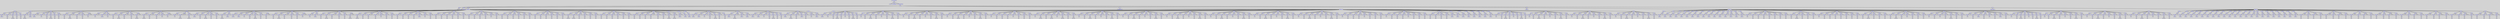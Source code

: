 digraph {

	ordering=out;
	ranksep=.4;
	bgcolor="lightgrey"; node [shape=box, fixedsize=false, fontsize=12, fontname="Helvetica-bold", fontcolor="blue"
		width=.25, height=.25, color="black", fillcolor="white", style="filled, solid, bold"];
	edge [arrowsize=.5, color="black", style="bold"]

  n0 [label="LIST_FUNCTIONS"];
  n1 [label="main"];
  n1 [label="main"];
  n2 [label="void"];
  n3 [label="LIST_ARGUMENTS"];
  n4 [label="LIST_INSTRUCTIONS"];
  n4 [label="LIST_INSTRUCTIONS"];
  n5 [label="Song"];
  n5 [label="Song"];
  n6 [label="Beat"];
  n6 [label="Beat"];
  n7 [label="4"];
  n8 [label="4"];
  n9 [label="Speed"];
  n9 [label="Speed"];
  n10 [label="120"];
  n11 [label="Track"];
  n11 [label="Track"];
  n12 [label="\"Ocarina\""];
  n13 [label="COMPAS_LIST"];
  n13 [label="COMPAS_LIST"];
  n14 [label="COMPAS"];
  n14 [label="COMPAS"];
  n15 [label="NOTES"];
  n15 [label="NOTES"];
  n16 [label="NOTE_LIST"];
  n16 [label="NOTE_LIST"];
  n17 [label="Silence"];
  n18 [label="b"];
  n19 [label="NOTES"];
  n19 [label="NOTES"];
  n20 [label="NOTE_LIST"];
  n20 [label="NOTE_LIST"];
  n21 [label="Sol"];
  n21 [label="Sol"];
  n22 [label="6"];
  n23 [label="c"];
  n24 [label="NOTES"];
  n24 [label="NOTES"];
  n25 [label="NOTE_LIST"];
  n25 [label="NOTE_LIST"];
  n26 [label="Fa"];
  n26 [label="Fa"];
  n27 [label="#"];
  n28 [label="6"];
  n29 [label="NOTES"];
  n29 [label="NOTES"];
  n30 [label="NOTE_LIST"];
  n30 [label="NOTE_LIST"];
  n31 [label="Mi"];
  n31 [label="Mi"];
  n32 [label="6"];
  n33 [label="NOTES"];
  n33 [label="NOTES"];
  n34 [label="NOTE_LIST"];
  n34 [label="NOTE_LIST"];
  n35 [label="Mi"];
  n35 [label="Mi"];
  n36 [label="6"];
  n37 [label="COMPAS"];
  n37 [label="COMPAS"];
  n38 [label="NOTES"];
  n38 [label="NOTES"];
  n39 [label="NOTE_LIST"];
  n39 [label="NOTE_LIST"];
  n40 [label="Fa"];
  n40 [label="Fa"];
  n41 [label="#"];
  n42 [label="6"];
  n43 [label="b"];
  n44 [label="NOTES"];
  n44 [label="NOTES"];
  n45 [label="NOTE_LIST"];
  n45 [label="NOTE_LIST"];
  n46 [label="Silence"];
  n47 [label="COMPAS"];
  n47 [label="COMPAS"];
  n48 [label="NOTES"];
  n48 [label="NOTES"];
  n49 [label="NOTE_LIST"];
  n49 [label="NOTE_LIST"];
  n50 [label="Silence"];
  n51 [label="n"];
  n52 [label="*"];
  n53 [label="NOTES"];
  n53 [label="NOTES"];
  n54 [label="NOTE_LIST"];
  n54 [label="NOTE_LIST"];
  n55 [label="La"];
  n56 [label="c"];
  n57 [label="NOTES"];
  n57 [label="NOTES"];
  n58 [label="NOTE_LIST"];
  n58 [label="NOTE_LIST"];
  n59 [label="Sol"];
  n59 [label="Sol"];
  n60 [label="6"];
  n61 [label="NOTES"];
  n61 [label="NOTES"];
  n62 [label="NOTE_LIST"];
  n62 [label="NOTE_LIST"];
  n63 [label="Fa"];
  n63 [label="Fa"];
  n64 [label="#"];
  n65 [label="6"];
  n66 [label="NOTES"];
  n66 [label="NOTES"];
  n67 [label="NOTE_LIST"];
  n67 [label="NOTE_LIST"];
  n68 [label="Mi"];
  n68 [label="Mi"];
  n69 [label="6"];
  n70 [label="NOTES"];
  n70 [label="NOTES"];
  n71 [label="NOTE_LIST"];
  n71 [label="NOTE_LIST"];
  n72 [label="Mi"];
  n72 [label="Mi"];
  n73 [label="6"];
  n74 [label="~"];
  n75 [label="COMPAS"];
  n75 [label="COMPAS"];
  n76 [label="NOTES"];
  n76 [label="NOTES"];
  n77 [label="NOTE_LIST"];
  n77 [label="NOTE_LIST"];
  n78 [label="Mi"];
  n78 [label="Mi"];
  n79 [label="6"];
  n80 [label="c"];
  n81 [label="NOTES"];
  n81 [label="NOTES"];
  n82 [label="NOTE_LIST"];
  n82 [label="NOTE_LIST"];
  n83 [label="Fa"];
  n83 [label="Fa"];
  n84 [label="#"];
  n85 [label="6"];
  n86 [label="n"];
  n87 [label="*"];
  n88 [label="NOTES"];
  n88 [label="NOTES"];
  n89 [label="NOTE_LIST"];
  n89 [label="NOTE_LIST"];
  n90 [label="Re"];
  n90 [label="Re"];
  n91 [label="6"];
  n92 [label="n"];
  n93 [label="NOTES"];
  n93 [label="NOTES"];
  n94 [label="NOTE_LIST"];
  n94 [label="NOTE_LIST"];
  n95 [label="Mi"];
  n95 [label="Mi"];
  n96 [label="6"];
  n97 [label="c"];
  n98 [label="NOTES"];
  n98 [label="NOTES"];
  n99 [label="NOTE_LIST"];
  n99 [label="NOTE_LIST"];
  n100 [label="La"];
  n101 [label="c"];
  n102 [label="~"];
  n103 [label="COMPAS"];
  n103 [label="COMPAS"];
  n104 [label="NOTES"];
  n104 [label="NOTES"];
  n105 [label="NOTE_LIST"];
  n105 [label="NOTE_LIST"];
  n106 [label="La"];
  n107 [label="b"];
  n108 [label="*"];
  n109 [label="NOTES"];
  n109 [label="NOTES"];
  n110 [label="NOTE_LIST"];
  n110 [label="NOTE_LIST"];
  n111 [label="Silence"];
  n112 [label="c"];
  n113 [label="NOTES"];
  n113 [label="NOTES"];
  n114 [label="NOTE_LIST"];
  n114 [label="NOTE_LIST"];
  n115 [label="La"];
  n116 [label="c"];
  n117 [label="COMPAS"];
  n117 [label="COMPAS"];
  n118 [label="NOTES"];
  n118 [label="NOTES"];
  n119 [label="NOTE_LIST"];
  n119 [label="NOTE_LIST"];
  n120 [label="Mi"];
  n120 [label="Mi"];
  n121 [label="6"];
  n122 [label="n"];
  n123 [label="NOTES"];
  n123 [label="NOTES"];
  n124 [label="NOTE_LIST"];
  n124 [label="NOTE_LIST"];
  n125 [label="Fa"];
  n125 [label="Fa"];
  n126 [label="#"];
  n127 [label="6"];
  n128 [label="c"];
  n129 [label="NOTES"];
  n129 [label="NOTES"];
  n130 [label="NOTE_LIST"];
  n130 [label="NOTE_LIST"];
  n131 [label="Sol"];
  n131 [label="Sol"];
  n132 [label="6"];
  n133 [label="n"];
  n134 [label="*"];
  n135 [label="NOTES"];
  n135 [label="NOTES"];
  n136 [label="NOTE_LIST"];
  n136 [label="NOTE_LIST"];
  n137 [label="Mi"];
  n137 [label="Mi"];
  n138 [label="6"];
  n139 [label="c"];
  n140 [label="NOTES"];
  n140 [label="NOTES"];
  n141 [label="NOTE_LIST"];
  n141 [label="NOTE_LIST"];
  n142 [label="Do"];
  n142 [label="Do"];
  n143 [label="#"];
  n144 [label="6"];
  n145 [label="c"];
  n146 [label="~"];
  n147 [label="COMPAS"];
  n147 [label="COMPAS"];
  n148 [label="NOTES"];
  n148 [label="NOTES"];
  n149 [label="NOTE_LIST"];
  n149 [label="NOTE_LIST"];
  n150 [label="Do"];
  n150 [label="Do"];
  n151 [label="#"];
  n152 [label="6"];
  n153 [label="c"];
  n154 [label="NOTES"];
  n154 [label="NOTES"];
  n155 [label="NOTE_LIST"];
  n155 [label="NOTE_LIST"];
  n156 [label="Re"];
  n156 [label="Re"];
  n157 [label="6"];
  n158 [label="n"];
  n159 [label="*"];
  n160 [label="NOTES"];
  n160 [label="NOTES"];
  n161 [label="NOTE_LIST"];
  n161 [label="NOTE_LIST"];
  n162 [label="Mi"];
  n162 [label="Mi"];
  n163 [label="6"];
  n164 [label="n"];
  n165 [label="NOTES"];
  n165 [label="NOTES"];
  n166 [label="NOTE_LIST"];
  n166 [label="NOTE_LIST"];
  n167 [label="La"];
  n168 [label="c"];
  n169 [label="NOTES"];
  n169 [label="NOTES"];
  n170 [label="NOTE_LIST"];
  n170 [label="NOTE_LIST"];
  n171 [label="La"];
  n172 [label="c"];
  n173 [label="~"];
  n174 [label="COMPAS"];
  n174 [label="COMPAS"];
  n175 [label="NOTES"];
  n175 [label="NOTES"];
  n176 [label="NOTE_LIST"];
  n176 [label="NOTE_LIST"];
  n177 [label="La"];
  n178 [label="c"];
  n179 [label="NOTES"];
  n179 [label="NOTES"];
  n180 [label="NOTE_LIST"];
  n180 [label="NOTE_LIST"];
  n181 [label="Fa"];
  n181 [label="Fa"];
  n182 [label="#"];
  n183 [label="6"];
  n184 [label="n"];
  n185 [label="*"];
  n186 [label="~"];
  n187 [label="NOTES"];
  n187 [label="NOTES"];
  n188 [label="NOTE_LIST"];
  n188 [label="NOTE_LIST"];
  n189 [label="Fa"];
  n189 [label="Fa"];
  n190 [label="#"];
  n191 [label="6"];
  n192 [label="b"];
  n193 [label="COMPAS"];
  n193 [label="COMPAS"];
  n194 [label="NOTES"];
  n194 [label="NOTES"];
  n195 [label="NOTE_LIST"];
  n195 [label="NOTE_LIST"];
  n196 [label="Silence"];
  n197 [label="b"];
  n198 [label="NOTES"];
  n198 [label="NOTES"];
  n199 [label="NOTE_LIST"];
  n199 [label="NOTE_LIST"];
  n200 [label="Sol"];
  n200 [label="Sol"];
  n201 [label="6"];
  n202 [label="c"];
  n203 [label="NOTES"];
  n203 [label="NOTES"];
  n204 [label="NOTE_LIST"];
  n204 [label="NOTE_LIST"];
  n205 [label="Fa"];
  n205 [label="Fa"];
  n206 [label="#"];
  n207 [label="6"];
  n208 [label="c"];
  n209 [label="NOTES"];
  n209 [label="NOTES"];
  n210 [label="NOTE_LIST"];
  n210 [label="NOTE_LIST"];
  n211 [label="Mi"];
  n211 [label="Mi"];
  n212 [label="6"];
  n213 [label="c"];
  n214 [label="NOTES"];
  n214 [label="NOTES"];
  n215 [label="NOTE_LIST"];
  n215 [label="NOTE_LIST"];
  n216 [label="Mi"];
  n216 [label="Mi"];
  n217 [label="6"];
  n218 [label="c"];
  n219 [label="COMPAS"];
  n219 [label="COMPAS"];
  n220 [label="NOTES"];
  n220 [label="NOTES"];
  n221 [label="NOTE_LIST"];
  n221 [label="NOTE_LIST"];
  n222 [label="Fa"];
  n222 [label="Fa"];
  n223 [label="#"];
  n224 [label="6"];
  n225 [label="b"];
  n226 [label="NOTES"];
  n226 [label="NOTES"];
  n227 [label="NOTE_LIST"];
  n227 [label="NOTE_LIST"];
  n228 [label="Silence"];
  n229 [label="b"];
  n230 [label="COMPAS"];
  n230 [label="COMPAS"];
  n231 [label="NOTES"];
  n231 [label="NOTES"];
  n232 [label="NOTE_LIST"];
  n232 [label="NOTE_LIST"];
  n233 [label="Silence"];
  n234 [label="n"];
  n235 [label="NOTES"];
  n235 [label="NOTES"];
  n236 [label="NOTE_LIST"];
  n236 [label="NOTE_LIST"];
  n237 [label="Silence"];
  n238 [label="c"];
  n239 [label="NOTES"];
  n239 [label="NOTES"];
  n240 [label="NOTE_LIST"];
  n240 [label="NOTE_LIST"];
  n241 [label="La"];
  n242 [label="c"];
  n243 [label="NOTES"];
  n243 [label="NOTES"];
  n244 [label="NOTE_LIST"];
  n244 [label="NOTE_LIST"];
  n245 [label="Sol"];
  n245 [label="Sol"];
  n246 [label="6"];
  n247 [label="c"];
  n248 [label="NOTES"];
  n248 [label="NOTES"];
  n249 [label="NOTE_LIST"];
  n249 [label="NOTE_LIST"];
  n250 [label="Fa"];
  n250 [label="Fa"];
  n251 [label="#"];
  n252 [label="6"];
  n253 [label="c"];
  n254 [label="NOTES"];
  n254 [label="NOTES"];
  n255 [label="NOTE_LIST"];
  n255 [label="NOTE_LIST"];
  n256 [label="Mi"];
  n256 [label="Mi"];
  n257 [label="6"];
  n258 [label="c"];
  n259 [label="NOTES"];
  n259 [label="NOTES"];
  n260 [label="NOTE_LIST"];
  n260 [label="NOTE_LIST"];
  n261 [label="Mi"];
  n261 [label="Mi"];
  n262 [label="6"];
  n263 [label="c"];
  n264 [label="~"];
  n265 [label="COMPAS"];
  n265 [label="COMPAS"];
  n266 [label="NOTES"];
  n266 [label="NOTES"];
  n267 [label="NOTE_LIST"];
  n267 [label="NOTE_LIST"];
  n268 [label="Mi"];
  n268 [label="Mi"];
  n269 [label="6"];
  n270 [label="n"];
  n271 [label="NOTES"];
  n271 [label="NOTES"];
  n272 [label="NOTE_LIST"];
  n272 [label="NOTE_LIST"];
  n273 [label="Fa"];
  n273 [label="Fa"];
  n274 [label="#"];
  n275 [label="6"];
  n276 [label="c"];
  n277 [label="NOTES"];
  n277 [label="NOTES"];
  n278 [label="NOTE_LIST"];
  n278 [label="NOTE_LIST"];
  n279 [label="Re"];
  n279 [label="Re"];
  n280 [label="6"];
  n281 [label="c"];
  n282 [label="~"];
  n283 [label="NOTES"];
  n283 [label="NOTES"];
  n284 [label="NOTE_LIST"];
  n284 [label="NOTE_LIST"];
  n285 [label="Re"];
  n285 [label="Re"];
  n286 [label="6"];
  n287 [label="n"];
  n288 [label="NOTES"];
  n288 [label="NOTES"];
  n289 [label="NOTE_LIST"];
  n289 [label="NOTE_LIST"];
  n290 [label="Mi"];
  n290 [label="Mi"];
  n291 [label="6"];
  n292 [label="c"];
  n293 [label="NOTES"];
  n293 [label="NOTES"];
  n294 [label="NOTE_LIST"];
  n294 [label="NOTE_LIST"];
  n295 [label="La"];
  n296 [label="c"];
  n297 [label="~"];
  n298 [label="COMPAS"];
  n298 [label="COMPAS"];
  n299 [label="NOTES"];
  n299 [label="NOTES"];
  n300 [label="NOTE_LIST"];
  n300 [label="NOTE_LIST"];
  n301 [label="La"];
  n302 [label="b"];
  n303 [label="NOTES"];
  n303 [label="NOTES"];
  n304 [label="NOTE_LIST"];
  n304 [label="NOTE_LIST"];
  n305 [label="Silence"];
  n306 [label="b"];
  n307 [label="COMPAS"];
  n307 [label="COMPAS"];
  n308 [label="NOTES"];
  n308 [label="NOTES"];
  n309 [label="NOTE_LIST"];
  n309 [label="NOTE_LIST"];
  n310 [label="Mi"];
  n310 [label="Mi"];
  n311 [label="6"];
  n312 [label="n"];
  n313 [label="NOTES"];
  n313 [label="NOTES"];
  n314 [label="NOTE_LIST"];
  n314 [label="NOTE_LIST"];
  n315 [label="Fa"];
  n315 [label="Fa"];
  n316 [label="#"];
  n317 [label="6"];
  n318 [label="c"];
  n319 [label="NOTES"];
  n319 [label="NOTES"];
  n320 [label="NOTE_LIST"];
  n320 [label="NOTE_LIST"];
  n321 [label="Sol"];
  n321 [label="Sol"];
  n322 [label="6"];
  n323 [label="c"];
  n324 [label="~"];
  n325 [label="NOTES"];
  n325 [label="NOTES"];
  n326 [label="NOTE_LIST"];
  n326 [label="NOTE_LIST"];
  n327 [label="Sol"];
  n327 [label="Sol"];
  n328 [label="6"];
  n329 [label="n"];
  n330 [label="NOTES"];
  n330 [label="NOTES"];
  n331 [label="NOTE_LIST"];
  n331 [label="NOTE_LIST"];
  n332 [label="Mi"];
  n332 [label="Mi"];
  n333 [label="6"];
  n334 [label="c"];
  n335 [label="NOTES"];
  n335 [label="NOTES"];
  n336 [label="NOTE_LIST"];
  n336 [label="NOTE_LIST"];
  n337 [label="Do"];
  n337 [label="Do"];
  n338 [label="#"];
  n339 [label="6"];
  n340 [label="c"];
  n341 [label="~"];
  n342 [label="COMPAS"];
  n342 [label="COMPAS"];
  n343 [label="NOTES"];
  n343 [label="NOTES"];
  n344 [label="NOTE_LIST"];
  n344 [label="NOTE_LIST"];
  n345 [label="Do"];
  n345 [label="Do"];
  n346 [label="#"];
  n347 [label="6"];
  n348 [label="n"];
  n349 [label="NOTES"];
  n349 [label="NOTES"];
  n350 [label="NOTE_LIST"];
  n350 [label="NOTE_LIST"];
  n351 [label="Re"];
  n351 [label="Re"];
  n352 [label="6"];
  n353 [label="c"];
  n354 [label="NOTES"];
  n354 [label="NOTES"];
  n355 [label="NOTE_LIST"];
  n355 [label="NOTE_LIST"];
  n356 [label="Mi"];
  n356 [label="Mi"];
  n357 [label="6"];
  n358 [label="c"];
  n359 [label="~"];
  n360 [label="NOTES"];
  n360 [label="NOTES"];
  n361 [label="NOTE_LIST"];
  n361 [label="NOTE_LIST"];
  n362 [label="Mi"];
  n362 [label="Mi"];
  n363 [label="6"];
  n364 [label="c"];
  n365 [label="NOTES"];
  n365 [label="NOTES"];
  n366 [label="NOTE_LIST"];
  n366 [label="NOTE_LIST"];
  n367 [label="La"];
  n368 [label="c"];
  n369 [label="NOTES"];
  n369 [label="NOTES"];
  n370 [label="NOTE_LIST"];
  n370 [label="NOTE_LIST"];
  n371 [label="Re"];
  n371 [label="Re"];
  n372 [label="6"];
  n373 [label="c"];
  n374 [label="NOTES"];
  n374 [label="NOTES"];
  n375 [label="NOTE_LIST"];
  n375 [label="NOTE_LIST"];
  n376 [label="Mi"];
  n376 [label="Mi"];
  n377 [label="6"];
  n378 [label="c"];
  n379 [label="COMPAS"];
  n379 [label="COMPAS"];
  n380 [label="NOTES"];
  n380 [label="NOTES"];
  n381 [label="NOTE_LIST"];
  n381 [label="NOTE_LIST"];
  n382 [label="Fa"];
  n382 [label="Fa"];
  n383 [label="6"];
  n384 [label="c"];
  n385 [label="NOTES"];
  n385 [label="NOTES"];
  n386 [label="NOTE_LIST"];
  n386 [label="NOTE_LIST"];
  n387 [label="Mi"];
  n387 [label="Mi"];
  n388 [label="6"];
  n389 [label="c"];
  n390 [label="NOTES"];
  n390 [label="NOTES"];
  n391 [label="NOTE_LIST"];
  n391 [label="NOTE_LIST"];
  n392 [label="Re"];
  n392 [label="Re"];
  n393 [label="6"];
  n394 [label="c"];
  n395 [label="NOTES"];
  n395 [label="NOTES"];
  n396 [label="NOTE_LIST"];
  n396 [label="NOTE_LIST"];
  n397 [label="Do"];
  n397 [label="Do"];
  n398 [label="6"];
  n399 [label="c"];
  n400 [label="NOTES"];
  n400 [label="NOTES"];
  n401 [label="NOTE_LIST"];
  n401 [label="NOTE_LIST"];
  n402 [label="Silence"];
  n403 [label="n"];
  n404 [label="NOTES"];
  n404 [label="NOTES"];
  n405 [label="NOTE_LIST"];
  n405 [label="NOTE_LIST"];
  n406 [label="La"];
  n407 [label="c"];
  n408 [label="NOTES"];
  n408 [label="NOTES"];
  n409 [label="NOTE_LIST"];
  n409 [label="NOTE_LIST"];
  n410 [label="Si"];
  n410 [label="Si"];
  n411 [label="&"];
  n412 [label="c"];
  n413 [label="COMPAS"];
  n413 [label="COMPAS"];
  n414 [label="NOTES"];
  n414 [label="NOTES"];
  n415 [label="NOTE_LIST"];
  n415 [label="NOTE_LIST"];
  n416 [label="Do"];
  n416 [label="Do"];
  n417 [label="6"];
  n418 [label="n"];
  n419 [label="NOTES"];
  n419 [label="NOTES"];
  n420 [label="NOTE_LIST"];
  n420 [label="NOTE_LIST"];
  n421 [label="Fa"];
  n421 [label="Fa"];
  n422 [label="6"];
  n423 [label="n"];
  n424 [label="NOTES"];
  n424 [label="NOTES"];
  n425 [label="NOTE_LIST"];
  n425 [label="NOTE_LIST"];
  n426 [label="Mi"];
  n426 [label="Mi"];
  n427 [label="6"];
  n428 [label="c"];
  n429 [label="NOTES"];
  n429 [label="NOTES"];
  n430 [label="NOTE_LIST"];
  n430 [label="NOTE_LIST"];
  n431 [label="Re"];
  n431 [label="Re"];
  n432 [label="6"];
  n433 [label="c"];
  n434 [label="NOTES"];
  n434 [label="NOTES"];
  n435 [label="NOTE_LIST"];
  n435 [label="NOTE_LIST"];
  n436 [label="Re"];
  n436 [label="Re"];
  n437 [label="6"];
  n438 [label="c"];
  n439 [label="NOTES"];
  n439 [label="NOTES"];
  n440 [label="NOTE_LIST"];
  n440 [label="NOTE_LIST"];
  n441 [label="Do"];
  n441 [label="Do"];
  n442 [label="6"];
  n443 [label="c"];
  n444 [label="COMPAS"];
  n444 [label="COMPAS"];
  n445 [label="NOTES"];
  n445 [label="NOTES"];
  n446 [label="NOTE_LIST"];
  n446 [label="NOTE_LIST"];
  n447 [label="Re"];
  n447 [label="Re"];
  n448 [label="6"];
  n449 [label="c"];
  n450 [label="NOTES"];
  n450 [label="NOTES"];
  n451 [label="NOTE_LIST"];
  n451 [label="NOTE_LIST"];
  n452 [label="Do"];
  n452 [label="Do"];
  n453 [label="6"];
  n454 [label="c"];
  n455 [label="NOTES"];
  n455 [label="NOTES"];
  n456 [label="NOTE_LIST"];
  n456 [label="NOTE_LIST"];
  n457 [label="Do"];
  n457 [label="Do"];
  n458 [label="6"];
  n459 [label="n"];
  n460 [label="NOTES"];
  n460 [label="NOTES"];
  n461 [label="NOTE_LIST"];
  n461 [label="NOTE_LIST"];
  n462 [label="Do"];
  n462 [label="Do"];
  n463 [label="6"];
  n464 [label="n"];
  n465 [label="NOTES"];
  n465 [label="NOTES"];
  n466 [label="NOTE_LIST"];
  n466 [label="NOTE_LIST"];
  n467 [label="La"];
  n468 [label="c"];
  n469 [label="NOTES"];
  n469 [label="NOTES"];
  n470 [label="NOTE_LIST"];
  n470 [label="NOTE_LIST"];
  n471 [label="Si"];
  n471 [label="Si"];
  n472 [label="&"];
  n473 [label="c"];
  n474 [label="COMPAS"];
  n474 [label="COMPAS"];
  n475 [label="NOTES"];
  n475 [label="NOTES"];
  n476 [label="NOTE_LIST"];
  n476 [label="NOTE_LIST"];
  n477 [label="Do"];
  n477 [label="Do"];
  n478 [label="6"];
  n479 [label="n"];
  n480 [label="NOTES"];
  n480 [label="NOTES"];
  n481 [label="NOTE_LIST"];
  n481 [label="NOTE_LIST"];
  n482 [label="Fa"];
  n482 [label="Fa"];
  n483 [label="6"];
  n484 [label="n"];
  n485 [label="NOTES"];
  n485 [label="NOTES"];
  n486 [label="NOTE_LIST"];
  n486 [label="NOTE_LIST"];
  n487 [label="Sol"];
  n487 [label="Sol"];
  n488 [label="6"];
  n489 [label="c"];
  n490 [label="NOTES"];
  n490 [label="NOTES"];
  n491 [label="NOTE_LIST"];
  n491 [label="NOTE_LIST"];
  n492 [label="Fa"];
  n492 [label="Fa"];
  n493 [label="6"];
  n494 [label="c"];
  n495 [label="NOTES"];
  n495 [label="NOTES"];
  n496 [label="NOTE_LIST"];
  n496 [label="NOTE_LIST"];
  n497 [label="Mi"];
  n497 [label="Mi"];
  n498 [label="6"];
  n499 [label="c"];
  n500 [label="NOTES"];
  n500 [label="NOTES"];
  n501 [label="NOTE_LIST"];
  n501 [label="NOTE_LIST"];
  n502 [label="Re"];
  n502 [label="Re"];
  n503 [label="6"];
  n504 [label="c"];
  n505 [label="COMPAS"];
  n505 [label="COMPAS"];
  n506 [label="NOTES"];
  n506 [label="NOTES"];
  n507 [label="NOTE_LIST"];
  n507 [label="NOTE_LIST"];
  n508 [label="Re"];
  n508 [label="Re"];
  n509 [label="6"];
  n510 [label="c"];
  n511 [label="NOTES"];
  n511 [label="NOTES"];
  n512 [label="NOTE_LIST"];
  n512 [label="NOTE_LIST"];
  n513 [label="Mi"];
  n513 [label="Mi"];
  n514 [label="6"];
  n515 [label="c"];
  n516 [label="NOTES"];
  n516 [label="NOTES"];
  n517 [label="NOTE_LIST"];
  n517 [label="NOTE_LIST"];
  n518 [label="Fa"];
  n518 [label="Fa"];
  n519 [label="6"];
  n520 [label="n"];
  n521 [label="NOTES"];
  n521 [label="NOTES"];
  n522 [label="NOTE_LIST"];
  n522 [label="NOTE_LIST"];
  n523 [label="Fa"];
  n523 [label="Fa"];
  n524 [label="6"];
  n525 [label="n"];
  n526 [label="NOTES"];
  n526 [label="NOTES"];
  n527 [label="NOTE_LIST"];
  n527 [label="NOTE_LIST"];
  n528 [label="Sol"];
  n528 [label="Sol"];
  n529 [label="6"];
  n530 [label="c"];
  n531 [label="NOTES"];
  n531 [label="NOTES"];
  n532 [label="NOTE_LIST"];
  n532 [label="NOTE_LIST"];
  n533 [label="La"];
  n533 [label="La"];
  n534 [label="6"];
  n535 [label="c"];
  n536 [label="COMPAS"];
  n536 [label="COMPAS"];
  n537 [label="NOTES"];
  n537 [label="NOTES"];
  n538 [label="NOTE_LIST"];
  n538 [label="NOTE_LIST"];
  n539 [label="Si"];
  n539 [label="Si"];
  n540 [label="&"];
  n541 [label="6"];
  n542 [label="c"];
  n543 [label="NOTES"];
  n543 [label="NOTES"];
  n544 [label="NOTE_LIST"];
  n544 [label="NOTE_LIST"];
  n545 [label="Si"];
  n545 [label="Si"];
  n546 [label="&"];
  n547 [label="6"];
  n548 [label="c"];
  n549 [label="NOTES"];
  n549 [label="NOTES"];
  n550 [label="NOTE_LIST"];
  n550 [label="NOTE_LIST"];
  n551 [label="La"];
  n551 [label="La"];
  n552 [label="6"];
  n553 [label="n"];
  n554 [label="NOTES"];
  n554 [label="NOTES"];
  n555 [label="NOTE_LIST"];
  n555 [label="NOTE_LIST"];
  n556 [label="Sol"];
  n556 [label="Sol"];
  n557 [label="6"];
  n558 [label="n"];
  n559 [label="NOTES"];
  n559 [label="NOTES"];
  n560 [label="NOTE_LIST"];
  n560 [label="NOTE_LIST"];
  n561 [label="Fa"];
  n561 [label="Fa"];
  n562 [label="6"];
  n563 [label="c"];
  n564 [label="NOTES"];
  n564 [label="NOTES"];
  n565 [label="NOTE_LIST"];
  n565 [label="NOTE_LIST"];
  n566 [label="Sol"];
  n566 [label="Sol"];
  n567 [label="6"];
  n568 [label="c"];
  n569 [label="COMPAS"];
  n569 [label="COMPAS"];
  n570 [label="NOTES"];
  n570 [label="NOTES"];
  n571 [label="NOTE_LIST"];
  n571 [label="NOTE_LIST"];
  n572 [label="La"];
  n572 [label="La"];
  n573 [label="6"];
  n574 [label="c"];
  n575 [label="NOTES"];
  n575 [label="NOTES"];
  n576 [label="NOTE_LIST"];
  n576 [label="NOTE_LIST"];
  n577 [label="La"];
  n577 [label="La"];
  n578 [label="6"];
  n579 [label="c"];
  n580 [label="NOTES"];
  n580 [label="NOTES"];
  n581 [label="NOTE_LIST"];
  n581 [label="NOTE_LIST"];
  n582 [label="Sol"];
  n582 [label="Sol"];
  n583 [label="6"];
  n584 [label="n"];
  n585 [label="NOTES"];
  n585 [label="NOTES"];
  n586 [label="NOTE_LIST"];
  n586 [label="NOTE_LIST"];
  n587 [label="Fa"];
  n587 [label="Fa"];
  n588 [label="6"];
  n589 [label="n"];
  n590 [label="NOTES"];
  n590 [label="NOTES"];
  n591 [label="NOTE_LIST"];
  n591 [label="NOTE_LIST"];
  n592 [label="Re"];
  n592 [label="Re"];
  n593 [label="6"];
  n594 [label="c"];
  n595 [label="NOTES"];
  n595 [label="NOTES"];
  n596 [label="NOTE_LIST"];
  n596 [label="NOTE_LIST"];
  n597 [label="Do"];
  n597 [label="Do"];
  n598 [label="6"];
  n599 [label="c"];
  n600 [label="COMPAS"];
  n600 [label="COMPAS"];
  n601 [label="NOTES"];
  n601 [label="NOTES"];
  n602 [label="NOTE_LIST"];
  n602 [label="NOTE_LIST"];
  n603 [label="Re"];
  n603 [label="Re"];
  n604 [label="6"];
  n605 [label="c"];
  n606 [label="NOTES"];
  n606 [label="NOTES"];
  n607 [label="NOTE_LIST"];
  n607 [label="NOTE_LIST"];
  n608 [label="Fa"];
  n608 [label="Fa"];
  n609 [label="6"];
  n610 [label="c"];
  n611 [label="NOTES"];
  n611 [label="NOTES"];
  n612 [label="NOTE_LIST"];
  n612 [label="NOTE_LIST"];
  n613 [label="Fa"];
  n613 [label="Fa"];
  n614 [label="6"];
  n615 [label="c"];
  n616 [label="NOTES"];
  n616 [label="NOTES"];
  n617 [label="NOTE_LIST"];
  n617 [label="NOTE_LIST"];
  n618 [label="Mi"];
  n618 [label="Mi"];
  n619 [label="6"];
  n620 [label="c"];
  n621 [label="~"];
  n622 [label="NOTES"];
  n622 [label="NOTES"];
  n623 [label="NOTE_LIST"];
  n623 [label="NOTE_LIST"];
  n624 [label="Mi"];
  n624 [label="Mi"];
  n625 [label="6"];
  n626 [label="c"];
  n627 [label="NOTES"];
  n627 [label="NOTES"];
  n628 [label="NOTE_LIST"];
  n628 [label="NOTE_LIST"];
  n629 [label="Mi"];
  n629 [label="Mi"];
  n630 [label="6"];
  n631 [label="c"];
  n632 [label="NOTES"];
  n632 [label="NOTES"];
  n633 [label="NOTE_LIST"];
  n633 [label="NOTE_LIST"];
  n634 [label="Fa"];
  n634 [label="Fa"];
  n635 [label="#"];
  n636 [label="6"];
  n637 [label="c"];
  n638 [label="NOTES"];
  n638 [label="NOTES"];
  n639 [label="NOTE_LIST"];
  n639 [label="NOTE_LIST"];
  n640 [label="Fa"];
  n640 [label="Fa"];
  n641 [label="#"];
  n642 [label="6"];
  n643 [label="c"];
  n644 [label="COMPAS"];
  n644 [label="COMPAS"];
  n645 [label="NOTES"];
  n645 [label="NOTES"];
  n646 [label="NOTE_LIST"];
  n646 [label="NOTE_LIST"];
  n647 [label="Silence"];
  n648 [label="r"];
  n649 [label="COMPAS"];
  n649 [label="COMPAS"];
  n650 [label="NOTES"];
  n650 [label="NOTES"];
  n651 [label="NOTE_LIST"];
  n651 [label="NOTE_LIST"];
  n652 [label="Silence"];
  n653 [label="COMPAS"];
  n653 [label="COMPAS"];
  n654 [label="NOTES"];
  n654 [label="NOTES"];
  n655 [label="NOTE_LIST"];
  n655 [label="NOTE_LIST"];
  n656 [label="Silence"];
  n657 [label="COMPAS"];
  n657 [label="COMPAS"];
  n658 [label="NOTES"];
  n658 [label="NOTES"];
  n659 [label="NOTE_LIST"];
  n659 [label="NOTE_LIST"];
  n660 [label="Silence"];
  n661 [label="n"];
  n662 [label="NOTES"];
  n662 [label="NOTES"];
  n663 [label="NOTE_LIST"];
  n663 [label="NOTE_LIST"];
  n664 [label="Silence"];
  n665 [label="c"];
  n666 [label="NOTES"];
  n666 [label="NOTES"];
  n667 [label="NOTE_LIST"];
  n667 [label="NOTE_LIST"];
  n668 [label="La"];
  n669 [label="c"];
  n670 [label="NOTES"];
  n670 [label="NOTES"];
  n671 [label="NOTE_LIST"];
  n671 [label="NOTE_LIST"];
  n672 [label="Sol"];
  n672 [label="Sol"];
  n673 [label="6"];
  n674 [label="c"];
  n675 [label="NOTES"];
  n675 [label="NOTES"];
  n676 [label="NOTE_LIST"];
  n676 [label="NOTE_LIST"];
  n677 [label="Fa"];
  n677 [label="Fa"];
  n678 [label="#"];
  n679 [label="6"];
  n680 [label="NOTES"];
  n680 [label="NOTES"];
  n681 [label="NOTE_LIST"];
  n681 [label="NOTE_LIST"];
  n682 [label="Mi"];
  n682 [label="Mi"];
  n683 [label="6"];
  n684 [label="~"];
  n685 [label="NOTES"];
  n685 [label="NOTES"];
  n686 [label="NOTE_LIST"];
  n686 [label="NOTE_LIST"];
  n687 [label="Mi"];
  n687 [label="Mi"];
  n688 [label="6"];
  n689 [label="COMPAS"];
  n689 [label="COMPAS"];
  n690 [label="NOTES"];
  n690 [label="NOTES"];
  n691 [label="NOTE_LIST"];
  n691 [label="NOTE_LIST"];
  n692 [label="Silence"];
  n693 [label="sc"];
  n694 [label="NOTES"];
  n694 [label="NOTES"];
  n695 [label="NOTE_LIST"];
  n695 [label="NOTE_LIST"];
  n696 [label="Fa"];
  n696 [label="Fa"];
  n697 [label="#"];
  n698 [label="6"];
  n699 [label="c"];
  n700 [label="*"];
  n701 [label="NOTES"];
  n701 [label="NOTES"];
  n702 [label="NOTE_LIST"];
  n702 [label="NOTE_LIST"];
  n703 [label="Silence"];
  n704 [label="n"];
  n705 [label="NOTES"];
  n705 [label="NOTES"];
  n706 [label="NOTE_LIST"];
  n706 [label="NOTE_LIST"];
  n707 [label="Silence"];
  n708 [label="b"];
  n709 [label="COMPAS"];
  n709 [label="COMPAS"];
  n710 [label="NOTES"];
  n710 [label="NOTES"];
  n711 [label="NOTE_LIST"];
  n711 [label="NOTE_LIST"];
  n712 [label="Silence"];
  n713 [label="n"];
  n714 [label="NOTES"];
  n714 [label="NOTES"];
  n715 [label="NOTE_LIST"];
  n715 [label="NOTE_LIST"];
  n716 [label="Silence"];
  n717 [label="c"];
  n718 [label="NOTES"];
  n718 [label="NOTES"];
  n719 [label="NOTE_LIST"];
  n719 [label="NOTE_LIST"];
  n720 [label="La"];
  n721 [label="c"];
  n722 [label="NOTES"];
  n722 [label="NOTES"];
  n723 [label="NOTE_LIST"];
  n723 [label="NOTE_LIST"];
  n724 [label="Sol"];
  n724 [label="Sol"];
  n725 [label="6"];
  n726 [label="NOTES"];
  n726 [label="NOTES"];
  n727 [label="NOTE_LIST"];
  n727 [label="NOTE_LIST"];
  n728 [label="Fa"];
  n728 [label="Fa"];
  n729 [label="#"];
  n730 [label="6"];
  n731 [label="NOTES"];
  n731 [label="NOTES"];
  n732 [label="NOTE_LIST"];
  n732 [label="NOTE_LIST"];
  n733 [label="Mi"];
  n733 [label="Mi"];
  n734 [label="6"];
  n735 [label="NOTES"];
  n735 [label="NOTES"];
  n736 [label="NOTE_LIST"];
  n736 [label="NOTE_LIST"];
  n737 [label="Mi"];
  n737 [label="Mi"];
  n738 [label="6"];
  n739 [label="COMPAS"];
  n739 [label="COMPAS"];
  n740 [label="NOTES"];
  n740 [label="NOTES"];
  n741 [label="NOTE_LIST"];
  n741 [label="NOTE_LIST"];
  n742 [label="Silence"];
  n743 [label="n"];
  n744 [label="NOTES"];
  n744 [label="NOTES"];
  n745 [label="NOTE_LIST"];
  n745 [label="NOTE_LIST"];
  n746 [label="Fa"];
  n746 [label="Fa"];
  n747 [label="#"];
  n748 [label="6"];
  n749 [label="c"];
  n750 [label="NOTES"];
  n750 [label="NOTES"];
  n751 [label="NOTE_LIST"];
  n751 [label="NOTE_LIST"];
  n752 [label="Re"];
  n752 [label="Re"];
  n753 [label="6"];
  n754 [label="c"];
  n755 [label="NOTES"];
  n755 [label="NOTES"];
  n756 [label="NOTE_LIST"];
  n756 [label="NOTE_LIST"];
  n757 [label="Silence"];
  n758 [label="NOTES"];
  n758 [label="NOTES"];
  n759 [label="NOTE_LIST"];
  n759 [label="NOTE_LIST"];
  n760 [label="Mi"];
  n760 [label="Mi"];
  n761 [label="6"];
  n762 [label="n"];
  n763 [label="NOTES"];
  n763 [label="NOTES"];
  n764 [label="NOTE_LIST"];
  n764 [label="NOTE_LIST"];
  n765 [label="La"];
  n766 [label="c"];
  n767 [label="COMPAS"];
  n767 [label="COMPAS"];
  n768 [label="NOTES"];
  n768 [label="NOTES"];
  n769 [label="NOTE_LIST"];
  n769 [label="NOTE_LIST"];
  n770 [label="Silence"];
  n771 [label="r"];
  n772 [label="Track"];
  n772 [label="Track"];
  n773 [label="\"Orchestral Harp\""];
  n774 [label="COMPAS_LIST"];
  n774 [label="COMPAS_LIST"];
  n775 [label="COMPAS"];
  n775 [label="COMPAS"];
  n776 [label="NOTES"];
  n776 [label="NOTES"];
  n777 [label="NOTE_LIST"];
  n777 [label="NOTE_LIST"];
  n778 [label="Silence"];
  n779 [label="r"];
  n780 [label="COMPAS"];
  n780 [label="COMPAS"];
  n781 [label="NOTES"];
  n781 [label="NOTES"];
  n782 [label="NOTE_LIST"];
  n782 [label="NOTE_LIST"];
  n783 [label="La"];
  n784 [label="c"];
  n785 [label="NOTES"];
  n785 [label="NOTES"];
  n786 [label="NOTE_LIST"];
  n786 [label="NOTE_LIST"];
  n787 [label="Re"];
  n787 [label="Re"];
  n788 [label="6"];
  n789 [label="NOTES"];
  n789 [label="NOTES"];
  n790 [label="NOTE_LIST"];
  n790 [label="NOTE_LIST"];
  n791 [label="Fa"];
  n791 [label="Fa"];
  n792 [label="#"];
  n793 [label="6"];
  n794 [label="NOTES"];
  n794 [label="NOTES"];
  n795 [label="NOTE_LIST"];
  n795 [label="NOTE_LIST"];
  n796 [label="Re"];
  n796 [label="Re"];
  n797 [label="6"];
  n798 [label="NOTES"];
  n798 [label="NOTES"];
  n799 [label="NOTE_LIST"];
  n799 [label="NOTE_LIST"];
  n800 [label="Si"];
  n801 [label="NOTES"];
  n801 [label="NOTES"];
  n802 [label="NOTE_LIST"];
  n802 [label="NOTE_LIST"];
  n803 [label="Re"];
  n803 [label="Re"];
  n804 [label="6"];
  n805 [label="NOTES"];
  n805 [label="NOTES"];
  n806 [label="NOTE_LIST"];
  n806 [label="NOTE_LIST"];
  n807 [label="Fa"];
  n807 [label="Fa"];
  n808 [label="#"];
  n809 [label="6"];
  n810 [label="NOTES"];
  n810 [label="NOTES"];
  n811 [label="NOTE_LIST"];
  n811 [label="NOTE_LIST"];
  n812 [label="Re"];
  n812 [label="Re"];
  n813 [label="6"];
  n814 [label="COMPAS"];
  n814 [label="COMPAS"];
  n815 [label="NOTES"];
  n815 [label="NOTES"];
  n816 [label="NOTE_LIST"];
  n816 [label="NOTE_LIST"];
  n817 [label="La"];
  n818 [label="NOTES"];
  n818 [label="NOTES"];
  n819 [label="NOTE_LIST"];
  n819 [label="NOTE_LIST"];
  n820 [label="Re"];
  n820 [label="Re"];
  n821 [label="6"];
  n822 [label="c"];
  n823 [label="NOTES"];
  n823 [label="NOTES"];
  n824 [label="NOTE_LIST"];
  n824 [label="NOTE_LIST"];
  n825 [label="Fa"];
  n825 [label="Fa"];
  n826 [label="#"];
  n827 [label="6"];
  n828 [label="c"];
  n829 [label="NOTES"];
  n829 [label="NOTES"];
  n830 [label="NOTE_LIST"];
  n830 [label="NOTE_LIST"];
  n831 [label="Re"];
  n831 [label="Re"];
  n832 [label="6"];
  n833 [label="c"];
  n834 [label="NOTES"];
  n834 [label="NOTES"];
  n835 [label="NOTE_LIST"];
  n835 [label="NOTE_LIST"];
  n836 [label="Si"];
  n837 [label="c"];
  n838 [label="NOTES"];
  n838 [label="NOTES"];
  n839 [label="NOTE_LIST"];
  n839 [label="NOTE_LIST"];
  n840 [label="Re"];
  n840 [label="Re"];
  n841 [label="6"];
  n842 [label="c"];
  n843 [label="NOTES"];
  n843 [label="NOTES"];
  n844 [label="NOTE_LIST"];
  n844 [label="NOTE_LIST"];
  n845 [label="Fa"];
  n845 [label="Fa"];
  n846 [label="#"];
  n847 [label="6"];
  n848 [label="c"];
  n849 [label="NOTES"];
  n849 [label="NOTES"];
  n850 [label="NOTE_LIST"];
  n850 [label="NOTE_LIST"];
  n851 [label="Re"];
  n851 [label="Re"];
  n852 [label="6"];
  n853 [label="c"];
  n854 [label="COMPAS"];
  n854 [label="COMPAS"];
  n855 [label="NOTES"];
  n855 [label="NOTES"];
  n856 [label="NOTE_LIST"];
  n856 [label="NOTE_LIST"];
  n857 [label="La"];
  n858 [label="c"];
  n859 [label="NOTES"];
  n859 [label="NOTES"];
  n860 [label="NOTE_LIST"];
  n860 [label="NOTE_LIST"];
  n861 [label="Re"];
  n861 [label="Re"];
  n862 [label="6"];
  n863 [label="c"];
  n864 [label="NOTES"];
  n864 [label="NOTES"];
  n865 [label="NOTE_LIST"];
  n865 [label="NOTE_LIST"];
  n866 [label="Fa"];
  n866 [label="Fa"];
  n867 [label="#"];
  n868 [label="6"];
  n869 [label="c"];
  n870 [label="NOTES"];
  n870 [label="NOTES"];
  n871 [label="NOTE_LIST"];
  n871 [label="NOTE_LIST"];
  n872 [label="Re"];
  n872 [label="Re"];
  n873 [label="6"];
  n874 [label="c"];
  n875 [label="NOTES"];
  n875 [label="NOTES"];
  n876 [label="NOTE_LIST"];
  n876 [label="NOTE_LIST"];
  n877 [label="Si"];
  n878 [label="c"];
  n879 [label="NOTES"];
  n879 [label="NOTES"];
  n880 [label="NOTE_LIST"];
  n880 [label="NOTE_LIST"];
  n881 [label="Re"];
  n881 [label="Re"];
  n882 [label="6"];
  n883 [label="c"];
  n884 [label="NOTES"];
  n884 [label="NOTES"];
  n885 [label="NOTE_LIST"];
  n885 [label="NOTE_LIST"];
  n886 [label="Fa"];
  n886 [label="Fa"];
  n887 [label="#"];
  n888 [label="6"];
  n889 [label="c"];
  n890 [label="NOTES"];
  n890 [label="NOTES"];
  n891 [label="NOTE_LIST"];
  n891 [label="NOTE_LIST"];
  n892 [label="Re"];
  n892 [label="Re"];
  n893 [label="6"];
  n894 [label="c"];
  n895 [label="COMPAS"];
  n895 [label="COMPAS"];
  n896 [label="NOTES"];
  n896 [label="NOTES"];
  n897 [label="NOTE_LIST"];
  n897 [label="NOTE_LIST"];
  n898 [label="La"];
  n899 [label="c"];
  n900 [label="NOTES"];
  n900 [label="NOTES"];
  n901 [label="NOTE_LIST"];
  n901 [label="NOTE_LIST"];
  n902 [label="Re"];
  n902 [label="Re"];
  n903 [label="6"];
  n904 [label="c"];
  n905 [label="NOTES"];
  n905 [label="NOTES"];
  n906 [label="NOTE_LIST"];
  n906 [label="NOTE_LIST"];
  n907 [label="Fa"];
  n907 [label="Fa"];
  n908 [label="#"];
  n909 [label="6"];
  n910 [label="c"];
  n911 [label="NOTES"];
  n911 [label="NOTES"];
  n912 [label="NOTE_LIST"];
  n912 [label="NOTE_LIST"];
  n913 [label="Re"];
  n913 [label="Re"];
  n914 [label="6"];
  n915 [label="c"];
  n916 [label="NOTES"];
  n916 [label="NOTES"];
  n917 [label="NOTE_LIST"];
  n917 [label="NOTE_LIST"];
  n918 [label="Si"];
  n919 [label="c"];
  n920 [label="NOTES"];
  n920 [label="NOTES"];
  n921 [label="NOTE_LIST"];
  n921 [label="NOTE_LIST"];
  n922 [label="Re"];
  n922 [label="Re"];
  n923 [label="6"];
  n924 [label="c"];
  n925 [label="NOTES"];
  n925 [label="NOTES"];
  n926 [label="NOTE_LIST"];
  n926 [label="NOTE_LIST"];
  n927 [label="Fa"];
  n927 [label="Fa"];
  n928 [label="#"];
  n929 [label="6"];
  n930 [label="c"];
  n931 [label="NOTES"];
  n931 [label="NOTES"];
  n932 [label="NOTE_LIST"];
  n932 [label="NOTE_LIST"];
  n933 [label="Re"];
  n933 [label="Re"];
  n934 [label="6"];
  n935 [label="c"];
  n936 [label="COMPAS"];
  n936 [label="COMPAS"];
  n937 [label="NOTES"];
  n937 [label="NOTES"];
  n938 [label="NOTE_LIST"];
  n938 [label="NOTE_LIST"];
  n939 [label="Si"];
  n940 [label="c"];
  n941 [label="NOTES"];
  n941 [label="NOTES"];
  n942 [label="NOTE_LIST"];
  n942 [label="NOTE_LIST"];
  n943 [label="Mi"];
  n943 [label="Mi"];
  n944 [label="6"];
  n945 [label="c"];
  n946 [label="NOTES"];
  n946 [label="NOTES"];
  n947 [label="NOTE_LIST"];
  n947 [label="NOTE_LIST"];
  n948 [label="Sol"];
  n948 [label="Sol"];
  n949 [label="6"];
  n950 [label="c"];
  n951 [label="NOTES"];
  n951 [label="NOTES"];
  n952 [label="NOTE_LIST"];
  n952 [label="NOTE_LIST"];
  n953 [label="Mi"];
  n953 [label="Mi"];
  n954 [label="6"];
  n955 [label="c"];
  n956 [label="NOTES"];
  n956 [label="NOTES"];
  n957 [label="NOTE_LIST"];
  n957 [label="NOTE_LIST"];
  n958 [label="Si"];
  n959 [label="c"];
  n960 [label="NOTES"];
  n960 [label="NOTES"];
  n961 [label="NOTE_LIST"];
  n961 [label="NOTE_LIST"];
  n962 [label="Mi"];
  n962 [label="Mi"];
  n963 [label="6"];
  n964 [label="c"];
  n965 [label="NOTES"];
  n965 [label="NOTES"];
  n966 [label="NOTE_LIST"];
  n966 [label="NOTE_LIST"];
  n967 [label="Sol"];
  n967 [label="Sol"];
  n968 [label="6"];
  n969 [label="c"];
  n970 [label="NOTES"];
  n970 [label="NOTES"];
  n971 [label="NOTE_LIST"];
  n971 [label="NOTE_LIST"];
  n972 [label="Mi"];
  n972 [label="Mi"];
  n973 [label="6"];
  n974 [label="c"];
  n975 [label="COMPAS"];
  n975 [label="COMPAS"];
  n976 [label="NOTES"];
  n976 [label="NOTES"];
  n977 [label="NOTE_LIST"];
  n977 [label="NOTE_LIST"];
  n978 [label="La"];
  n979 [label="c"];
  n980 [label="NOTES"];
  n980 [label="NOTES"];
  n981 [label="NOTE_LIST"];
  n981 [label="NOTE_LIST"];
  n982 [label="Do"];
  n982 [label="Do"];
  n983 [label="#"];
  n984 [label="6"];
  n985 [label="c"];
  n986 [label="NOTES"];
  n986 [label="NOTES"];
  n987 [label="NOTE_LIST"];
  n987 [label="NOTE_LIST"];
  n988 [label="Mi"];
  n988 [label="Mi"];
  n989 [label="6"];
  n990 [label="c"];
  n991 [label="NOTES"];
  n991 [label="NOTES"];
  n992 [label="NOTE_LIST"];
  n992 [label="NOTE_LIST"];
  n993 [label="Do"];
  n993 [label="Do"];
  n994 [label="#"];
  n995 [label="6"];
  n996 [label="c"];
  n997 [label="NOTES"];
  n997 [label="NOTES"];
  n998 [label="NOTE_LIST"];
  n998 [label="NOTE_LIST"];
  n999 [label="La"];
  n1000 [label="c"];
  n1001 [label="NOTES"];
  n1001 [label="NOTES"];
  n1002 [label="NOTE_LIST"];
  n1002 [label="NOTE_LIST"];
  n1003 [label="Do"];
  n1003 [label="Do"];
  n1004 [label="#"];
  n1005 [label="6"];
  n1006 [label="c"];
  n1007 [label="NOTES"];
  n1007 [label="NOTES"];
  n1008 [label="NOTE_LIST"];
  n1008 [label="NOTE_LIST"];
  n1009 [label="Mi"];
  n1009 [label="Mi"];
  n1010 [label="6"];
  n1011 [label="c"];
  n1012 [label="NOTES"];
  n1012 [label="NOTES"];
  n1013 [label="NOTE_LIST"];
  n1013 [label="NOTE_LIST"];
  n1014 [label="Do"];
  n1014 [label="Do"];
  n1015 [label="#"];
  n1016 [label="6"];
  n1017 [label="c"];
  n1018 [label="COMPAS"];
  n1018 [label="COMPAS"];
  n1019 [label="NOTES"];
  n1019 [label="NOTES"];
  n1020 [label="NOTE_LIST"];
  n1020 [label="NOTE_LIST"];
  n1021 [label="La"];
  n1022 [label="c"];
  n1023 [label="NOTES"];
  n1023 [label="NOTES"];
  n1024 [label="NOTE_LIST"];
  n1024 [label="NOTE_LIST"];
  n1025 [label="Re"];
  n1025 [label="Re"];
  n1026 [label="6"];
  n1027 [label="c"];
  n1028 [label="NOTES"];
  n1028 [label="NOTES"];
  n1029 [label="NOTE_LIST"];
  n1029 [label="NOTE_LIST"];
  n1030 [label="Fa"];
  n1030 [label="Fa"];
  n1031 [label="#"];
  n1032 [label="6"];
  n1033 [label="c"];
  n1034 [label="NOTES"];
  n1034 [label="NOTES"];
  n1035 [label="NOTE_LIST"];
  n1035 [label="NOTE_LIST"];
  n1036 [label="Re"];
  n1036 [label="Re"];
  n1037 [label="6"];
  n1038 [label="c"];
  n1039 [label="NOTES"];
  n1039 [label="NOTES"];
  n1040 [label="NOTE_LIST"];
  n1040 [label="NOTE_LIST"];
  n1041 [label="Si"];
  n1042 [label="c"];
  n1043 [label="NOTES"];
  n1043 [label="NOTES"];
  n1044 [label="NOTE_LIST"];
  n1044 [label="NOTE_LIST"];
  n1045 [label="Re"];
  n1045 [label="Re"];
  n1046 [label="6"];
  n1047 [label="c"];
  n1048 [label="NOTES"];
  n1048 [label="NOTES"];
  n1049 [label="NOTE_LIST"];
  n1049 [label="NOTE_LIST"];
  n1050 [label="Fa"];
  n1050 [label="Fa"];
  n1051 [label="#"];
  n1052 [label="6"];
  n1053 [label="c"];
  n1054 [label="NOTES"];
  n1054 [label="NOTES"];
  n1055 [label="NOTE_LIST"];
  n1055 [label="NOTE_LIST"];
  n1056 [label="Re"];
  n1056 [label="Re"];
  n1057 [label="6"];
  n1058 [label="c"];
  n1059 [label="COMPAS"];
  n1059 [label="COMPAS"];
  n1060 [label="NOTES"];
  n1060 [label="NOTES"];
  n1061 [label="NOTE_LIST"];
  n1061 [label="NOTE_LIST"];
  n1062 [label="La"];
  n1063 [label="c"];
  n1064 [label="NOTES"];
  n1064 [label="NOTES"];
  n1065 [label="NOTE_LIST"];
  n1065 [label="NOTE_LIST"];
  n1066 [label="Re"];
  n1066 [label="Re"];
  n1067 [label="6"];
  n1068 [label="c"];
  n1069 [label="NOTES"];
  n1069 [label="NOTES"];
  n1070 [label="NOTE_LIST"];
  n1070 [label="NOTE_LIST"];
  n1071 [label="Fa"];
  n1071 [label="Fa"];
  n1072 [label="#"];
  n1073 [label="6"];
  n1074 [label="c"];
  n1075 [label="NOTES"];
  n1075 [label="NOTES"];
  n1076 [label="NOTE_LIST"];
  n1076 [label="NOTE_LIST"];
  n1077 [label="Re"];
  n1077 [label="Re"];
  n1078 [label="6"];
  n1079 [label="c"];
  n1080 [label="NOTES"];
  n1080 [label="NOTES"];
  n1081 [label="NOTE_LIST"];
  n1081 [label="NOTE_LIST"];
  n1082 [label="Si"];
  n1083 [label="c"];
  n1084 [label="NOTES"];
  n1084 [label="NOTES"];
  n1085 [label="NOTE_LIST"];
  n1085 [label="NOTE_LIST"];
  n1086 [label="Re"];
  n1086 [label="Re"];
  n1087 [label="6"];
  n1088 [label="c"];
  n1089 [label="NOTES"];
  n1089 [label="NOTES"];
  n1090 [label="NOTE_LIST"];
  n1090 [label="NOTE_LIST"];
  n1091 [label="Fa"];
  n1091 [label="Fa"];
  n1092 [label="#"];
  n1093 [label="6"];
  n1094 [label="c"];
  n1095 [label="NOTES"];
  n1095 [label="NOTES"];
  n1096 [label="NOTE_LIST"];
  n1096 [label="NOTE_LIST"];
  n1097 [label="Re"];
  n1097 [label="Re"];
  n1098 [label="6"];
  n1099 [label="c"];
  n1100 [label="COMPAS"];
  n1100 [label="COMPAS"];
  n1101 [label="NOTES"];
  n1101 [label="NOTES"];
  n1102 [label="NOTE_LIST"];
  n1102 [label="NOTE_LIST"];
  n1103 [label="La"];
  n1104 [label="c"];
  n1105 [label="NOTES"];
  n1105 [label="NOTES"];
  n1106 [label="NOTE_LIST"];
  n1106 [label="NOTE_LIST"];
  n1107 [label="Re"];
  n1107 [label="Re"];
  n1108 [label="6"];
  n1109 [label="c"];
  n1110 [label="NOTES"];
  n1110 [label="NOTES"];
  n1111 [label="NOTE_LIST"];
  n1111 [label="NOTE_LIST"];
  n1112 [label="Fa"];
  n1112 [label="Fa"];
  n1113 [label="#"];
  n1114 [label="6"];
  n1115 [label="c"];
  n1116 [label="NOTES"];
  n1116 [label="NOTES"];
  n1117 [label="NOTE_LIST"];
  n1117 [label="NOTE_LIST"];
  n1118 [label="Re"];
  n1118 [label="Re"];
  n1119 [label="6"];
  n1120 [label="c"];
  n1121 [label="NOTES"];
  n1121 [label="NOTES"];
  n1122 [label="NOTE_LIST"];
  n1122 [label="NOTE_LIST"];
  n1123 [label="Si"];
  n1124 [label="c"];
  n1125 [label="NOTES"];
  n1125 [label="NOTES"];
  n1126 [label="NOTE_LIST"];
  n1126 [label="NOTE_LIST"];
  n1127 [label="Re"];
  n1127 [label="Re"];
  n1128 [label="6"];
  n1129 [label="c"];
  n1130 [label="NOTES"];
  n1130 [label="NOTES"];
  n1131 [label="NOTE_LIST"];
  n1131 [label="NOTE_LIST"];
  n1132 [label="Fa"];
  n1132 [label="Fa"];
  n1133 [label="#"];
  n1134 [label="6"];
  n1135 [label="c"];
  n1136 [label="NOTES"];
  n1136 [label="NOTES"];
  n1137 [label="NOTE_LIST"];
  n1137 [label="NOTE_LIST"];
  n1138 [label="Re"];
  n1138 [label="Re"];
  n1139 [label="6"];
  n1140 [label="c"];
  n1141 [label="COMPAS"];
  n1141 [label="COMPAS"];
  n1142 [label="NOTES"];
  n1142 [label="NOTES"];
  n1143 [label="NOTE_LIST"];
  n1143 [label="NOTE_LIST"];
  n1144 [label="La"];
  n1145 [label="c"];
  n1146 [label="NOTES"];
  n1146 [label="NOTES"];
  n1147 [label="NOTE_LIST"];
  n1147 [label="NOTE_LIST"];
  n1148 [label="Re"];
  n1148 [label="Re"];
  n1149 [label="6"];
  n1150 [label="c"];
  n1151 [label="NOTES"];
  n1151 [label="NOTES"];
  n1152 [label="NOTE_LIST"];
  n1152 [label="NOTE_LIST"];
  n1153 [label="Fa"];
  n1153 [label="Fa"];
  n1154 [label="#"];
  n1155 [label="6"];
  n1156 [label="c"];
  n1157 [label="NOTES"];
  n1157 [label="NOTES"];
  n1158 [label="NOTE_LIST"];
  n1158 [label="NOTE_LIST"];
  n1159 [label="Re"];
  n1159 [label="Re"];
  n1160 [label="6"];
  n1161 [label="c"];
  n1162 [label="NOTES"];
  n1162 [label="NOTES"];
  n1163 [label="NOTE_LIST"];
  n1163 [label="NOTE_LIST"];
  n1164 [label="Si"];
  n1165 [label="c"];
  n1166 [label="NOTES"];
  n1166 [label="NOTES"];
  n1167 [label="NOTE_LIST"];
  n1167 [label="NOTE_LIST"];
  n1168 [label="Re"];
  n1168 [label="Re"];
  n1169 [label="6"];
  n1170 [label="c"];
  n1171 [label="NOTES"];
  n1171 [label="NOTES"];
  n1172 [label="NOTE_LIST"];
  n1172 [label="NOTE_LIST"];
  n1173 [label="Fa"];
  n1173 [label="Fa"];
  n1174 [label="#"];
  n1175 [label="6"];
  n1176 [label="c"];
  n1177 [label="NOTES"];
  n1177 [label="NOTES"];
  n1178 [label="NOTE_LIST"];
  n1178 [label="NOTE_LIST"];
  n1179 [label="Re"];
  n1179 [label="Re"];
  n1180 [label="6"];
  n1181 [label="c"];
  n1182 [label="COMPAS"];
  n1182 [label="COMPAS"];
  n1183 [label="NOTES"];
  n1183 [label="NOTES"];
  n1184 [label="NOTE_LIST"];
  n1184 [label="NOTE_LIST"];
  n1185 [label="La"];
  n1186 [label="c"];
  n1187 [label="NOTES"];
  n1187 [label="NOTES"];
  n1188 [label="NOTE_LIST"];
  n1188 [label="NOTE_LIST"];
  n1189 [label="Re"];
  n1189 [label="Re"];
  n1190 [label="6"];
  n1191 [label="c"];
  n1192 [label="NOTES"];
  n1192 [label="NOTES"];
  n1193 [label="NOTE_LIST"];
  n1193 [label="NOTE_LIST"];
  n1194 [label="Fa"];
  n1194 [label="Fa"];
  n1195 [label="#"];
  n1196 [label="6"];
  n1197 [label="c"];
  n1198 [label="NOTES"];
  n1198 [label="NOTES"];
  n1199 [label="NOTE_LIST"];
  n1199 [label="NOTE_LIST"];
  n1200 [label="Re"];
  n1200 [label="Re"];
  n1201 [label="6"];
  n1202 [label="c"];
  n1203 [label="NOTES"];
  n1203 [label="NOTES"];
  n1204 [label="NOTE_LIST"];
  n1204 [label="NOTE_LIST"];
  n1205 [label="Si"];
  n1206 [label="c"];
  n1207 [label="NOTES"];
  n1207 [label="NOTES"];
  n1208 [label="NOTE_LIST"];
  n1208 [label="NOTE_LIST"];
  n1209 [label="Re"];
  n1209 [label="Re"];
  n1210 [label="6"];
  n1211 [label="c"];
  n1212 [label="NOTES"];
  n1212 [label="NOTES"];
  n1213 [label="NOTE_LIST"];
  n1213 [label="NOTE_LIST"];
  n1214 [label="Fa"];
  n1214 [label="Fa"];
  n1215 [label="#"];
  n1216 [label="6"];
  n1217 [label="c"];
  n1218 [label="NOTES"];
  n1218 [label="NOTES"];
  n1219 [label="NOTE_LIST"];
  n1219 [label="NOTE_LIST"];
  n1220 [label="Re"];
  n1220 [label="Re"];
  n1221 [label="6"];
  n1222 [label="c"];
  n1223 [label="COMPAS"];
  n1223 [label="COMPAS"];
  n1224 [label="NOTES"];
  n1224 [label="NOTES"];
  n1225 [label="NOTE_LIST"];
  n1225 [label="NOTE_LIST"];
  n1226 [label="La"];
  n1227 [label="c"];
  n1228 [label="NOTES"];
  n1228 [label="NOTES"];
  n1229 [label="NOTE_LIST"];
  n1229 [label="NOTE_LIST"];
  n1230 [label="Re"];
  n1230 [label="Re"];
  n1231 [label="6"];
  n1232 [label="c"];
  n1233 [label="NOTES"];
  n1233 [label="NOTES"];
  n1234 [label="NOTE_LIST"];
  n1234 [label="NOTE_LIST"];
  n1235 [label="Fa"];
  n1235 [label="Fa"];
  n1236 [label="#"];
  n1237 [label="6"];
  n1238 [label="c"];
  n1239 [label="NOTES"];
  n1239 [label="NOTES"];
  n1240 [label="NOTE_LIST"];
  n1240 [label="NOTE_LIST"];
  n1241 [label="Re"];
  n1241 [label="Re"];
  n1242 [label="6"];
  n1243 [label="c"];
  n1244 [label="NOTES"];
  n1244 [label="NOTES"];
  n1245 [label="NOTE_LIST"];
  n1245 [label="NOTE_LIST"];
  n1246 [label="Si"];
  n1247 [label="c"];
  n1248 [label="NOTES"];
  n1248 [label="NOTES"];
  n1249 [label="NOTE_LIST"];
  n1249 [label="NOTE_LIST"];
  n1250 [label="Re"];
  n1250 [label="Re"];
  n1251 [label="6"];
  n1252 [label="c"];
  n1253 [label="NOTES"];
  n1253 [label="NOTES"];
  n1254 [label="NOTE_LIST"];
  n1254 [label="NOTE_LIST"];
  n1255 [label="Fa"];
  n1255 [label="Fa"];
  n1256 [label="#"];
  n1257 [label="6"];
  n1258 [label="c"];
  n1259 [label="NOTES"];
  n1259 [label="NOTES"];
  n1260 [label="NOTE_LIST"];
  n1260 [label="NOTE_LIST"];
  n1261 [label="Re"];
  n1261 [label="Re"];
  n1262 [label="6"];
  n1263 [label="c"];
  n1264 [label="COMPAS"];
  n1264 [label="COMPAS"];
  n1265 [label="NOTES"];
  n1265 [label="NOTES"];
  n1266 [label="NOTE_LIST"];
  n1266 [label="NOTE_LIST"];
  n1267 [label="Si"];
  n1268 [label="c"];
  n1269 [label="NOTES"];
  n1269 [label="NOTES"];
  n1270 [label="NOTE_LIST"];
  n1270 [label="NOTE_LIST"];
  n1271 [label="Mi"];
  n1271 [label="Mi"];
  n1272 [label="6"];
  n1273 [label="c"];
  n1274 [label="NOTES"];
  n1274 [label="NOTES"];
  n1275 [label="NOTE_LIST"];
  n1275 [label="NOTE_LIST"];
  n1276 [label="Sol"];
  n1276 [label="Sol"];
  n1277 [label="6"];
  n1278 [label="c"];
  n1279 [label="NOTES"];
  n1279 [label="NOTES"];
  n1280 [label="NOTE_LIST"];
  n1280 [label="NOTE_LIST"];
  n1281 [label="Mi"];
  n1281 [label="Mi"];
  n1282 [label="6"];
  n1283 [label="c"];
  n1284 [label="NOTES"];
  n1284 [label="NOTES"];
  n1285 [label="NOTE_LIST"];
  n1285 [label="NOTE_LIST"];
  n1286 [label="Si"];
  n1287 [label="c"];
  n1288 [label="NOTES"];
  n1288 [label="NOTES"];
  n1289 [label="NOTE_LIST"];
  n1289 [label="NOTE_LIST"];
  n1290 [label="Mi"];
  n1290 [label="Mi"];
  n1291 [label="6"];
  n1292 [label="c"];
  n1293 [label="NOTES"];
  n1293 [label="NOTES"];
  n1294 [label="NOTE_LIST"];
  n1294 [label="NOTE_LIST"];
  n1295 [label="Sol"];
  n1295 [label="Sol"];
  n1296 [label="6"];
  n1297 [label="c"];
  n1298 [label="NOTES"];
  n1298 [label="NOTES"];
  n1299 [label="NOTE_LIST"];
  n1299 [label="NOTE_LIST"];
  n1300 [label="Mi"];
  n1300 [label="Mi"];
  n1301 [label="6"];
  n1302 [label="c"];
  n1303 [label="COMPAS"];
  n1303 [label="COMPAS"];
  n1304 [label="NOTES"];
  n1304 [label="NOTES"];
  n1305 [label="NOTE_LIST"];
  n1305 [label="NOTE_LIST"];
  n1306 [label="La"];
  n1307 [label="c"];
  n1308 [label="NOTES"];
  n1308 [label="NOTES"];
  n1309 [label="NOTE_LIST"];
  n1309 [label="NOTE_LIST"];
  n1310 [label="Mi"];
  n1310 [label="Mi"];
  n1311 [label="6"];
  n1312 [label="c"];
  n1313 [label="NOTES"];
  n1313 [label="NOTES"];
  n1314 [label="NOTE_LIST"];
  n1314 [label="NOTE_LIST"];
  n1315 [label="Sol"];
  n1315 [label="Sol"];
  n1316 [label="6"];
  n1317 [label="c"];
  n1318 [label="NOTES"];
  n1318 [label="NOTES"];
  n1319 [label="NOTE_LIST"];
  n1319 [label="NOTE_LIST"];
  n1320 [label="Mi"];
  n1320 [label="Mi"];
  n1321 [label="6"];
  n1322 [label="c"];
  n1323 [label="NOTES"];
  n1323 [label="NOTES"];
  n1324 [label="NOTE_LIST"];
  n1324 [label="NOTE_LIST"];
  n1325 [label="La"];
  n1326 [label="c"];
  n1327 [label="NOTES"];
  n1327 [label="NOTES"];
  n1328 [label="NOTE_LIST"];
  n1328 [label="NOTE_LIST"];
  n1329 [label="Mi"];
  n1329 [label="Mi"];
  n1330 [label="6"];
  n1331 [label="c"];
  n1332 [label="NOTES"];
  n1332 [label="NOTES"];
  n1333 [label="NOTE_LIST"];
  n1333 [label="NOTE_LIST"];
  n1334 [label="Sol"];
  n1334 [label="Sol"];
  n1335 [label="6"];
  n1336 [label="c"];
  n1337 [label="NOTES"];
  n1337 [label="NOTES"];
  n1338 [label="NOTE_LIST"];
  n1338 [label="NOTE_LIST"];
  n1339 [label="Mi"];
  n1339 [label="Mi"];
  n1340 [label="6"];
  n1341 [label="c"];
  n1342 [label="COMPAS"];
  n1342 [label="COMPAS"];
  n1343 [label="NOTES"];
  n1343 [label="NOTES"];
  n1344 [label="NOTE_LIST"];
  n1344 [label="NOTE_LIST"];
  n1345 [label="Si"];
  n1345 [label="Si"];
  n1346 [label="&"];
  n1347 [label="c"];
  n1348 [label="NOTES"];
  n1348 [label="NOTES"];
  n1349 [label="NOTE_LIST"];
  n1349 [label="NOTE_LIST"];
  n1350 [label="Re"];
  n1350 [label="Re"];
  n1351 [label="6"];
  n1352 [label="c"];
  n1353 [label="NOTES"];
  n1353 [label="NOTES"];
  n1354 [label="NOTE_LIST"];
  n1354 [label="NOTE_LIST"];
  n1355 [label="Fa"];
  n1355 [label="Fa"];
  n1356 [label="6"];
  n1357 [label="c"];
  n1358 [label="NOTES"];
  n1358 [label="NOTES"];
  n1359 [label="NOTE_LIST"];
  n1359 [label="NOTE_LIST"];
  n1360 [label="La"];
  n1360 [label="La"];
  n1361 [label="6"];
  n1362 [label="c"];
  n1363 [label="NOTES"];
  n1363 [label="NOTES"];
  n1364 [label="NOTE_LIST"];
  n1364 [label="NOTE_LIST"];
  n1365 [label="Silence"];
  n1366 [label="b"];
  n1367 [label="COMPAS"];
  n1367 [label="COMPAS"];
  n1368 [label="NOTES"];
  n1368 [label="NOTES"];
  n1369 [label="NOTE_LIST"];
  n1369 [label="NOTE_LIST"];
  n1370 [label="Silence"];
  n1371 [label="r"];
  n1372 [label="COMPAS"];
  n1372 [label="COMPAS"];
  n1373 [label="NOTES"];
  n1373 [label="NOTES"];
  n1374 [label="NOTE_LIST"];
  n1374 [label="NOTE_LIST"];
  n1375 [label="Silence"];
  n1376 [label="r"];
  n1377 [label="COMPAS"];
  n1377 [label="COMPAS"];
  n1378 [label="NOTES"];
  n1378 [label="NOTES"];
  n1379 [label="NOTE_LIST"];
  n1379 [label="NOTE_LIST"];
  n1380 [label="Silence"];
  n1381 [label="r"];
  n1382 [label="COMPAS"];
  n1382 [label="COMPAS"];
  n1383 [label="NOTES"];
  n1383 [label="NOTES"];
  n1384 [label="NOTE_LIST"];
  n1384 [label="NOTE_LIST"];
  n1385 [label="Silence"];
  n1386 [label="r"];
  n1387 [label="COMPAS"];
  n1387 [label="COMPAS"];
  n1388 [label="NOTES"];
  n1388 [label="NOTES"];
  n1389 [label="NOTE_LIST"];
  n1389 [label="NOTE_LIST"];
  n1390 [label="Silence"];
  n1391 [label="r"];
  n1392 [label="COMPAS"];
  n1392 [label="COMPAS"];
  n1393 [label="NOTES"];
  n1393 [label="NOTES"];
  n1394 [label="NOTE_LIST"];
  n1394 [label="NOTE_LIST"];
  n1395 [label="Silence"];
  n1396 [label="r"];
  n1397 [label="COMPAS"];
  n1397 [label="COMPAS"];
  n1398 [label="NOTES"];
  n1398 [label="NOTES"];
  n1399 [label="NOTE_LIST"];
  n1399 [label="NOTE_LIST"];
  n1400 [label="Silence"];
  n1401 [label="r"];
  n1402 [label="COMPAS"];
  n1402 [label="COMPAS"];
  n1403 [label="NOTES"];
  n1403 [label="NOTES"];
  n1404 [label="NOTE_LIST"];
  n1404 [label="NOTE_LIST"];
  n1405 [label="La"];
  n1406 [label="c"];
  n1407 [label="NOTES"];
  n1407 [label="NOTES"];
  n1408 [label="NOTE_LIST"];
  n1408 [label="NOTE_LIST"];
  n1409 [label="Re"];
  n1409 [label="Re"];
  n1410 [label="6"];
  n1411 [label="NOTES"];
  n1411 [label="NOTES"];
  n1412 [label="NOTE_LIST"];
  n1412 [label="NOTE_LIST"];
  n1413 [label="Fa"];
  n1413 [label="Fa"];
  n1414 [label="#"];
  n1415 [label="6"];
  n1416 [label="NOTES"];
  n1416 [label="NOTES"];
  n1417 [label="NOTE_LIST"];
  n1417 [label="NOTE_LIST"];
  n1418 [label="Re"];
  n1418 [label="Re"];
  n1419 [label="6"];
  n1420 [label="NOTES"];
  n1420 [label="NOTES"];
  n1421 [label="NOTE_LIST"];
  n1421 [label="NOTE_LIST"];
  n1422 [label="Si"];
  n1423 [label="NOTES"];
  n1423 [label="NOTES"];
  n1424 [label="NOTE_LIST"];
  n1424 [label="NOTE_LIST"];
  n1425 [label="Re"];
  n1425 [label="Re"];
  n1426 [label="6"];
  n1427 [label="NOTES"];
  n1427 [label="NOTES"];
  n1428 [label="NOTE_LIST"];
  n1428 [label="NOTE_LIST"];
  n1429 [label="Fa"];
  n1429 [label="Fa"];
  n1430 [label="#"];
  n1431 [label="6"];
  n1432 [label="NOTES"];
  n1432 [label="NOTES"];
  n1433 [label="NOTE_LIST"];
  n1433 [label="NOTE_LIST"];
  n1434 [label="Re"];
  n1434 [label="Re"];
  n1435 [label="6"];
  n1436 [label="COMPAS"];
  n1436 [label="COMPAS"];
  n1437 [label="NOTES"];
  n1437 [label="NOTES"];
  n1438 [label="NOTE_LIST"];
  n1438 [label="NOTE_LIST"];
  n1439 [label="La"];
  n1440 [label="NOTES"];
  n1440 [label="NOTES"];
  n1441 [label="NOTE_LIST"];
  n1441 [label="NOTE_LIST"];
  n1442 [label="Re"];
  n1442 [label="Re"];
  n1443 [label="6"];
  n1444 [label="c"];
  n1445 [label="NOTES"];
  n1445 [label="NOTES"];
  n1446 [label="NOTE_LIST"];
  n1446 [label="NOTE_LIST"];
  n1447 [label="Fa"];
  n1447 [label="Fa"];
  n1448 [label="#"];
  n1449 [label="6"];
  n1450 [label="c"];
  n1451 [label="NOTES"];
  n1451 [label="NOTES"];
  n1452 [label="NOTE_LIST"];
  n1452 [label="NOTE_LIST"];
  n1453 [label="Re"];
  n1453 [label="Re"];
  n1454 [label="6"];
  n1455 [label="c"];
  n1456 [label="NOTES"];
  n1456 [label="NOTES"];
  n1457 [label="NOTE_LIST"];
  n1457 [label="NOTE_LIST"];
  n1458 [label="Si"];
  n1459 [label="c"];
  n1460 [label="NOTES"];
  n1460 [label="NOTES"];
  n1461 [label="NOTE_LIST"];
  n1461 [label="NOTE_LIST"];
  n1462 [label="Re"];
  n1462 [label="Re"];
  n1463 [label="6"];
  n1464 [label="c"];
  n1465 [label="NOTES"];
  n1465 [label="NOTES"];
  n1466 [label="NOTE_LIST"];
  n1466 [label="NOTE_LIST"];
  n1467 [label="Fa"];
  n1467 [label="Fa"];
  n1468 [label="#"];
  n1469 [label="6"];
  n1470 [label="c"];
  n1471 [label="NOTES"];
  n1471 [label="NOTES"];
  n1472 [label="NOTE_LIST"];
  n1472 [label="NOTE_LIST"];
  n1473 [label="Re"];
  n1473 [label="Re"];
  n1474 [label="6"];
  n1475 [label="c"];
  n1476 [label="COMPAS"];
  n1476 [label="COMPAS"];
  n1477 [label="NOTES"];
  n1477 [label="NOTES"];
  n1478 [label="NOTE_LIST"];
  n1478 [label="NOTE_LIST"];
  n1479 [label="La"];
  n1480 [label="c"];
  n1481 [label="NOTES"];
  n1481 [label="NOTES"];
  n1482 [label="NOTE_LIST"];
  n1482 [label="NOTE_LIST"];
  n1483 [label="Re"];
  n1483 [label="Re"];
  n1484 [label="6"];
  n1485 [label="c"];
  n1486 [label="NOTES"];
  n1486 [label="NOTES"];
  n1487 [label="NOTE_LIST"];
  n1487 [label="NOTE_LIST"];
  n1488 [label="Fa"];
  n1488 [label="Fa"];
  n1489 [label="#"];
  n1490 [label="6"];
  n1491 [label="c"];
  n1492 [label="NOTES"];
  n1492 [label="NOTES"];
  n1493 [label="NOTE_LIST"];
  n1493 [label="NOTE_LIST"];
  n1494 [label="Re"];
  n1494 [label="Re"];
  n1495 [label="6"];
  n1496 [label="c"];
  n1497 [label="NOTES"];
  n1497 [label="NOTES"];
  n1498 [label="NOTE_LIST"];
  n1498 [label="NOTE_LIST"];
  n1499 [label="Si"];
  n1500 [label="c"];
  n1501 [label="NOTES"];
  n1501 [label="NOTES"];
  n1502 [label="NOTE_LIST"];
  n1502 [label="NOTE_LIST"];
  n1503 [label="Re"];
  n1503 [label="Re"];
  n1504 [label="6"];
  n1505 [label="c"];
  n1506 [label="NOTES"];
  n1506 [label="NOTES"];
  n1507 [label="NOTE_LIST"];
  n1507 [label="NOTE_LIST"];
  n1508 [label="Fa"];
  n1508 [label="Fa"];
  n1509 [label="#"];
  n1510 [label="6"];
  n1511 [label="c"];
  n1512 [label="NOTES"];
  n1512 [label="NOTES"];
  n1513 [label="NOTE_LIST"];
  n1513 [label="NOTE_LIST"];
  n1514 [label="Re"];
  n1514 [label="Re"];
  n1515 [label="6"];
  n1516 [label="c"];
  n1517 [label="COMPAS"];
  n1517 [label="COMPAS"];
  n1518 [label="NOTES"];
  n1518 [label="NOTES"];
  n1519 [label="NOTE_LIST"];
  n1519 [label="NOTE_LIST"];
  n1520 [label="La"];
  n1521 [label="c"];
  n1522 [label="NOTES"];
  n1522 [label="NOTES"];
  n1523 [label="NOTE_LIST"];
  n1523 [label="NOTE_LIST"];
  n1524 [label="Re"];
  n1524 [label="Re"];
  n1525 [label="6"];
  n1526 [label="c"];
  n1527 [label="NOTES"];
  n1527 [label="NOTES"];
  n1528 [label="NOTE_LIST"];
  n1528 [label="NOTE_LIST"];
  n1529 [label="Fa"];
  n1529 [label="Fa"];
  n1530 [label="#"];
  n1531 [label="6"];
  n1532 [label="c"];
  n1533 [label="NOTES"];
  n1533 [label="NOTES"];
  n1534 [label="NOTE_LIST"];
  n1534 [label="NOTE_LIST"];
  n1535 [label="Re"];
  n1535 [label="Re"];
  n1536 [label="6"];
  n1537 [label="c"];
  n1538 [label="NOTES"];
  n1538 [label="NOTES"];
  n1539 [label="NOTE_LIST"];
  n1539 [label="NOTE_LIST"];
  n1540 [label="Si"];
  n1541 [label="c"];
  n1542 [label="NOTES"];
  n1542 [label="NOTES"];
  n1543 [label="NOTE_LIST"];
  n1543 [label="NOTE_LIST"];
  n1544 [label="Re"];
  n1544 [label="Re"];
  n1545 [label="6"];
  n1546 [label="c"];
  n1547 [label="NOTES"];
  n1547 [label="NOTES"];
  n1548 [label="NOTE_LIST"];
  n1548 [label="NOTE_LIST"];
  n1549 [label="Fa"];
  n1549 [label="Fa"];
  n1550 [label="#"];
  n1551 [label="6"];
  n1552 [label="c"];
  n1553 [label="NOTES"];
  n1553 [label="NOTES"];
  n1554 [label="NOTE_LIST"];
  n1554 [label="NOTE_LIST"];
  n1555 [label="Re"];
  n1555 [label="Re"];
  n1556 [label="6"];
  n1557 [label="c"];
  n1558 [label="Track"];
  n1558 [label="Track"];
  n1559 [label="\"Celesta\""];
  n1560 [label="COMPAS_LIST"];
  n1560 [label="COMPAS_LIST"];
  n1561 [label="COMPAS"];
  n1561 [label="COMPAS"];
  n1562 [label="NOTES"];
  n1562 [label="NOTES"];
  n1563 [label="NOTE_LIST"];
  n1563 [label="NOTE_LIST"];
  n1564 [label="Silence"];
  n1565 [label="r"];
  n1566 [label="COMPAS"];
  n1566 [label="COMPAS"];
  n1567 [label="NOTES"];
  n1567 [label="NOTES"];
  n1568 [label="NOTE_LIST"];
  n1568 [label="NOTE_LIST"];
  n1569 [label="Silence"];
  n1570 [label="r"];
  n1571 [label="COMPAS"];
  n1571 [label="COMPAS"];
  n1572 [label="NOTES"];
  n1572 [label="NOTES"];
  n1573 [label="NOTE_LIST"];
  n1573 [label="NOTE_LIST"];
  n1574 [label="Silence"];
  n1575 [label="r"];
  n1576 [label="COMPAS"];
  n1576 [label="COMPAS"];
  n1577 [label="NOTES"];
  n1577 [label="NOTES"];
  n1578 [label="NOTE_LIST"];
  n1578 [label="NOTE_LIST"];
  n1579 [label="Silence"];
  n1580 [label="r"];
  n1581 [label="COMPAS"];
  n1581 [label="COMPAS"];
  n1582 [label="NOTES"];
  n1582 [label="NOTES"];
  n1583 [label="NOTE_LIST"];
  n1583 [label="NOTE_LIST"];
  n1584 [label="Silence"];
  n1585 [label="r"];
  n1586 [label="COMPAS"];
  n1586 [label="COMPAS"];
  n1587 [label="NOTES"];
  n1587 [label="NOTES"];
  n1588 [label="NOTE_LIST"];
  n1588 [label="NOTE_LIST"];
  n1589 [label="Silence"];
  n1590 [label="r"];
  n1591 [label="COMPAS"];
  n1591 [label="COMPAS"];
  n1592 [label="NOTES"];
  n1592 [label="NOTES"];
  n1593 [label="NOTE_LIST"];
  n1593 [label="NOTE_LIST"];
  n1594 [label="Silence"];
  n1595 [label="r"];
  n1596 [label="COMPAS"];
  n1596 [label="COMPAS"];
  n1597 [label="NOTES"];
  n1597 [label="NOTES"];
  n1598 [label="NOTE_LIST"];
  n1598 [label="NOTE_LIST"];
  n1599 [label="Silence"];
  n1600 [label="r"];
  n1601 [label="COMPAS"];
  n1601 [label="COMPAS"];
  n1602 [label="NOTES"];
  n1602 [label="NOTES"];
  n1603 [label="NOTE_LIST"];
  n1603 [label="NOTE_LIST"];
  n1604 [label="Silence"];
  n1605 [label="r"];
  n1606 [label="COMPAS"];
  n1606 [label="COMPAS"];
  n1607 [label="NOTES"];
  n1607 [label="NOTES"];
  n1608 [label="NOTE_LIST"];
  n1608 [label="NOTE_LIST"];
  n1609 [label="Silence"];
  n1610 [label="r"];
  n1611 [label="COMPAS"];
  n1611 [label="COMPAS"];
  n1612 [label="NOTES"];
  n1612 [label="NOTES"];
  n1613 [label="NOTE_LIST"];
  n1613 [label="NOTE_LIST"];
  n1614 [label="Silence"];
  n1615 [label="r"];
  n1616 [label="COMPAS"];
  n1616 [label="COMPAS"];
  n1617 [label="NOTES"];
  n1617 [label="NOTES"];
  n1618 [label="NOTE_LIST"];
  n1618 [label="NOTE_LIST"];
  n1619 [label="Silence"];
  n1620 [label="r"];
  n1621 [label="COMPAS"];
  n1621 [label="COMPAS"];
  n1622 [label="NOTES"];
  n1622 [label="NOTES"];
  n1623 [label="NOTE_LIST"];
  n1623 [label="NOTE_LIST"];
  n1624 [label="Silence"];
  n1625 [label="r"];
  n1626 [label="COMPAS"];
  n1626 [label="COMPAS"];
  n1627 [label="NOTES"];
  n1627 [label="NOTES"];
  n1628 [label="NOTE_LIST"];
  n1628 [label="NOTE_LIST"];
  n1629 [label="Silence"];
  n1630 [label="r"];
  n1631 [label="COMPAS"];
  n1631 [label="COMPAS"];
  n1632 [label="NOTES"];
  n1632 [label="NOTES"];
  n1633 [label="NOTE_LIST"];
  n1633 [label="NOTE_LIST"];
  n1634 [label="Silence"];
  n1635 [label="r"];
  n1636 [label="COMPAS"];
  n1636 [label="COMPAS"];
  n1637 [label="NOTES"];
  n1637 [label="NOTES"];
  n1638 [label="NOTE_LIST"];
  n1638 [label="NOTE_LIST"];
  n1639 [label="Silence"];
  n1640 [label="r"];
  n1641 [label="COMPAS"];
  n1641 [label="COMPAS"];
  n1642 [label="NOTES"];
  n1642 [label="NOTES"];
  n1643 [label="NOTE_LIST"];
  n1643 [label="NOTE_LIST"];
  n1644 [label="Fa"];
  n1645 [label="c"];
  n1646 [label="NOTES"];
  n1646 [label="NOTES"];
  n1647 [label="NOTE_LIST"];
  n1647 [label="NOTE_LIST"];
  n1648 [label="Fa"];
  n1648 [label="Fa"];
  n1649 [label="6"];
  n1650 [label="c"];
  n1651 [label="NOTES"];
  n1651 [label="NOTES"];
  n1652 [label="NOTE_LIST"];
  n1652 [label="NOTE_LIST"];
  n1653 [label="Do"];
  n1653 [label="Do"];
  n1654 [label="7"];
  n1655 [label="c"];
  n1656 [label="NOTES"];
  n1656 [label="NOTES"];
  n1657 [label="NOTE_LIST"];
  n1657 [label="NOTE_LIST"];
  n1658 [label="Fa"];
  n1658 [label="Fa"];
  n1659 [label="6"];
  n1660 [label="c"];
  n1661 [label="NOTES"];
  n1661 [label="NOTES"];
  n1662 [label="NOTE_LIST"];
  n1662 [label="NOTE_LIST"];
  n1663 [label="Mi"];
  n1663 [label="Mi"];
  n1664 [label="6"];
  n1665 [label="c"];
  n1666 [label="NOTES"];
  n1666 [label="NOTES"];
  n1667 [label="NOTE_LIST"];
  n1667 [label="NOTE_LIST"];
  n1668 [label="Fa"];
  n1668 [label="Fa"];
  n1669 [label="6"];
  n1670 [label="c"];
  n1671 [label="NOTES"];
  n1671 [label="NOTES"];
  n1672 [label="NOTE_LIST"];
  n1672 [label="NOTE_LIST"];
  n1673 [label="Do"];
  n1673 [label="Do"];
  n1674 [label="7"];
  n1675 [label="c"];
  n1676 [label="NOTES"];
  n1676 [label="NOTES"];
  n1677 [label="NOTE_LIST"];
  n1677 [label="NOTE_LIST"];
  n1678 [label="Fa"];
  n1678 [label="Fa"];
  n1679 [label="6"];
  n1680 [label="c"];
  n1681 [label="COMPAS"];
  n1681 [label="COMPAS"];
  n1682 [label="NOTES"];
  n1682 [label="NOTES"];
  n1683 [label="NOTE_LIST"];
  n1683 [label="NOTE_LIST"];
  n1684 [label="Do"];
  n1684 [label="Do"];
  n1685 [label="7"];
  n1686 [label="c"];
  n1687 [label="NOTES"];
  n1687 [label="NOTES"];
  n1688 [label="NOTE_LIST"];
  n1688 [label="NOTE_LIST"];
  n1689 [label="La"];
  n1689 [label="La"];
  n1690 [label="#"];
  n1691 [label="6"];
  n1692 [label="c"];
  n1693 [label="NOTES"];
  n1693 [label="NOTES"];
  n1694 [label="NOTE_LIST"];
  n1694 [label="NOTE_LIST"];
  n1695 [label="La"];
  n1695 [label="La"];
  n1696 [label="6"];
  n1697 [label="n"];
  n1698 [label="NOTES"];
  n1698 [label="NOTES"];
  n1699 [label="NOTE_LIST"];
  n1699 [label="NOTE_LIST"];
  n1700 [label="La"];
  n1700 [label="La"];
  n1701 [label="6"];
  n1702 [label="n"];
  n1703 [label="NOTES"];
  n1703 [label="NOTES"];
  n1704 [label="NOTE_LIST"];
  n1704 [label="NOTE_LIST"];
  n1705 [label="Fa"];
  n1705 [label="Fa"];
  n1706 [label="6"];
  n1707 [label="n"];
  n1708 [label="COMPAS"];
  n1708 [label="COMPAS"];
  n1709 [label="NOTES"];
  n1709 [label="NOTES"];
  n1710 [label="NOTE_LIST"];
  n1710 [label="NOTE_LIST"];
  n1711 [label="Fa"];
  n1712 [label="c"];
  n1713 [label="NOTES"];
  n1713 [label="NOTES"];
  n1714 [label="NOTE_LIST"];
  n1714 [label="NOTE_LIST"];
  n1715 [label="Fa"];
  n1715 [label="Fa"];
  n1716 [label="6"];
  n1717 [label="c"];
  n1718 [label="NOTES"];
  n1718 [label="NOTES"];
  n1719 [label="NOTE_LIST"];
  n1719 [label="NOTE_LIST"];
  n1720 [label="Do"];
  n1720 [label="Do"];
  n1721 [label="7"];
  n1722 [label="c"];
  n1723 [label="NOTES"];
  n1723 [label="NOTES"];
  n1724 [label="NOTE_LIST"];
  n1724 [label="NOTE_LIST"];
  n1725 [label="Fa"];
  n1725 [label="Fa"];
  n1726 [label="6"];
  n1727 [label="c"];
  n1728 [label="NOTES"];
  n1728 [label="NOTES"];
  n1729 [label="NOTE_LIST"];
  n1729 [label="NOTE_LIST"];
  n1730 [label="Mi"];
  n1730 [label="Mi"];
  n1731 [label="6"];
  n1732 [label="c"];
  n1733 [label="NOTES"];
  n1733 [label="NOTES"];
  n1734 [label="NOTE_LIST"];
  n1734 [label="NOTE_LIST"];
  n1735 [label="Fa"];
  n1735 [label="Fa"];
  n1736 [label="6"];
  n1737 [label="c"];
  n1738 [label="NOTES"];
  n1738 [label="NOTES"];
  n1739 [label="NOTE_LIST"];
  n1739 [label="NOTE_LIST"];
  n1740 [label="Do"];
  n1740 [label="Do"];
  n1741 [label="7"];
  n1742 [label="c"];
  n1743 [label="NOTES"];
  n1743 [label="NOTES"];
  n1744 [label="NOTE_LIST"];
  n1744 [label="NOTE_LIST"];
  n1745 [label="Fa"];
  n1745 [label="Fa"];
  n1746 [label="6"];
  n1747 [label="c"];
  n1748 [label="COMPAS"];
  n1748 [label="COMPAS"];
  n1749 [label="NOTES"];
  n1749 [label="NOTES"];
  n1750 [label="NOTE_LIST"];
  n1750 [label="NOTE_LIST"];
  n1751 [label="Do"];
  n1751 [label="Do"];
  n1752 [label="7"];
  n1753 [label="c"];
  n1754 [label="NOTES"];
  n1754 [label="NOTES"];
  n1755 [label="NOTE_LIST"];
  n1755 [label="NOTE_LIST"];
  n1756 [label="La"];
  n1756 [label="La"];
  n1757 [label="#"];
  n1758 [label="6"];
  n1759 [label="c"];
  n1760 [label="NOTES"];
  n1760 [label="NOTES"];
  n1761 [label="NOTE_LIST"];
  n1761 [label="NOTE_LIST"];
  n1762 [label="La"];
  n1762 [label="La"];
  n1763 [label="6"];
  n1764 [label="n"];
  n1765 [label="NOTES"];
  n1765 [label="NOTES"];
  n1766 [label="NOTE_LIST"];
  n1766 [label="NOTE_LIST"];
  n1767 [label="Fa"];
  n1767 [label="Fa"];
  n1768 [label="6"];
  n1769 [label="n"];
  n1770 [label="NOTES"];
  n1770 [label="NOTES"];
  n1771 [label="NOTE_LIST"];
  n1771 [label="NOTE_LIST"];
  n1772 [label="Fa"];
  n1772 [label="Fa"];
  n1773 [label="6"];
  n1774 [label="n"];
  n1775 [label="COMPAS"];
  n1775 [label="COMPAS"];
  n1776 [label="NOTES"];
  n1776 [label="NOTES"];
  n1777 [label="NOTE_LIST"];
  n1777 [label="NOTE_LIST"];
  n1778 [label="La"];
  n1778 [label="La"];
  n1779 [label="#"];
  n1780 [label="c"];
  n1781 [label="NOTES"];
  n1781 [label="NOTES"];
  n1782 [label="NOTE_LIST"];
  n1782 [label="NOTE_LIST"];
  n1783 [label="La"];
  n1783 [label="La"];
  n1784 [label="#"];
  n1785 [label="6"];
  n1786 [label="n"];
  n1787 [label="NOTES"];
  n1787 [label="NOTES"];
  n1788 [label="NOTE_LIST"];
  n1788 [label="NOTE_LIST"];
  n1789 [label="Sol"];
  n1789 [label="Sol"];
  n1790 [label="6"];
  n1791 [label="c"];
  n1792 [label="NOTES"];
  n1792 [label="NOTES"];
  n1793 [label="NOTE_LIST"];
  n1793 [label="NOTE_LIST"];
  n1794 [label="Sol"];
  n1795 [label="c"];
  n1796 [label="NOTES"];
  n1796 [label="NOTES"];
  n1797 [label="NOTE_LIST"];
  n1797 [label="NOTE_LIST"];
  n1798 [label="Fa"];
  n1798 [label="Fa"];
  n1799 [label="6"];
  n1800 [label="c"];
  n1801 [label="NOTES"];
  n1801 [label="NOTES"];
  n1802 [label="NOTE_LIST"];
  n1802 [label="NOTE_LIST"];
  n1803 [label="Sol"];
  n1803 [label="Sol"];
  n1804 [label="6"];
  n1805 [label="c"];
  n1806 [label="NOTES"];
  n1806 [label="NOTES"];
  n1807 [label="NOTE_LIST"];
  n1807 [label="NOTE_LIST"];
  n1808 [label="Do"];
  n1808 [label="Do"];
  n1809 [label="7"];
  n1810 [label="c"];
  n1811 [label="COMPAS"];
  n1811 [label="COMPAS"];
  n1812 [label="NOTES"];
  n1812 [label="NOTES"];
  n1813 [label="NOTE_LIST"];
  n1813 [label="NOTE_LIST"];
  n1814 [label="Fa"];
  n1815 [label="c"];
  n1816 [label="NOTES"];
  n1816 [label="NOTES"];
  n1817 [label="NOTE_LIST"];
  n1817 [label="NOTE_LIST"];
  n1818 [label="Do"];
  n1818 [label="Do"];
  n1819 [label="7"];
  n1820 [label="c"];
  n1821 [label="NOTES"];
  n1821 [label="NOTES"];
  n1822 [label="NOTE_LIST"];
  n1822 [label="NOTE_LIST"];
  n1823 [label="Mi"];
  n1824 [label="c"];
  n1825 [label="NOTES"];
  n1825 [label="NOTES"];
  n1826 [label="NOTE_LIST"];
  n1826 [label="NOTE_LIST"];
  n1827 [label="Do"];
  n1827 [label="Do"];
  n1828 [label="7"];
  n1829 [label="c"];
  n1830 [label="NOTES"];
  n1830 [label="NOTES"];
  n1831 [label="NOTE_LIST"];
  n1831 [label="NOTE_LIST"];
  n1832 [label="La"];
  n1832 [label="La"];
  n1833 [label="#"];
  n1834 [label="4"];
  n1835 [label="c"];
  n1836 [label="NOTES"];
  n1836 [label="NOTES"];
  n1837 [label="NOTE_LIST"];
  n1837 [label="NOTE_LIST"];
  n1838 [label="Fa"];
  n1838 [label="Fa"];
  n1839 [label="6"];
  n1840 [label="c"];
  n1841 [label="NOTES"];
  n1841 [label="NOTES"];
  n1842 [label="NOTE_LIST"];
  n1842 [label="NOTE_LIST"];
  n1843 [label="La"];
  n1843 [label="La"];
  n1844 [label="6"];
  n1845 [label="n"];
  n1846 [label="COMPAS"];
  n1846 [label="COMPAS"];
  n1847 [label="NOTES"];
  n1847 [label="NOTES"];
  n1848 [label="NOTE_LIST"];
  n1848 [label="NOTE_LIST"];
  n1849 [label="Fa"];
  n1850 [label="c"];
  n1851 [label="NOTES"];
  n1851 [label="NOTES"];
  n1852 [label="NOTE_LIST"];
  n1852 [label="NOTE_LIST"];
  n1853 [label="Re"];
  n1853 [label="Re"];
  n1854 [label="6"];
  n1855 [label="c"];
  n1856 [label="NOTES"];
  n1856 [label="NOTES"];
  n1857 [label="NOTE_LIST"];
  n1857 [label="NOTE_LIST"];
  n1858 [label="Silence"];
  n1859 [label="c"];
  n1860 [label="NOTES"];
  n1860 [label="NOTES"];
  n1861 [label="NOTE_LIST"];
  n1861 [label="NOTE_LIST"];
  n1862 [label="Re"];
  n1862 [label="Re"];
  n1863 [label="6"];
  n1864 [label="c"];
  n1865 [label="NOTES"];
  n1865 [label="NOTES"];
  n1866 [label="NOTE_LIST"];
  n1866 [label="NOTE_LIST"];
  n1867 [label="Mi"];
  n1868 [label="c"];
  n1869 [label="NOTES"];
  n1869 [label="NOTES"];
  n1870 [label="NOTE_LIST"];
  n1870 [label="NOTE_LIST"];
  n1871 [label="Re"];
  n1871 [label="Re"];
  n1872 [label="6"];
  n1873 [label="c"];
  n1874 [label="NOTES"];
  n1874 [label="NOTES"];
  n1875 [label="NOTE_LIST"];
  n1875 [label="NOTE_LIST"];
  n1876 [label="Silence"];
  n1877 [label="c"];
  n1878 [label="NOTES"];
  n1878 [label="NOTES"];
  n1879 [label="NOTE_LIST"];
  n1879 [label="NOTE_LIST"];
  n1880 [label="Re"];
  n1880 [label="Re"];
  n1881 [label="6"];
  n1882 [label="c"];
  n1883 [label="COMPAS"];
  n1883 [label="COMPAS"];
  n1884 [label="NOTES"];
  n1884 [label="NOTES"];
  n1885 [label="NOTE_LIST"];
  n1885 [label="NOTE_LIST"];
  n1886 [label="La"];
  n1887 [label="c"];
  n1888 [label="NOTES"];
  n1888 [label="NOTES"];
  n1889 [label="NOTE_LIST"];
  n1889 [label="NOTE_LIST"];
  n1890 [label="Re"];
  n1890 [label="Re"];
  n1891 [label="6"];
  n1892 [label="NOTES"];
  n1892 [label="NOTES"];
  n1893 [label="NOTE_LIST"];
  n1893 [label="NOTE_LIST"];
  n1894 [label="Fa"];
  n1894 [label="Fa"];
  n1895 [label="#"];
  n1896 [label="6"];
  n1897 [label="NOTES"];
  n1897 [label="NOTES"];
  n1898 [label="NOTE_LIST"];
  n1898 [label="NOTE_LIST"];
  n1899 [label="Re"];
  n1899 [label="Re"];
  n1900 [label="6"];
  n1901 [label="NOTES"];
  n1901 [label="NOTES"];
  n1902 [label="NOTE_LIST"];
  n1902 [label="NOTE_LIST"];
  n1903 [label="Si"];
  n1904 [label="NOTES"];
  n1904 [label="NOTES"];
  n1905 [label="NOTE_LIST"];
  n1905 [label="NOTE_LIST"];
  n1906 [label="Re"];
  n1906 [label="Re"];
  n1907 [label="6"];
  n1908 [label="NOTES"];
  n1908 [label="NOTES"];
  n1909 [label="NOTE_LIST"];
  n1909 [label="NOTE_LIST"];
  n1910 [label="Fa"];
  n1910 [label="Fa"];
  n1911 [label="#"];
  n1912 [label="6"];
  n1913 [label="NOTES"];
  n1913 [label="NOTES"];
  n1914 [label="NOTE_LIST"];
  n1914 [label="NOTE_LIST"];
  n1915 [label="Re"];
  n1915 [label="Re"];
  n1916 [label="6"];
  n1917 [label="COMPAS"];
  n1917 [label="COMPAS"];
  n1918 [label="NOTES"];
  n1918 [label="NOTES"];
  n1919 [label="NOTE_LIST"];
  n1919 [label="NOTE_LIST"];
  n1920 [label="La"];
  n1921 [label="NOTES"];
  n1921 [label="NOTES"];
  n1922 [label="NOTE_LIST"];
  n1922 [label="NOTE_LIST"];
  n1923 [label="Re"];
  n1923 [label="Re"];
  n1924 [label="6"];
  n1925 [label="c"];
  n1926 [label="NOTES"];
  n1926 [label="NOTES"];
  n1927 [label="NOTE_LIST"];
  n1927 [label="NOTE_LIST"];
  n1928 [label="Fa"];
  n1928 [label="Fa"];
  n1929 [label="#"];
  n1930 [label="6"];
  n1931 [label="c"];
  n1932 [label="NOTES"];
  n1932 [label="NOTES"];
  n1933 [label="NOTE_LIST"];
  n1933 [label="NOTE_LIST"];
  n1934 [label="Re"];
  n1934 [label="Re"];
  n1935 [label="6"];
  n1936 [label="c"];
  n1937 [label="NOTES"];
  n1937 [label="NOTES"];
  n1938 [label="NOTE_LIST"];
  n1938 [label="NOTE_LIST"];
  n1939 [label="Si"];
  n1940 [label="c"];
  n1941 [label="NOTES"];
  n1941 [label="NOTES"];
  n1942 [label="NOTE_LIST"];
  n1942 [label="NOTE_LIST"];
  n1943 [label="Re"];
  n1943 [label="Re"];
  n1944 [label="6"];
  n1945 [label="c"];
  n1946 [label="NOTES"];
  n1946 [label="NOTES"];
  n1947 [label="NOTE_LIST"];
  n1947 [label="NOTE_LIST"];
  n1948 [label="Fa"];
  n1948 [label="Fa"];
  n1949 [label="#"];
  n1950 [label="6"];
  n1951 [label="c"];
  n1952 [label="NOTES"];
  n1952 [label="NOTES"];
  n1953 [label="NOTE_LIST"];
  n1953 [label="NOTE_LIST"];
  n1954 [label="Re"];
  n1954 [label="Re"];
  n1955 [label="6"];
  n1956 [label="c"];
  n1957 [label="COMPAS"];
  n1957 [label="COMPAS"];
  n1958 [label="NOTES"];
  n1958 [label="NOTES"];
  n1959 [label="NOTE_LIST"];
  n1959 [label="NOTE_LIST"];
  n1960 [label="La"];
  n1961 [label="c"];
  n1962 [label="NOTES"];
  n1962 [label="NOTES"];
  n1963 [label="NOTE_LIST"];
  n1963 [label="NOTE_LIST"];
  n1964 [label="Re"];
  n1964 [label="Re"];
  n1965 [label="6"];
  n1966 [label="c"];
  n1967 [label="NOTES"];
  n1967 [label="NOTES"];
  n1968 [label="NOTE_LIST"];
  n1968 [label="NOTE_LIST"];
  n1969 [label="Fa"];
  n1969 [label="Fa"];
  n1970 [label="#"];
  n1971 [label="6"];
  n1972 [label="c"];
  n1973 [label="NOTES"];
  n1973 [label="NOTES"];
  n1974 [label="NOTE_LIST"];
  n1974 [label="NOTE_LIST"];
  n1975 [label="Re"];
  n1975 [label="Re"];
  n1976 [label="6"];
  n1977 [label="c"];
  n1978 [label="NOTES"];
  n1978 [label="NOTES"];
  n1979 [label="NOTE_LIST"];
  n1979 [label="NOTE_LIST"];
  n1980 [label="Si"];
  n1981 [label="c"];
  n1982 [label="NOTES"];
  n1982 [label="NOTES"];
  n1983 [label="NOTE_LIST"];
  n1983 [label="NOTE_LIST"];
  n1984 [label="Re"];
  n1984 [label="Re"];
  n1985 [label="6"];
  n1986 [label="c"];
  n1987 [label="NOTES"];
  n1987 [label="NOTES"];
  n1988 [label="NOTE_LIST"];
  n1988 [label="NOTE_LIST"];
  n1989 [label="Fa"];
  n1989 [label="Fa"];
  n1990 [label="#"];
  n1991 [label="6"];
  n1992 [label="c"];
  n1993 [label="NOTES"];
  n1993 [label="NOTES"];
  n1994 [label="NOTE_LIST"];
  n1994 [label="NOTE_LIST"];
  n1995 [label="Re"];
  n1995 [label="Re"];
  n1996 [label="6"];
  n1997 [label="c"];
  n1998 [label="COMPAS"];
  n1998 [label="COMPAS"];
  n1999 [label="NOTES"];
  n1999 [label="NOTES"];
  n2000 [label="NOTE_LIST"];
  n2000 [label="NOTE_LIST"];
  n2001 [label="La"];
  n2002 [label="c"];
  n2003 [label="NOTES"];
  n2003 [label="NOTES"];
  n2004 [label="NOTE_LIST"];
  n2004 [label="NOTE_LIST"];
  n2005 [label="Re"];
  n2005 [label="Re"];
  n2006 [label="6"];
  n2007 [label="c"];
  n2008 [label="NOTES"];
  n2008 [label="NOTES"];
  n2009 [label="NOTE_LIST"];
  n2009 [label="NOTE_LIST"];
  n2010 [label="Fa"];
  n2010 [label="Fa"];
  n2011 [label="#"];
  n2012 [label="6"];
  n2013 [label="c"];
  n2014 [label="NOTES"];
  n2014 [label="NOTES"];
  n2015 [label="NOTE_LIST"];
  n2015 [label="NOTE_LIST"];
  n2016 [label="Re"];
  n2016 [label="Re"];
  n2017 [label="6"];
  n2018 [label="c"];
  n2019 [label="NOTES"];
  n2019 [label="NOTES"];
  n2020 [label="NOTE_LIST"];
  n2020 [label="NOTE_LIST"];
  n2021 [label="Si"];
  n2022 [label="c"];
  n2023 [label="NOTES"];
  n2023 [label="NOTES"];
  n2024 [label="NOTE_LIST"];
  n2024 [label="NOTE_LIST"];
  n2025 [label="Re"];
  n2025 [label="Re"];
  n2026 [label="6"];
  n2027 [label="c"];
  n2028 [label="NOTES"];
  n2028 [label="NOTES"];
  n2029 [label="NOTE_LIST"];
  n2029 [label="NOTE_LIST"];
  n2030 [label="Fa"];
  n2030 [label="Fa"];
  n2031 [label="#"];
  n2032 [label="6"];
  n2033 [label="c"];
  n2034 [label="NOTES"];
  n2034 [label="NOTES"];
  n2035 [label="NOTE_LIST"];
  n2035 [label="NOTE_LIST"];
  n2036 [label="Re"];
  n2036 [label="Re"];
  n2037 [label="6"];
  n2038 [label="c"];
  n2039 [label="Track"];
  n2039 [label="Track"];
  n2040 [label="\"Electr...inger)\""];
  n2041 [label="COMPAS_LIST"];
  n2041 [label="COMPAS_LIST"];
  n2042 [label="COMPAS"];
  n2042 [label="COMPAS"];
  n2043 [label="NOTES"];
  n2043 [label="NOTES"];
  n2044 [label="NOTE_LIST"];
  n2044 [label="NOTE_LIST"];
  n2045 [label="Silence"];
  n2046 [label="r"];
  n2047 [label="COMPAS"];
  n2047 [label="COMPAS"];
  n2048 [label="NOTES"];
  n2048 [label="NOTES"];
  n2049 [label="NOTE_LIST"];
  n2049 [label="NOTE_LIST"];
  n2050 [label="Silence"];
  n2051 [label="r"];
  n2052 [label="COMPAS"];
  n2052 [label="COMPAS"];
  n2053 [label="NOTES"];
  n2053 [label="NOTES"];
  n2054 [label="NOTE_LIST"];
  n2054 [label="NOTE_LIST"];
  n2055 [label="Silence"];
  n2056 [label="r"];
  n2057 [label="COMPAS"];
  n2057 [label="COMPAS"];
  n2058 [label="NOTES"];
  n2058 [label="NOTES"];
  n2059 [label="NOTE_LIST"];
  n2059 [label="NOTE_LIST"];
  n2060 [label="Silence"];
  n2061 [label="r"];
  n2062 [label="COMPAS"];
  n2062 [label="COMPAS"];
  n2063 [label="NOTES"];
  n2063 [label="NOTES"];
  n2064 [label="NOTE_LIST"];
  n2064 [label="NOTE_LIST"];
  n2065 [label="Silence"];
  n2066 [label="r"];
  n2067 [label="COMPAS"];
  n2067 [label="COMPAS"];
  n2068 [label="NOTES"];
  n2068 [label="NOTES"];
  n2069 [label="NOTE_LIST"];
  n2069 [label="NOTE_LIST"];
  n2070 [label="Silence"];
  n2071 [label="r"];
  n2072 [label="COMPAS"];
  n2072 [label="COMPAS"];
  n2073 [label="NOTES"];
  n2073 [label="NOTES"];
  n2074 [label="NOTE_LIST"];
  n2074 [label="NOTE_LIST"];
  n2075 [label="Silence"];
  n2076 [label="r"];
  n2077 [label="COMPAS"];
  n2077 [label="COMPAS"];
  n2078 [label="NOTES"];
  n2078 [label="NOTES"];
  n2079 [label="NOTE_LIST"];
  n2079 [label="NOTE_LIST"];
  n2080 [label="Silence"];
  n2081 [label="r"];
  n2082 [label="COMPAS"];
  n2082 [label="COMPAS"];
  n2083 [label="NOTES"];
  n2083 [label="NOTES"];
  n2084 [label="NOTE_LIST"];
  n2084 [label="NOTE_LIST"];
  n2085 [label="Silence"];
  n2086 [label="r"];
  n2087 [label="COMPAS"];
  n2087 [label="COMPAS"];
  n2088 [label="NOTES"];
  n2088 [label="NOTES"];
  n2089 [label="NOTE_LIST"];
  n2089 [label="NOTE_LIST"];
  n2090 [label="Silence"];
  n2091 [label="r"];
  n2092 [label="COMPAS"];
  n2092 [label="COMPAS"];
  n2093 [label="NOTES"];
  n2093 [label="NOTES"];
  n2094 [label="NOTE_LIST"];
  n2094 [label="NOTE_LIST"];
  n2095 [label="Silence"];
  n2096 [label="r"];
  n2097 [label="COMPAS"];
  n2097 [label="COMPAS"];
  n2098 [label="NOTES"];
  n2098 [label="NOTES"];
  n2099 [label="NOTE_LIST"];
  n2099 [label="NOTE_LIST"];
  n2100 [label="Silence"];
  n2101 [label="r"];
  n2102 [label="COMPAS"];
  n2102 [label="COMPAS"];
  n2103 [label="NOTES"];
  n2103 [label="NOTES"];
  n2104 [label="NOTE_LIST"];
  n2104 [label="NOTE_LIST"];
  n2105 [label="Silence"];
  n2106 [label="r"];
  n2107 [label="COMPAS"];
  n2107 [label="COMPAS"];
  n2108 [label="NOTES"];
  n2108 [label="NOTES"];
  n2109 [label="NOTE_LIST"];
  n2109 [label="NOTE_LIST"];
  n2110 [label="Silence"];
  n2111 [label="r"];
  n2112 [label="COMPAS"];
  n2112 [label="COMPAS"];
  n2113 [label="NOTES"];
  n2113 [label="NOTES"];
  n2114 [label="NOTE_LIST"];
  n2114 [label="NOTE_LIST"];
  n2115 [label="Silence"];
  n2116 [label="r"];
  n2117 [label="COMPAS"];
  n2117 [label="COMPAS"];
  n2118 [label="NOTES"];
  n2118 [label="NOTES"];
  n2119 [label="NOTE_LIST"];
  n2119 [label="NOTE_LIST"];
  n2120 [label="Silence"];
  n2121 [label="r"];
  n2122 [label="COMPAS"];
  n2122 [label="COMPAS"];
  n2123 [label="NOTES"];
  n2123 [label="NOTES"];
  n2124 [label="NOTE_LIST"];
  n2124 [label="NOTE_LIST"];
  n2125 [label="Silence"];
  n2126 [label="r"];
  n2127 [label="COMPAS"];
  n2127 [label="COMPAS"];
  n2128 [label="NOTES"];
  n2128 [label="NOTES"];
  n2129 [label="NOTE_LIST"];
  n2129 [label="NOTE_LIST"];
  n2130 [label="Silence"];
  n2131 [label="r"];
  n2132 [label="COMPAS"];
  n2132 [label="COMPAS"];
  n2133 [label="NOTES"];
  n2133 [label="NOTES"];
  n2134 [label="NOTE_LIST"];
  n2134 [label="NOTE_LIST"];
  n2135 [label="Silence"];
  n2136 [label="r"];
  n2137 [label="COMPAS"];
  n2137 [label="COMPAS"];
  n2138 [label="NOTES"];
  n2138 [label="NOTES"];
  n2139 [label="NOTE_LIST"];
  n2139 [label="NOTE_LIST"];
  n2140 [label="Silence"];
  n2141 [label="r"];
  n2142 [label="COMPAS"];
  n2142 [label="COMPAS"];
  n2143 [label="NOTES"];
  n2143 [label="NOTES"];
  n2144 [label="NOTE_LIST"];
  n2144 [label="NOTE_LIST"];
  n2145 [label="Silence"];
  n2146 [label="r"];
  n2147 [label="COMPAS"];
  n2147 [label="COMPAS"];
  n2148 [label="NOTES"];
  n2148 [label="NOTES"];
  n2149 [label="NOTE_LIST"];
  n2149 [label="NOTE_LIST"];
  n2150 [label="Silence"];
  n2151 [label="r"];
  n2152 [label="COMPAS"];
  n2152 [label="COMPAS"];
  n2153 [label="NOTES"];
  n2153 [label="NOTES"];
  n2154 [label="NOTE_LIST"];
  n2154 [label="NOTE_LIST"];
  n2155 [label="Silence"];
  n2156 [label="r"];
  n2157 [label="COMPAS"];
  n2157 [label="COMPAS"];
  n2158 [label="NOTES"];
  n2158 [label="NOTES"];
  n2159 [label="NOTE_LIST"];
  n2159 [label="NOTE_LIST"];
  n2160 [label="Re"];
  n2160 [label="Re"];
  n2161 [label="3"];
  n2162 [label="n"];
  n2163 [label="*"];
  n2164 [label="NOTES"];
  n2164 [label="NOTES"];
  n2165 [label="NOTE_LIST"];
  n2165 [label="NOTE_LIST"];
  n2166 [label="Re"];
  n2166 [label="Re"];
  n2167 [label="3"];
  n2168 [label="c"];
  n2169 [label="NOTES"];
  n2169 [label="NOTES"];
  n2170 [label="NOTE_LIST"];
  n2170 [label="NOTE_LIST"];
  n2171 [label="Si"];
  n2171 [label="Si"];
  n2172 [label="2"];
  n2173 [label="n"];
  n2174 [label="*"];
  n2175 [label="NOTES"];
  n2175 [label="NOTES"];
  n2176 [label="NOTE_LIST"];
  n2176 [label="NOTE_LIST"];
  n2177 [label="Si"];
  n2177 [label="Si"];
  n2178 [label="2"];
  n2179 [label="c"];
  n2180 [label="COMPAS"];
  n2180 [label="COMPAS"];
  n2181 [label="NOTES"];
  n2181 [label="NOTES"];
  n2182 [label="NOTE_LIST"];
  n2182 [label="NOTE_LIST"];
  n2183 [label="Re"];
  n2183 [label="Re"];
  n2184 [label="3"];
  n2185 [label="n"];
  n2186 [label="*"];
  n2187 [label="NOTES"];
  n2187 [label="NOTES"];
  n2188 [label="NOTE_LIST"];
  n2188 [label="NOTE_LIST"];
  n2189 [label="Re"];
  n2189 [label="Re"];
  n2190 [label="3"];
  n2191 [label="c"];
  n2192 [label="NOTES"];
  n2192 [label="NOTES"];
  n2193 [label="NOTE_LIST"];
  n2193 [label="NOTE_LIST"];
  n2194 [label="Si"];
  n2194 [label="Si"];
  n2195 [label="2"];
  n2196 [label="n"];
  n2197 [label="*"];
  n2198 [label="NOTES"];
  n2198 [label="NOTES"];
  n2199 [label="NOTE_LIST"];
  n2199 [label="NOTE_LIST"];
  n2200 [label="Si"];
  n2200 [label="Si"];
  n2201 [label="2"];
  n2202 [label="c"];
  n2203 [label="COMPAS"];
  n2203 [label="COMPAS"];
  n2204 [label="NOTES"];
  n2204 [label="NOTES"];
  n2205 [label="NOTE_LIST"];
  n2205 [label="NOTE_LIST"];
  n2206 [label="Re"];
  n2206 [label="Re"];
  n2207 [label="3"];
  n2208 [label="n"];
  n2209 [label="*"];
  n2210 [label="NOTES"];
  n2210 [label="NOTES"];
  n2211 [label="NOTE_LIST"];
  n2211 [label="NOTE_LIST"];
  n2212 [label="Re"];
  n2212 [label="Re"];
  n2213 [label="3"];
  n2214 [label="c"];
  n2215 [label="NOTES"];
  n2215 [label="NOTES"];
  n2216 [label="NOTE_LIST"];
  n2216 [label="NOTE_LIST"];
  n2217 [label="Si"];
  n2217 [label="Si"];
  n2218 [label="2"];
  n2219 [label="n"];
  n2220 [label="*"];
  n2221 [label="NOTES"];
  n2221 [label="NOTES"];
  n2222 [label="NOTE_LIST"];
  n2222 [label="NOTE_LIST"];
  n2223 [label="Si"];
  n2223 [label="Si"];
  n2224 [label="2"];
  n2225 [label="c"];
  n2226 [label="COMPAS"];
  n2226 [label="COMPAS"];
  n2227 [label="NOTES"];
  n2227 [label="NOTES"];
  n2228 [label="NOTE_LIST"];
  n2228 [label="NOTE_LIST"];
  n2229 [label="Re"];
  n2229 [label="Re"];
  n2230 [label="3"];
  n2231 [label="n"];
  n2232 [label="*"];
  n2233 [label="NOTES"];
  n2233 [label="NOTES"];
  n2234 [label="NOTE_LIST"];
  n2234 [label="NOTE_LIST"];
  n2235 [label="Re"];
  n2235 [label="Re"];
  n2236 [label="3"];
  n2237 [label="c"];
  n2238 [label="NOTES"];
  n2238 [label="NOTES"];
  n2239 [label="NOTE_LIST"];
  n2239 [label="NOTE_LIST"];
  n2240 [label="Si"];
  n2240 [label="Si"];
  n2241 [label="2"];
  n2242 [label="n"];
  n2243 [label="*"];
  n2244 [label="NOTES"];
  n2244 [label="NOTES"];
  n2245 [label="NOTE_LIST"];
  n2245 [label="NOTE_LIST"];
  n2246 [label="Si"];
  n2246 [label="Si"];
  n2247 [label="2"];
  n2248 [label="c"];
  n2249 [label="COMPAS"];
  n2249 [label="COMPAS"];
  n2250 [label="NOTES"];
  n2250 [label="NOTES"];
  n2251 [label="NOTE_LIST"];
  n2251 [label="NOTE_LIST"];
  n2252 [label="Re"];
  n2252 [label="Re"];
  n2253 [label="3"];
  n2254 [label="n"];
  n2255 [label="*"];
  n2256 [label="NOTES"];
  n2256 [label="NOTES"];
  n2257 [label="NOTE_LIST"];
  n2257 [label="NOTE_LIST"];
  n2258 [label="Re"];
  n2258 [label="Re"];
  n2259 [label="3"];
  n2260 [label="c"];
  n2261 [label="NOTES"];
  n2261 [label="NOTES"];
  n2262 [label="NOTE_LIST"];
  n2262 [label="NOTE_LIST"];
  n2263 [label="Si"];
  n2263 [label="Si"];
  n2264 [label="2"];
  n2265 [label="n"];
  n2266 [label="*"];
  n2267 [label="NOTES"];
  n2267 [label="NOTES"];
  n2268 [label="NOTE_LIST"];
  n2268 [label="NOTE_LIST"];
  n2269 [label="Si"];
  n2269 [label="Si"];
  n2270 [label="2"];
  n2271 [label="c"];
  n2272 [label="COMPAS"];
  n2272 [label="COMPAS"];
  n2273 [label="NOTES"];
  n2273 [label="NOTES"];
  n2274 [label="NOTE_LIST"];
  n2274 [label="NOTE_LIST"];
  n2275 [label="Re"];
  n2275 [label="Re"];
  n2276 [label="3"];
  n2277 [label="n"];
  n2278 [label="*"];
  n2279 [label="NOTES"];
  n2279 [label="NOTES"];
  n2280 [label="NOTE_LIST"];
  n2280 [label="NOTE_LIST"];
  n2281 [label="Re"];
  n2281 [label="Re"];
  n2282 [label="3"];
  n2283 [label="c"];
  n2284 [label="NOTES"];
  n2284 [label="NOTES"];
  n2285 [label="NOTE_LIST"];
  n2285 [label="NOTE_LIST"];
  n2286 [label="Si"];
  n2286 [label="Si"];
  n2287 [label="2"];
  n2288 [label="n"];
  n2289 [label="*"];
  n2290 [label="NOTES"];
  n2290 [label="NOTES"];
  n2291 [label="NOTE_LIST"];
  n2291 [label="NOTE_LIST"];
  n2292 [label="Si"];
  n2292 [label="Si"];
  n2293 [label="2"];
  n2294 [label="c"];
  n2295 [label="COMPAS"];
  n2295 [label="COMPAS"];
  n2296 [label="NOTES"];
  n2296 [label="NOTES"];
  n2297 [label="NOTE_LIST"];
  n2297 [label="NOTE_LIST"];
  n2298 [label="Re"];
  n2298 [label="Re"];
  n2299 [label="3"];
  n2300 [label="n"];
  n2301 [label="*"];
  n2302 [label="NOTES"];
  n2302 [label="NOTES"];
  n2303 [label="NOTE_LIST"];
  n2303 [label="NOTE_LIST"];
  n2304 [label="Re"];
  n2304 [label="Re"];
  n2305 [label="3"];
  n2306 [label="c"];
  n2307 [label="NOTES"];
  n2307 [label="NOTES"];
  n2308 [label="NOTE_LIST"];
  n2308 [label="NOTE_LIST"];
  n2309 [label="Si"];
  n2309 [label="Si"];
  n2310 [label="2"];
  n2311 [label="n"];
  n2312 [label="*"];
  n2313 [label="NOTES"];
  n2313 [label="NOTES"];
  n2314 [label="NOTE_LIST"];
  n2314 [label="NOTE_LIST"];
  n2315 [label="Si"];
  n2315 [label="Si"];
  n2316 [label="2"];
  n2317 [label="c"];
  n2318 [label="COMPAS"];
  n2318 [label="COMPAS"];
  n2319 [label="NOTES"];
  n2319 [label="NOTES"];
  n2320 [label="NOTE_LIST"];
  n2320 [label="NOTE_LIST"];
  n2321 [label="Re"];
  n2321 [label="Re"];
  n2322 [label="3"];
  n2323 [label="n"];
  n2324 [label="*"];
  n2325 [label="NOTES"];
  n2325 [label="NOTES"];
  n2326 [label="NOTE_LIST"];
  n2326 [label="NOTE_LIST"];
  n2327 [label="Re"];
  n2327 [label="Re"];
  n2328 [label="3"];
  n2329 [label="c"];
  n2330 [label="NOTES"];
  n2330 [label="NOTES"];
  n2331 [label="NOTE_LIST"];
  n2331 [label="NOTE_LIST"];
  n2332 [label="Si"];
  n2332 [label="Si"];
  n2333 [label="2"];
  n2334 [label="n"];
  n2335 [label="*"];
  n2336 [label="NOTES"];
  n2336 [label="NOTES"];
  n2337 [label="NOTE_LIST"];
  n2337 [label="NOTE_LIST"];
  n2338 [label="Si"];
  n2338 [label="Si"];
  n2339 [label="2"];
  n2340 [label="c"];

  n0 -> n1 // "LIST_FUNCTIONS" -> "main"
  n1 -> n2 // "main" -> "void"
  n1 -> n3 // "main" -> "LIST_ARGUMENTS"
  n1 -> n4 // "main" -> "LIST_INSTRUCTIONS"
  n4 -> n5 // "LIST_INSTRUCTIONS" -> "Song"
  n5 -> n6 // "Song" -> "Beat"
  n6 -> n7 // "Beat" -> "4"
  n6 -> n8 // "Beat" -> "4"
  n5 -> n9 // "Song" -> "Speed"
  n9 -> n10 // "Speed" -> "120"
  n5 -> n11 // "Song" -> "Track"
  n11 -> n12 // "Track" -> "\"Ocarina\""
  n11 -> n13 // "Track" -> "COMPAS_LIST"
  n13 -> n14 // "COMPAS_LIST" -> "COMPAS"
  n14 -> n15 // "COMPAS" -> "NOTES"
  n15 -> n16 // "NOTES" -> "NOTE_LIST"
  n16 -> n17 // "NOTE_LIST" -> "Silence"
  n15 -> n18 // "NOTES" -> "b"
  n14 -> n19 // "COMPAS" -> "NOTES"
  n19 -> n20 // "NOTES" -> "NOTE_LIST"
  n20 -> n21 // "NOTE_LIST" -> "Sol"
  n21 -> n22 // "Sol" -> "6"
  n19 -> n23 // "NOTES" -> "c"
  n14 -> n24 // "COMPAS" -> "NOTES"
  n24 -> n25 // "NOTES" -> "NOTE_LIST"
  n25 -> n26 // "NOTE_LIST" -> "Fa"
  n26 -> n27 // "Fa" -> "#"
  n26 -> n28 // "Fa" -> "6"
  n14 -> n29 // "COMPAS" -> "NOTES"
  n29 -> n30 // "NOTES" -> "NOTE_LIST"
  n30 -> n31 // "NOTE_LIST" -> "Mi"
  n31 -> n32 // "Mi" -> "6"
  n14 -> n33 // "COMPAS" -> "NOTES"
  n33 -> n34 // "NOTES" -> "NOTE_LIST"
  n34 -> n35 // "NOTE_LIST" -> "Mi"
  n35 -> n36 // "Mi" -> "6"
  n13 -> n37 // "COMPAS_LIST" -> "COMPAS"
  n37 -> n38 // "COMPAS" -> "NOTES"
  n38 -> n39 // "NOTES" -> "NOTE_LIST"
  n39 -> n40 // "NOTE_LIST" -> "Fa"
  n40 -> n41 // "Fa" -> "#"
  n40 -> n42 // "Fa" -> "6"
  n38 -> n43 // "NOTES" -> "b"
  n37 -> n44 // "COMPAS" -> "NOTES"
  n44 -> n45 // "NOTES" -> "NOTE_LIST"
  n45 -> n46 // "NOTE_LIST" -> "Silence"
  n13 -> n47 // "COMPAS_LIST" -> "COMPAS"
  n47 -> n48 // "COMPAS" -> "NOTES"
  n48 -> n49 // "NOTES" -> "NOTE_LIST"
  n49 -> n50 // "NOTE_LIST" -> "Silence"
  n48 -> n51 // "NOTES" -> "n"
  n48 -> n52 // "NOTES" -> "*"
  n47 -> n53 // "COMPAS" -> "NOTES"
  n53 -> n54 // "NOTES" -> "NOTE_LIST"
  n54 -> n55 // "NOTE_LIST" -> "La"
  n53 -> n56 // "NOTES" -> "c"
  n47 -> n57 // "COMPAS" -> "NOTES"
  n57 -> n58 // "NOTES" -> "NOTE_LIST"
  n58 -> n59 // "NOTE_LIST" -> "Sol"
  n59 -> n60 // "Sol" -> "6"
  n47 -> n61 // "COMPAS" -> "NOTES"
  n61 -> n62 // "NOTES" -> "NOTE_LIST"
  n62 -> n63 // "NOTE_LIST" -> "Fa"
  n63 -> n64 // "Fa" -> "#"
  n63 -> n65 // "Fa" -> "6"
  n47 -> n66 // "COMPAS" -> "NOTES"
  n66 -> n67 // "NOTES" -> "NOTE_LIST"
  n67 -> n68 // "NOTE_LIST" -> "Mi"
  n68 -> n69 // "Mi" -> "6"
  n47 -> n70 // "COMPAS" -> "NOTES"
  n70 -> n71 // "NOTES" -> "NOTE_LIST"
  n71 -> n72 // "NOTE_LIST" -> "Mi"
  n72 -> n73 // "Mi" -> "6"
  n70 -> n74 // "NOTES" -> "~"
  n13 -> n75 // "COMPAS_LIST" -> "COMPAS"
  n75 -> n76 // "COMPAS" -> "NOTES"
  n76 -> n77 // "NOTES" -> "NOTE_LIST"
  n77 -> n78 // "NOTE_LIST" -> "Mi"
  n78 -> n79 // "Mi" -> "6"
  n76 -> n80 // "NOTES" -> "c"
  n75 -> n81 // "COMPAS" -> "NOTES"
  n81 -> n82 // "NOTES" -> "NOTE_LIST"
  n82 -> n83 // "NOTE_LIST" -> "Fa"
  n83 -> n84 // "Fa" -> "#"
  n83 -> n85 // "Fa" -> "6"
  n81 -> n86 // "NOTES" -> "n"
  n81 -> n87 // "NOTES" -> "*"
  n75 -> n88 // "COMPAS" -> "NOTES"
  n88 -> n89 // "NOTES" -> "NOTE_LIST"
  n89 -> n90 // "NOTE_LIST" -> "Re"
  n90 -> n91 // "Re" -> "6"
  n88 -> n92 // "NOTES" -> "n"
  n75 -> n93 // "COMPAS" -> "NOTES"
  n93 -> n94 // "NOTES" -> "NOTE_LIST"
  n94 -> n95 // "NOTE_LIST" -> "Mi"
  n95 -> n96 // "Mi" -> "6"
  n93 -> n97 // "NOTES" -> "c"
  n75 -> n98 // "COMPAS" -> "NOTES"
  n98 -> n99 // "NOTES" -> "NOTE_LIST"
  n99 -> n100 // "NOTE_LIST" -> "La"
  n98 -> n101 // "NOTES" -> "c"
  n98 -> n102 // "NOTES" -> "~"
  n13 -> n103 // "COMPAS_LIST" -> "COMPAS"
  n103 -> n104 // "COMPAS" -> "NOTES"
  n104 -> n105 // "NOTES" -> "NOTE_LIST"
  n105 -> n106 // "NOTE_LIST" -> "La"
  n104 -> n107 // "NOTES" -> "b"
  n104 -> n108 // "NOTES" -> "*"
  n103 -> n109 // "COMPAS" -> "NOTES"
  n109 -> n110 // "NOTES" -> "NOTE_LIST"
  n110 -> n111 // "NOTE_LIST" -> "Silence"
  n109 -> n112 // "NOTES" -> "c"
  n103 -> n113 // "COMPAS" -> "NOTES"
  n113 -> n114 // "NOTES" -> "NOTE_LIST"
  n114 -> n115 // "NOTE_LIST" -> "La"
  n113 -> n116 // "NOTES" -> "c"
  n13 -> n117 // "COMPAS_LIST" -> "COMPAS"
  n117 -> n118 // "COMPAS" -> "NOTES"
  n118 -> n119 // "NOTES" -> "NOTE_LIST"
  n119 -> n120 // "NOTE_LIST" -> "Mi"
  n120 -> n121 // "Mi" -> "6"
  n118 -> n122 // "NOTES" -> "n"
  n117 -> n123 // "COMPAS" -> "NOTES"
  n123 -> n124 // "NOTES" -> "NOTE_LIST"
  n124 -> n125 // "NOTE_LIST" -> "Fa"
  n125 -> n126 // "Fa" -> "#"
  n125 -> n127 // "Fa" -> "6"
  n123 -> n128 // "NOTES" -> "c"
  n117 -> n129 // "COMPAS" -> "NOTES"
  n129 -> n130 // "NOTES" -> "NOTE_LIST"
  n130 -> n131 // "NOTE_LIST" -> "Sol"
  n131 -> n132 // "Sol" -> "6"
  n129 -> n133 // "NOTES" -> "n"
  n129 -> n134 // "NOTES" -> "*"
  n117 -> n135 // "COMPAS" -> "NOTES"
  n135 -> n136 // "NOTES" -> "NOTE_LIST"
  n136 -> n137 // "NOTE_LIST" -> "Mi"
  n137 -> n138 // "Mi" -> "6"
  n135 -> n139 // "NOTES" -> "c"
  n117 -> n140 // "COMPAS" -> "NOTES"
  n140 -> n141 // "NOTES" -> "NOTE_LIST"
  n141 -> n142 // "NOTE_LIST" -> "Do"
  n142 -> n143 // "Do" -> "#"
  n142 -> n144 // "Do" -> "6"
  n140 -> n145 // "NOTES" -> "c"
  n140 -> n146 // "NOTES" -> "~"
  n13 -> n147 // "COMPAS_LIST" -> "COMPAS"
  n147 -> n148 // "COMPAS" -> "NOTES"
  n148 -> n149 // "NOTES" -> "NOTE_LIST"
  n149 -> n150 // "NOTE_LIST" -> "Do"
  n150 -> n151 // "Do" -> "#"
  n150 -> n152 // "Do" -> "6"
  n148 -> n153 // "NOTES" -> "c"
  n147 -> n154 // "COMPAS" -> "NOTES"
  n154 -> n155 // "NOTES" -> "NOTE_LIST"
  n155 -> n156 // "NOTE_LIST" -> "Re"
  n156 -> n157 // "Re" -> "6"
  n154 -> n158 // "NOTES" -> "n"
  n154 -> n159 // "NOTES" -> "*"
  n147 -> n160 // "COMPAS" -> "NOTES"
  n160 -> n161 // "NOTES" -> "NOTE_LIST"
  n161 -> n162 // "NOTE_LIST" -> "Mi"
  n162 -> n163 // "Mi" -> "6"
  n160 -> n164 // "NOTES" -> "n"
  n147 -> n165 // "COMPAS" -> "NOTES"
  n165 -> n166 // "NOTES" -> "NOTE_LIST"
  n166 -> n167 // "NOTE_LIST" -> "La"
  n165 -> n168 // "NOTES" -> "c"
  n147 -> n169 // "COMPAS" -> "NOTES"
  n169 -> n170 // "NOTES" -> "NOTE_LIST"
  n170 -> n171 // "NOTE_LIST" -> "La"
  n169 -> n172 // "NOTES" -> "c"
  n169 -> n173 // "NOTES" -> "~"
  n13 -> n174 // "COMPAS_LIST" -> "COMPAS"
  n174 -> n175 // "COMPAS" -> "NOTES"
  n175 -> n176 // "NOTES" -> "NOTE_LIST"
  n176 -> n177 // "NOTE_LIST" -> "La"
  n175 -> n178 // "NOTES" -> "c"
  n174 -> n179 // "COMPAS" -> "NOTES"
  n179 -> n180 // "NOTES" -> "NOTE_LIST"
  n180 -> n181 // "NOTE_LIST" -> "Fa"
  n181 -> n182 // "Fa" -> "#"
  n181 -> n183 // "Fa" -> "6"
  n179 -> n184 // "NOTES" -> "n"
  n179 -> n185 // "NOTES" -> "*"
  n179 -> n186 // "NOTES" -> "~"
  n174 -> n187 // "COMPAS" -> "NOTES"
  n187 -> n188 // "NOTES" -> "NOTE_LIST"
  n188 -> n189 // "NOTE_LIST" -> "Fa"
  n189 -> n190 // "Fa" -> "#"
  n189 -> n191 // "Fa" -> "6"
  n187 -> n192 // "NOTES" -> "b"
  n13 -> n193 // "COMPAS_LIST" -> "COMPAS"
  n193 -> n194 // "COMPAS" -> "NOTES"
  n194 -> n195 // "NOTES" -> "NOTE_LIST"
  n195 -> n196 // "NOTE_LIST" -> "Silence"
  n194 -> n197 // "NOTES" -> "b"
  n193 -> n198 // "COMPAS" -> "NOTES"
  n198 -> n199 // "NOTES" -> "NOTE_LIST"
  n199 -> n200 // "NOTE_LIST" -> "Sol"
  n200 -> n201 // "Sol" -> "6"
  n198 -> n202 // "NOTES" -> "c"
  n193 -> n203 // "COMPAS" -> "NOTES"
  n203 -> n204 // "NOTES" -> "NOTE_LIST"
  n204 -> n205 // "NOTE_LIST" -> "Fa"
  n205 -> n206 // "Fa" -> "#"
  n205 -> n207 // "Fa" -> "6"
  n203 -> n208 // "NOTES" -> "c"
  n193 -> n209 // "COMPAS" -> "NOTES"
  n209 -> n210 // "NOTES" -> "NOTE_LIST"
  n210 -> n211 // "NOTE_LIST" -> "Mi"
  n211 -> n212 // "Mi" -> "6"
  n209 -> n213 // "NOTES" -> "c"
  n193 -> n214 // "COMPAS" -> "NOTES"
  n214 -> n215 // "NOTES" -> "NOTE_LIST"
  n215 -> n216 // "NOTE_LIST" -> "Mi"
  n216 -> n217 // "Mi" -> "6"
  n214 -> n218 // "NOTES" -> "c"
  n13 -> n219 // "COMPAS_LIST" -> "COMPAS"
  n219 -> n220 // "COMPAS" -> "NOTES"
  n220 -> n221 // "NOTES" -> "NOTE_LIST"
  n221 -> n222 // "NOTE_LIST" -> "Fa"
  n222 -> n223 // "Fa" -> "#"
  n222 -> n224 // "Fa" -> "6"
  n220 -> n225 // "NOTES" -> "b"
  n219 -> n226 // "COMPAS" -> "NOTES"
  n226 -> n227 // "NOTES" -> "NOTE_LIST"
  n227 -> n228 // "NOTE_LIST" -> "Silence"
  n226 -> n229 // "NOTES" -> "b"
  n13 -> n230 // "COMPAS_LIST" -> "COMPAS"
  n230 -> n231 // "COMPAS" -> "NOTES"
  n231 -> n232 // "NOTES" -> "NOTE_LIST"
  n232 -> n233 // "NOTE_LIST" -> "Silence"
  n231 -> n234 // "NOTES" -> "n"
  n230 -> n235 // "COMPAS" -> "NOTES"
  n235 -> n236 // "NOTES" -> "NOTE_LIST"
  n236 -> n237 // "NOTE_LIST" -> "Silence"
  n235 -> n238 // "NOTES" -> "c"
  n230 -> n239 // "COMPAS" -> "NOTES"
  n239 -> n240 // "NOTES" -> "NOTE_LIST"
  n240 -> n241 // "NOTE_LIST" -> "La"
  n239 -> n242 // "NOTES" -> "c"
  n230 -> n243 // "COMPAS" -> "NOTES"
  n243 -> n244 // "NOTES" -> "NOTE_LIST"
  n244 -> n245 // "NOTE_LIST" -> "Sol"
  n245 -> n246 // "Sol" -> "6"
  n243 -> n247 // "NOTES" -> "c"
  n230 -> n248 // "COMPAS" -> "NOTES"
  n248 -> n249 // "NOTES" -> "NOTE_LIST"
  n249 -> n250 // "NOTE_LIST" -> "Fa"
  n250 -> n251 // "Fa" -> "#"
  n250 -> n252 // "Fa" -> "6"
  n248 -> n253 // "NOTES" -> "c"
  n230 -> n254 // "COMPAS" -> "NOTES"
  n254 -> n255 // "NOTES" -> "NOTE_LIST"
  n255 -> n256 // "NOTE_LIST" -> "Mi"
  n256 -> n257 // "Mi" -> "6"
  n254 -> n258 // "NOTES" -> "c"
  n230 -> n259 // "COMPAS" -> "NOTES"
  n259 -> n260 // "NOTES" -> "NOTE_LIST"
  n260 -> n261 // "NOTE_LIST" -> "Mi"
  n261 -> n262 // "Mi" -> "6"
  n259 -> n263 // "NOTES" -> "c"
  n259 -> n264 // "NOTES" -> "~"
  n13 -> n265 // "COMPAS_LIST" -> "COMPAS"
  n265 -> n266 // "COMPAS" -> "NOTES"
  n266 -> n267 // "NOTES" -> "NOTE_LIST"
  n267 -> n268 // "NOTE_LIST" -> "Mi"
  n268 -> n269 // "Mi" -> "6"
  n266 -> n270 // "NOTES" -> "n"
  n265 -> n271 // "COMPAS" -> "NOTES"
  n271 -> n272 // "NOTES" -> "NOTE_LIST"
  n272 -> n273 // "NOTE_LIST" -> "Fa"
  n273 -> n274 // "Fa" -> "#"
  n273 -> n275 // "Fa" -> "6"
  n271 -> n276 // "NOTES" -> "c"
  n265 -> n277 // "COMPAS" -> "NOTES"
  n277 -> n278 // "NOTES" -> "NOTE_LIST"
  n278 -> n279 // "NOTE_LIST" -> "Re"
  n279 -> n280 // "Re" -> "6"
  n277 -> n281 // "NOTES" -> "c"
  n277 -> n282 // "NOTES" -> "~"
  n265 -> n283 // "COMPAS" -> "NOTES"
  n283 -> n284 // "NOTES" -> "NOTE_LIST"
  n284 -> n285 // "NOTE_LIST" -> "Re"
  n285 -> n286 // "Re" -> "6"
  n283 -> n287 // "NOTES" -> "n"
  n265 -> n288 // "COMPAS" -> "NOTES"
  n288 -> n289 // "NOTES" -> "NOTE_LIST"
  n289 -> n290 // "NOTE_LIST" -> "Mi"
  n290 -> n291 // "Mi" -> "6"
  n288 -> n292 // "NOTES" -> "c"
  n265 -> n293 // "COMPAS" -> "NOTES"
  n293 -> n294 // "NOTES" -> "NOTE_LIST"
  n294 -> n295 // "NOTE_LIST" -> "La"
  n293 -> n296 // "NOTES" -> "c"
  n293 -> n297 // "NOTES" -> "~"
  n13 -> n298 // "COMPAS_LIST" -> "COMPAS"
  n298 -> n299 // "COMPAS" -> "NOTES"
  n299 -> n300 // "NOTES" -> "NOTE_LIST"
  n300 -> n301 // "NOTE_LIST" -> "La"
  n299 -> n302 // "NOTES" -> "b"
  n298 -> n303 // "COMPAS" -> "NOTES"
  n303 -> n304 // "NOTES" -> "NOTE_LIST"
  n304 -> n305 // "NOTE_LIST" -> "Silence"
  n303 -> n306 // "NOTES" -> "b"
  n13 -> n307 // "COMPAS_LIST" -> "COMPAS"
  n307 -> n308 // "COMPAS" -> "NOTES"
  n308 -> n309 // "NOTES" -> "NOTE_LIST"
  n309 -> n310 // "NOTE_LIST" -> "Mi"
  n310 -> n311 // "Mi" -> "6"
  n308 -> n312 // "NOTES" -> "n"
  n307 -> n313 // "COMPAS" -> "NOTES"
  n313 -> n314 // "NOTES" -> "NOTE_LIST"
  n314 -> n315 // "NOTE_LIST" -> "Fa"
  n315 -> n316 // "Fa" -> "#"
  n315 -> n317 // "Fa" -> "6"
  n313 -> n318 // "NOTES" -> "c"
  n307 -> n319 // "COMPAS" -> "NOTES"
  n319 -> n320 // "NOTES" -> "NOTE_LIST"
  n320 -> n321 // "NOTE_LIST" -> "Sol"
  n321 -> n322 // "Sol" -> "6"
  n319 -> n323 // "NOTES" -> "c"
  n319 -> n324 // "NOTES" -> "~"
  n307 -> n325 // "COMPAS" -> "NOTES"
  n325 -> n326 // "NOTES" -> "NOTE_LIST"
  n326 -> n327 // "NOTE_LIST" -> "Sol"
  n327 -> n328 // "Sol" -> "6"
  n325 -> n329 // "NOTES" -> "n"
  n307 -> n330 // "COMPAS" -> "NOTES"
  n330 -> n331 // "NOTES" -> "NOTE_LIST"
  n331 -> n332 // "NOTE_LIST" -> "Mi"
  n332 -> n333 // "Mi" -> "6"
  n330 -> n334 // "NOTES" -> "c"
  n307 -> n335 // "COMPAS" -> "NOTES"
  n335 -> n336 // "NOTES" -> "NOTE_LIST"
  n336 -> n337 // "NOTE_LIST" -> "Do"
  n337 -> n338 // "Do" -> "#"
  n337 -> n339 // "Do" -> "6"
  n335 -> n340 // "NOTES" -> "c"
  n335 -> n341 // "NOTES" -> "~"
  n13 -> n342 // "COMPAS_LIST" -> "COMPAS"
  n342 -> n343 // "COMPAS" -> "NOTES"
  n343 -> n344 // "NOTES" -> "NOTE_LIST"
  n344 -> n345 // "NOTE_LIST" -> "Do"
  n345 -> n346 // "Do" -> "#"
  n345 -> n347 // "Do" -> "6"
  n343 -> n348 // "NOTES" -> "n"
  n342 -> n349 // "COMPAS" -> "NOTES"
  n349 -> n350 // "NOTES" -> "NOTE_LIST"
  n350 -> n351 // "NOTE_LIST" -> "Re"
  n351 -> n352 // "Re" -> "6"
  n349 -> n353 // "NOTES" -> "c"
  n342 -> n354 // "COMPAS" -> "NOTES"
  n354 -> n355 // "NOTES" -> "NOTE_LIST"
  n355 -> n356 // "NOTE_LIST" -> "Mi"
  n356 -> n357 // "Mi" -> "6"
  n354 -> n358 // "NOTES" -> "c"
  n354 -> n359 // "NOTES" -> "~"
  n342 -> n360 // "COMPAS" -> "NOTES"
  n360 -> n361 // "NOTES" -> "NOTE_LIST"
  n361 -> n362 // "NOTE_LIST" -> "Mi"
  n362 -> n363 // "Mi" -> "6"
  n360 -> n364 // "NOTES" -> "c"
  n342 -> n365 // "COMPAS" -> "NOTES"
  n365 -> n366 // "NOTES" -> "NOTE_LIST"
  n366 -> n367 // "NOTE_LIST" -> "La"
  n365 -> n368 // "NOTES" -> "c"
  n342 -> n369 // "COMPAS" -> "NOTES"
  n369 -> n370 // "NOTES" -> "NOTE_LIST"
  n370 -> n371 // "NOTE_LIST" -> "Re"
  n371 -> n372 // "Re" -> "6"
  n369 -> n373 // "NOTES" -> "c"
  n342 -> n374 // "COMPAS" -> "NOTES"
  n374 -> n375 // "NOTES" -> "NOTE_LIST"
  n375 -> n376 // "NOTE_LIST" -> "Mi"
  n376 -> n377 // "Mi" -> "6"
  n374 -> n378 // "NOTES" -> "c"
  n13 -> n379 // "COMPAS_LIST" -> "COMPAS"
  n379 -> n380 // "COMPAS" -> "NOTES"
  n380 -> n381 // "NOTES" -> "NOTE_LIST"
  n381 -> n382 // "NOTE_LIST" -> "Fa"
  n382 -> n383 // "Fa" -> "6"
  n380 -> n384 // "NOTES" -> "c"
  n379 -> n385 // "COMPAS" -> "NOTES"
  n385 -> n386 // "NOTES" -> "NOTE_LIST"
  n386 -> n387 // "NOTE_LIST" -> "Mi"
  n387 -> n388 // "Mi" -> "6"
  n385 -> n389 // "NOTES" -> "c"
  n379 -> n390 // "COMPAS" -> "NOTES"
  n390 -> n391 // "NOTES" -> "NOTE_LIST"
  n391 -> n392 // "NOTE_LIST" -> "Re"
  n392 -> n393 // "Re" -> "6"
  n390 -> n394 // "NOTES" -> "c"
  n379 -> n395 // "COMPAS" -> "NOTES"
  n395 -> n396 // "NOTES" -> "NOTE_LIST"
  n396 -> n397 // "NOTE_LIST" -> "Do"
  n397 -> n398 // "Do" -> "6"
  n395 -> n399 // "NOTES" -> "c"
  n379 -> n400 // "COMPAS" -> "NOTES"
  n400 -> n401 // "NOTES" -> "NOTE_LIST"
  n401 -> n402 // "NOTE_LIST" -> "Silence"
  n400 -> n403 // "NOTES" -> "n"
  n379 -> n404 // "COMPAS" -> "NOTES"
  n404 -> n405 // "NOTES" -> "NOTE_LIST"
  n405 -> n406 // "NOTE_LIST" -> "La"
  n404 -> n407 // "NOTES" -> "c"
  n379 -> n408 // "COMPAS" -> "NOTES"
  n408 -> n409 // "NOTES" -> "NOTE_LIST"
  n409 -> n410 // "NOTE_LIST" -> "Si"
  n410 -> n411 // "Si" -> "&"
  n408 -> n412 // "NOTES" -> "c"
  n13 -> n413 // "COMPAS_LIST" -> "COMPAS"
  n413 -> n414 // "COMPAS" -> "NOTES"
  n414 -> n415 // "NOTES" -> "NOTE_LIST"
  n415 -> n416 // "NOTE_LIST" -> "Do"
  n416 -> n417 // "Do" -> "6"
  n414 -> n418 // "NOTES" -> "n"
  n413 -> n419 // "COMPAS" -> "NOTES"
  n419 -> n420 // "NOTES" -> "NOTE_LIST"
  n420 -> n421 // "NOTE_LIST" -> "Fa"
  n421 -> n422 // "Fa" -> "6"
  n419 -> n423 // "NOTES" -> "n"
  n413 -> n424 // "COMPAS" -> "NOTES"
  n424 -> n425 // "NOTES" -> "NOTE_LIST"
  n425 -> n426 // "NOTE_LIST" -> "Mi"
  n426 -> n427 // "Mi" -> "6"
  n424 -> n428 // "NOTES" -> "c"
  n413 -> n429 // "COMPAS" -> "NOTES"
  n429 -> n430 // "NOTES" -> "NOTE_LIST"
  n430 -> n431 // "NOTE_LIST" -> "Re"
  n431 -> n432 // "Re" -> "6"
  n429 -> n433 // "NOTES" -> "c"
  n413 -> n434 // "COMPAS" -> "NOTES"
  n434 -> n435 // "NOTES" -> "NOTE_LIST"
  n435 -> n436 // "NOTE_LIST" -> "Re"
  n436 -> n437 // "Re" -> "6"
  n434 -> n438 // "NOTES" -> "c"
  n413 -> n439 // "COMPAS" -> "NOTES"
  n439 -> n440 // "NOTES" -> "NOTE_LIST"
  n440 -> n441 // "NOTE_LIST" -> "Do"
  n441 -> n442 // "Do" -> "6"
  n439 -> n443 // "NOTES" -> "c"
  n13 -> n444 // "COMPAS_LIST" -> "COMPAS"
  n444 -> n445 // "COMPAS" -> "NOTES"
  n445 -> n446 // "NOTES" -> "NOTE_LIST"
  n446 -> n447 // "NOTE_LIST" -> "Re"
  n447 -> n448 // "Re" -> "6"
  n445 -> n449 // "NOTES" -> "c"
  n444 -> n450 // "COMPAS" -> "NOTES"
  n450 -> n451 // "NOTES" -> "NOTE_LIST"
  n451 -> n452 // "NOTE_LIST" -> "Do"
  n452 -> n453 // "Do" -> "6"
  n450 -> n454 // "NOTES" -> "c"
  n444 -> n455 // "COMPAS" -> "NOTES"
  n455 -> n456 // "NOTES" -> "NOTE_LIST"
  n456 -> n457 // "NOTE_LIST" -> "Do"
  n457 -> n458 // "Do" -> "6"
  n455 -> n459 // "NOTES" -> "n"
  n444 -> n460 // "COMPAS" -> "NOTES"
  n460 -> n461 // "NOTES" -> "NOTE_LIST"
  n461 -> n462 // "NOTE_LIST" -> "Do"
  n462 -> n463 // "Do" -> "6"
  n460 -> n464 // "NOTES" -> "n"
  n444 -> n465 // "COMPAS" -> "NOTES"
  n465 -> n466 // "NOTES" -> "NOTE_LIST"
  n466 -> n467 // "NOTE_LIST" -> "La"
  n465 -> n468 // "NOTES" -> "c"
  n444 -> n469 // "COMPAS" -> "NOTES"
  n469 -> n470 // "NOTES" -> "NOTE_LIST"
  n470 -> n471 // "NOTE_LIST" -> "Si"
  n471 -> n472 // "Si" -> "&"
  n469 -> n473 // "NOTES" -> "c"
  n13 -> n474 // "COMPAS_LIST" -> "COMPAS"
  n474 -> n475 // "COMPAS" -> "NOTES"
  n475 -> n476 // "NOTES" -> "NOTE_LIST"
  n476 -> n477 // "NOTE_LIST" -> "Do"
  n477 -> n478 // "Do" -> "6"
  n475 -> n479 // "NOTES" -> "n"
  n474 -> n480 // "COMPAS" -> "NOTES"
  n480 -> n481 // "NOTES" -> "NOTE_LIST"
  n481 -> n482 // "NOTE_LIST" -> "Fa"
  n482 -> n483 // "Fa" -> "6"
  n480 -> n484 // "NOTES" -> "n"
  n474 -> n485 // "COMPAS" -> "NOTES"
  n485 -> n486 // "NOTES" -> "NOTE_LIST"
  n486 -> n487 // "NOTE_LIST" -> "Sol"
  n487 -> n488 // "Sol" -> "6"
  n485 -> n489 // "NOTES" -> "c"
  n474 -> n490 // "COMPAS" -> "NOTES"
  n490 -> n491 // "NOTES" -> "NOTE_LIST"
  n491 -> n492 // "NOTE_LIST" -> "Fa"
  n492 -> n493 // "Fa" -> "6"
  n490 -> n494 // "NOTES" -> "c"
  n474 -> n495 // "COMPAS" -> "NOTES"
  n495 -> n496 // "NOTES" -> "NOTE_LIST"
  n496 -> n497 // "NOTE_LIST" -> "Mi"
  n497 -> n498 // "Mi" -> "6"
  n495 -> n499 // "NOTES" -> "c"
  n474 -> n500 // "COMPAS" -> "NOTES"
  n500 -> n501 // "NOTES" -> "NOTE_LIST"
  n501 -> n502 // "NOTE_LIST" -> "Re"
  n502 -> n503 // "Re" -> "6"
  n500 -> n504 // "NOTES" -> "c"
  n13 -> n505 // "COMPAS_LIST" -> "COMPAS"
  n505 -> n506 // "COMPAS" -> "NOTES"
  n506 -> n507 // "NOTES" -> "NOTE_LIST"
  n507 -> n508 // "NOTE_LIST" -> "Re"
  n508 -> n509 // "Re" -> "6"
  n506 -> n510 // "NOTES" -> "c"
  n505 -> n511 // "COMPAS" -> "NOTES"
  n511 -> n512 // "NOTES" -> "NOTE_LIST"
  n512 -> n513 // "NOTE_LIST" -> "Mi"
  n513 -> n514 // "Mi" -> "6"
  n511 -> n515 // "NOTES" -> "c"
  n505 -> n516 // "COMPAS" -> "NOTES"
  n516 -> n517 // "NOTES" -> "NOTE_LIST"
  n517 -> n518 // "NOTE_LIST" -> "Fa"
  n518 -> n519 // "Fa" -> "6"
  n516 -> n520 // "NOTES" -> "n"
  n505 -> n521 // "COMPAS" -> "NOTES"
  n521 -> n522 // "NOTES" -> "NOTE_LIST"
  n522 -> n523 // "NOTE_LIST" -> "Fa"
  n523 -> n524 // "Fa" -> "6"
  n521 -> n525 // "NOTES" -> "n"
  n505 -> n526 // "COMPAS" -> "NOTES"
  n526 -> n527 // "NOTES" -> "NOTE_LIST"
  n527 -> n528 // "NOTE_LIST" -> "Sol"
  n528 -> n529 // "Sol" -> "6"
  n526 -> n530 // "NOTES" -> "c"
  n505 -> n531 // "COMPAS" -> "NOTES"
  n531 -> n532 // "NOTES" -> "NOTE_LIST"
  n532 -> n533 // "NOTE_LIST" -> "La"
  n533 -> n534 // "La" -> "6"
  n531 -> n535 // "NOTES" -> "c"
  n13 -> n536 // "COMPAS_LIST" -> "COMPAS"
  n536 -> n537 // "COMPAS" -> "NOTES"
  n537 -> n538 // "NOTES" -> "NOTE_LIST"
  n538 -> n539 // "NOTE_LIST" -> "Si"
  n539 -> n540 // "Si" -> "&"
  n539 -> n541 // "Si" -> "6"
  n537 -> n542 // "NOTES" -> "c"
  n536 -> n543 // "COMPAS" -> "NOTES"
  n543 -> n544 // "NOTES" -> "NOTE_LIST"
  n544 -> n545 // "NOTE_LIST" -> "Si"
  n545 -> n546 // "Si" -> "&"
  n545 -> n547 // "Si" -> "6"
  n543 -> n548 // "NOTES" -> "c"
  n536 -> n549 // "COMPAS" -> "NOTES"
  n549 -> n550 // "NOTES" -> "NOTE_LIST"
  n550 -> n551 // "NOTE_LIST" -> "La"
  n551 -> n552 // "La" -> "6"
  n549 -> n553 // "NOTES" -> "n"
  n536 -> n554 // "COMPAS" -> "NOTES"
  n554 -> n555 // "NOTES" -> "NOTE_LIST"
  n555 -> n556 // "NOTE_LIST" -> "Sol"
  n556 -> n557 // "Sol" -> "6"
  n554 -> n558 // "NOTES" -> "n"
  n536 -> n559 // "COMPAS" -> "NOTES"
  n559 -> n560 // "NOTES" -> "NOTE_LIST"
  n560 -> n561 // "NOTE_LIST" -> "Fa"
  n561 -> n562 // "Fa" -> "6"
  n559 -> n563 // "NOTES" -> "c"
  n536 -> n564 // "COMPAS" -> "NOTES"
  n564 -> n565 // "NOTES" -> "NOTE_LIST"
  n565 -> n566 // "NOTE_LIST" -> "Sol"
  n566 -> n567 // "Sol" -> "6"
  n564 -> n568 // "NOTES" -> "c"
  n13 -> n569 // "COMPAS_LIST" -> "COMPAS"
  n569 -> n570 // "COMPAS" -> "NOTES"
  n570 -> n571 // "NOTES" -> "NOTE_LIST"
  n571 -> n572 // "NOTE_LIST" -> "La"
  n572 -> n573 // "La" -> "6"
  n570 -> n574 // "NOTES" -> "c"
  n569 -> n575 // "COMPAS" -> "NOTES"
  n575 -> n576 // "NOTES" -> "NOTE_LIST"
  n576 -> n577 // "NOTE_LIST" -> "La"
  n577 -> n578 // "La" -> "6"
  n575 -> n579 // "NOTES" -> "c"
  n569 -> n580 // "COMPAS" -> "NOTES"
  n580 -> n581 // "NOTES" -> "NOTE_LIST"
  n581 -> n582 // "NOTE_LIST" -> "Sol"
  n582 -> n583 // "Sol" -> "6"
  n580 -> n584 // "NOTES" -> "n"
  n569 -> n585 // "COMPAS" -> "NOTES"
  n585 -> n586 // "NOTES" -> "NOTE_LIST"
  n586 -> n587 // "NOTE_LIST" -> "Fa"
  n587 -> n588 // "Fa" -> "6"
  n585 -> n589 // "NOTES" -> "n"
  n569 -> n590 // "COMPAS" -> "NOTES"
  n590 -> n591 // "NOTES" -> "NOTE_LIST"
  n591 -> n592 // "NOTE_LIST" -> "Re"
  n592 -> n593 // "Re" -> "6"
  n590 -> n594 // "NOTES" -> "c"
  n569 -> n595 // "COMPAS" -> "NOTES"
  n595 -> n596 // "NOTES" -> "NOTE_LIST"
  n596 -> n597 // "NOTE_LIST" -> "Do"
  n597 -> n598 // "Do" -> "6"
  n595 -> n599 // "NOTES" -> "c"
  n13 -> n600 // "COMPAS_LIST" -> "COMPAS"
  n600 -> n601 // "COMPAS" -> "NOTES"
  n601 -> n602 // "NOTES" -> "NOTE_LIST"
  n602 -> n603 // "NOTE_LIST" -> "Re"
  n603 -> n604 // "Re" -> "6"
  n601 -> n605 // "NOTES" -> "c"
  n600 -> n606 // "COMPAS" -> "NOTES"
  n606 -> n607 // "NOTES" -> "NOTE_LIST"
  n607 -> n608 // "NOTE_LIST" -> "Fa"
  n608 -> n609 // "Fa" -> "6"
  n606 -> n610 // "NOTES" -> "c"
  n600 -> n611 // "COMPAS" -> "NOTES"
  n611 -> n612 // "NOTES" -> "NOTE_LIST"
  n612 -> n613 // "NOTE_LIST" -> "Fa"
  n613 -> n614 // "Fa" -> "6"
  n611 -> n615 // "NOTES" -> "c"
  n600 -> n616 // "COMPAS" -> "NOTES"
  n616 -> n617 // "NOTES" -> "NOTE_LIST"
  n617 -> n618 // "NOTE_LIST" -> "Mi"
  n618 -> n619 // "Mi" -> "6"
  n616 -> n620 // "NOTES" -> "c"
  n616 -> n621 // "NOTES" -> "~"
  n600 -> n622 // "COMPAS" -> "NOTES"
  n622 -> n623 // "NOTES" -> "NOTE_LIST"
  n623 -> n624 // "NOTE_LIST" -> "Mi"
  n624 -> n625 // "Mi" -> "6"
  n622 -> n626 // "NOTES" -> "c"
  n600 -> n627 // "COMPAS" -> "NOTES"
  n627 -> n628 // "NOTES" -> "NOTE_LIST"
  n628 -> n629 // "NOTE_LIST" -> "Mi"
  n629 -> n630 // "Mi" -> "6"
  n627 -> n631 // "NOTES" -> "c"
  n600 -> n632 // "COMPAS" -> "NOTES"
  n632 -> n633 // "NOTES" -> "NOTE_LIST"
  n633 -> n634 // "NOTE_LIST" -> "Fa"
  n634 -> n635 // "Fa" -> "#"
  n634 -> n636 // "Fa" -> "6"
  n632 -> n637 // "NOTES" -> "c"
  n600 -> n638 // "COMPAS" -> "NOTES"
  n638 -> n639 // "NOTES" -> "NOTE_LIST"
  n639 -> n640 // "NOTE_LIST" -> "Fa"
  n640 -> n641 // "Fa" -> "#"
  n640 -> n642 // "Fa" -> "6"
  n638 -> n643 // "NOTES" -> "c"
  n13 -> n644 // "COMPAS_LIST" -> "COMPAS"
  n644 -> n645 // "COMPAS" -> "NOTES"
  n645 -> n646 // "NOTES" -> "NOTE_LIST"
  n646 -> n647 // "NOTE_LIST" -> "Silence"
  n645 -> n648 // "NOTES" -> "r"
  n13 -> n649 // "COMPAS_LIST" -> "COMPAS"
  n649 -> n650 // "COMPAS" -> "NOTES"
  n650 -> n651 // "NOTES" -> "NOTE_LIST"
  n651 -> n652 // "NOTE_LIST" -> "Silence"
  n13 -> n653 // "COMPAS_LIST" -> "COMPAS"
  n653 -> n654 // "COMPAS" -> "NOTES"
  n654 -> n655 // "NOTES" -> "NOTE_LIST"
  n655 -> n656 // "NOTE_LIST" -> "Silence"
  n13 -> n657 // "COMPAS_LIST" -> "COMPAS"
  n657 -> n658 // "COMPAS" -> "NOTES"
  n658 -> n659 // "NOTES" -> "NOTE_LIST"
  n659 -> n660 // "NOTE_LIST" -> "Silence"
  n658 -> n661 // "NOTES" -> "n"
  n657 -> n662 // "COMPAS" -> "NOTES"
  n662 -> n663 // "NOTES" -> "NOTE_LIST"
  n663 -> n664 // "NOTE_LIST" -> "Silence"
  n662 -> n665 // "NOTES" -> "c"
  n657 -> n666 // "COMPAS" -> "NOTES"
  n666 -> n667 // "NOTES" -> "NOTE_LIST"
  n667 -> n668 // "NOTE_LIST" -> "La"
  n666 -> n669 // "NOTES" -> "c"
  n657 -> n670 // "COMPAS" -> "NOTES"
  n670 -> n671 // "NOTES" -> "NOTE_LIST"
  n671 -> n672 // "NOTE_LIST" -> "Sol"
  n672 -> n673 // "Sol" -> "6"
  n670 -> n674 // "NOTES" -> "c"
  n657 -> n675 // "COMPAS" -> "NOTES"
  n675 -> n676 // "NOTES" -> "NOTE_LIST"
  n676 -> n677 // "NOTE_LIST" -> "Fa"
  n677 -> n678 // "Fa" -> "#"
  n677 -> n679 // "Fa" -> "6"
  n657 -> n680 // "COMPAS" -> "NOTES"
  n680 -> n681 // "NOTES" -> "NOTE_LIST"
  n681 -> n682 // "NOTE_LIST" -> "Mi"
  n682 -> n683 // "Mi" -> "6"
  n680 -> n684 // "NOTES" -> "~"
  n657 -> n685 // "COMPAS" -> "NOTES"
  n685 -> n686 // "NOTES" -> "NOTE_LIST"
  n686 -> n687 // "NOTE_LIST" -> "Mi"
  n687 -> n688 // "Mi" -> "6"
  n13 -> n689 // "COMPAS_LIST" -> "COMPAS"
  n689 -> n690 // "COMPAS" -> "NOTES"
  n690 -> n691 // "NOTES" -> "NOTE_LIST"
  n691 -> n692 // "NOTE_LIST" -> "Silence"
  n690 -> n693 // "NOTES" -> "sc"
  n689 -> n694 // "COMPAS" -> "NOTES"
  n694 -> n695 // "NOTES" -> "NOTE_LIST"
  n695 -> n696 // "NOTE_LIST" -> "Fa"
  n696 -> n697 // "Fa" -> "#"
  n696 -> n698 // "Fa" -> "6"
  n694 -> n699 // "NOTES" -> "c"
  n694 -> n700 // "NOTES" -> "*"
  n689 -> n701 // "COMPAS" -> "NOTES"
  n701 -> n702 // "NOTES" -> "NOTE_LIST"
  n702 -> n703 // "NOTE_LIST" -> "Silence"
  n701 -> n704 // "NOTES" -> "n"
  n689 -> n705 // "COMPAS" -> "NOTES"
  n705 -> n706 // "NOTES" -> "NOTE_LIST"
  n706 -> n707 // "NOTE_LIST" -> "Silence"
  n705 -> n708 // "NOTES" -> "b"
  n13 -> n709 // "COMPAS_LIST" -> "COMPAS"
  n709 -> n710 // "COMPAS" -> "NOTES"
  n710 -> n711 // "NOTES" -> "NOTE_LIST"
  n711 -> n712 // "NOTE_LIST" -> "Silence"
  n710 -> n713 // "NOTES" -> "n"
  n709 -> n714 // "COMPAS" -> "NOTES"
  n714 -> n715 // "NOTES" -> "NOTE_LIST"
  n715 -> n716 // "NOTE_LIST" -> "Silence"
  n714 -> n717 // "NOTES" -> "c"
  n709 -> n718 // "COMPAS" -> "NOTES"
  n718 -> n719 // "NOTES" -> "NOTE_LIST"
  n719 -> n720 // "NOTE_LIST" -> "La"
  n718 -> n721 // "NOTES" -> "c"
  n709 -> n722 // "COMPAS" -> "NOTES"
  n722 -> n723 // "NOTES" -> "NOTE_LIST"
  n723 -> n724 // "NOTE_LIST" -> "Sol"
  n724 -> n725 // "Sol" -> "6"
  n709 -> n726 // "COMPAS" -> "NOTES"
  n726 -> n727 // "NOTES" -> "NOTE_LIST"
  n727 -> n728 // "NOTE_LIST" -> "Fa"
  n728 -> n729 // "Fa" -> "#"
  n728 -> n730 // "Fa" -> "6"
  n709 -> n731 // "COMPAS" -> "NOTES"
  n731 -> n732 // "NOTES" -> "NOTE_LIST"
  n732 -> n733 // "NOTE_LIST" -> "Mi"
  n733 -> n734 // "Mi" -> "6"
  n709 -> n735 // "COMPAS" -> "NOTES"
  n735 -> n736 // "NOTES" -> "NOTE_LIST"
  n736 -> n737 // "NOTE_LIST" -> "Mi"
  n737 -> n738 // "Mi" -> "6"
  n13 -> n739 // "COMPAS_LIST" -> "COMPAS"
  n739 -> n740 // "COMPAS" -> "NOTES"
  n740 -> n741 // "NOTES" -> "NOTE_LIST"
  n741 -> n742 // "NOTE_LIST" -> "Silence"
  n740 -> n743 // "NOTES" -> "n"
  n739 -> n744 // "COMPAS" -> "NOTES"
  n744 -> n745 // "NOTES" -> "NOTE_LIST"
  n745 -> n746 // "NOTE_LIST" -> "Fa"
  n746 -> n747 // "Fa" -> "#"
  n746 -> n748 // "Fa" -> "6"
  n744 -> n749 // "NOTES" -> "c"
  n739 -> n750 // "COMPAS" -> "NOTES"
  n750 -> n751 // "NOTES" -> "NOTE_LIST"
  n751 -> n752 // "NOTE_LIST" -> "Re"
  n752 -> n753 // "Re" -> "6"
  n750 -> n754 // "NOTES" -> "c"
  n739 -> n755 // "COMPAS" -> "NOTES"
  n755 -> n756 // "NOTES" -> "NOTE_LIST"
  n756 -> n757 // "NOTE_LIST" -> "Silence"
  n739 -> n758 // "COMPAS" -> "NOTES"
  n758 -> n759 // "NOTES" -> "NOTE_LIST"
  n759 -> n760 // "NOTE_LIST" -> "Mi"
  n760 -> n761 // "Mi" -> "6"
  n758 -> n762 // "NOTES" -> "n"
  n739 -> n763 // "COMPAS" -> "NOTES"
  n763 -> n764 // "NOTES" -> "NOTE_LIST"
  n764 -> n765 // "NOTE_LIST" -> "La"
  n763 -> n766 // "NOTES" -> "c"
  n13 -> n767 // "COMPAS_LIST" -> "COMPAS"
  n767 -> n768 // "COMPAS" -> "NOTES"
  n768 -> n769 // "NOTES" -> "NOTE_LIST"
  n769 -> n770 // "NOTE_LIST" -> "Silence"
  n768 -> n771 // "NOTES" -> "r"
  n5 -> n772 // "Song" -> "Track"
  n772 -> n773 // "Track" -> "\"Orchestral Harp\""
  n772 -> n774 // "Track" -> "COMPAS_LIST"
  n774 -> n775 // "COMPAS_LIST" -> "COMPAS"
  n775 -> n776 // "COMPAS" -> "NOTES"
  n776 -> n777 // "NOTES" -> "NOTE_LIST"
  n777 -> n778 // "NOTE_LIST" -> "Silence"
  n776 -> n779 // "NOTES" -> "r"
  n774 -> n780 // "COMPAS_LIST" -> "COMPAS"
  n780 -> n781 // "COMPAS" -> "NOTES"
  n781 -> n782 // "NOTES" -> "NOTE_LIST"
  n782 -> n783 // "NOTE_LIST" -> "La"
  n781 -> n784 // "NOTES" -> "c"
  n780 -> n785 // "COMPAS" -> "NOTES"
  n785 -> n786 // "NOTES" -> "NOTE_LIST"
  n786 -> n787 // "NOTE_LIST" -> "Re"
  n787 -> n788 // "Re" -> "6"
  n780 -> n789 // "COMPAS" -> "NOTES"
  n789 -> n790 // "NOTES" -> "NOTE_LIST"
  n790 -> n791 // "NOTE_LIST" -> "Fa"
  n791 -> n792 // "Fa" -> "#"
  n791 -> n793 // "Fa" -> "6"
  n780 -> n794 // "COMPAS" -> "NOTES"
  n794 -> n795 // "NOTES" -> "NOTE_LIST"
  n795 -> n796 // "NOTE_LIST" -> "Re"
  n796 -> n797 // "Re" -> "6"
  n780 -> n798 // "COMPAS" -> "NOTES"
  n798 -> n799 // "NOTES" -> "NOTE_LIST"
  n799 -> n800 // "NOTE_LIST" -> "Si"
  n780 -> n801 // "COMPAS" -> "NOTES"
  n801 -> n802 // "NOTES" -> "NOTE_LIST"
  n802 -> n803 // "NOTE_LIST" -> "Re"
  n803 -> n804 // "Re" -> "6"
  n780 -> n805 // "COMPAS" -> "NOTES"
  n805 -> n806 // "NOTES" -> "NOTE_LIST"
  n806 -> n807 // "NOTE_LIST" -> "Fa"
  n807 -> n808 // "Fa" -> "#"
  n807 -> n809 // "Fa" -> "6"
  n780 -> n810 // "COMPAS" -> "NOTES"
  n810 -> n811 // "NOTES" -> "NOTE_LIST"
  n811 -> n812 // "NOTE_LIST" -> "Re"
  n812 -> n813 // "Re" -> "6"
  n774 -> n814 // "COMPAS_LIST" -> "COMPAS"
  n814 -> n815 // "COMPAS" -> "NOTES"
  n815 -> n816 // "NOTES" -> "NOTE_LIST"
  n816 -> n817 // "NOTE_LIST" -> "La"
  n814 -> n818 // "COMPAS" -> "NOTES"
  n818 -> n819 // "NOTES" -> "NOTE_LIST"
  n819 -> n820 // "NOTE_LIST" -> "Re"
  n820 -> n821 // "Re" -> "6"
  n818 -> n822 // "NOTES" -> "c"
  n814 -> n823 // "COMPAS" -> "NOTES"
  n823 -> n824 // "NOTES" -> "NOTE_LIST"
  n824 -> n825 // "NOTE_LIST" -> "Fa"
  n825 -> n826 // "Fa" -> "#"
  n825 -> n827 // "Fa" -> "6"
  n823 -> n828 // "NOTES" -> "c"
  n814 -> n829 // "COMPAS" -> "NOTES"
  n829 -> n830 // "NOTES" -> "NOTE_LIST"
  n830 -> n831 // "NOTE_LIST" -> "Re"
  n831 -> n832 // "Re" -> "6"
  n829 -> n833 // "NOTES" -> "c"
  n814 -> n834 // "COMPAS" -> "NOTES"
  n834 -> n835 // "NOTES" -> "NOTE_LIST"
  n835 -> n836 // "NOTE_LIST" -> "Si"
  n834 -> n837 // "NOTES" -> "c"
  n814 -> n838 // "COMPAS" -> "NOTES"
  n838 -> n839 // "NOTES" -> "NOTE_LIST"
  n839 -> n840 // "NOTE_LIST" -> "Re"
  n840 -> n841 // "Re" -> "6"
  n838 -> n842 // "NOTES" -> "c"
  n814 -> n843 // "COMPAS" -> "NOTES"
  n843 -> n844 // "NOTES" -> "NOTE_LIST"
  n844 -> n845 // "NOTE_LIST" -> "Fa"
  n845 -> n846 // "Fa" -> "#"
  n845 -> n847 // "Fa" -> "6"
  n843 -> n848 // "NOTES" -> "c"
  n814 -> n849 // "COMPAS" -> "NOTES"
  n849 -> n850 // "NOTES" -> "NOTE_LIST"
  n850 -> n851 // "NOTE_LIST" -> "Re"
  n851 -> n852 // "Re" -> "6"
  n849 -> n853 // "NOTES" -> "c"
  n774 -> n854 // "COMPAS_LIST" -> "COMPAS"
  n854 -> n855 // "COMPAS" -> "NOTES"
  n855 -> n856 // "NOTES" -> "NOTE_LIST"
  n856 -> n857 // "NOTE_LIST" -> "La"
  n855 -> n858 // "NOTES" -> "c"
  n854 -> n859 // "COMPAS" -> "NOTES"
  n859 -> n860 // "NOTES" -> "NOTE_LIST"
  n860 -> n861 // "NOTE_LIST" -> "Re"
  n861 -> n862 // "Re" -> "6"
  n859 -> n863 // "NOTES" -> "c"
  n854 -> n864 // "COMPAS" -> "NOTES"
  n864 -> n865 // "NOTES" -> "NOTE_LIST"
  n865 -> n866 // "NOTE_LIST" -> "Fa"
  n866 -> n867 // "Fa" -> "#"
  n866 -> n868 // "Fa" -> "6"
  n864 -> n869 // "NOTES" -> "c"
  n854 -> n870 // "COMPAS" -> "NOTES"
  n870 -> n871 // "NOTES" -> "NOTE_LIST"
  n871 -> n872 // "NOTE_LIST" -> "Re"
  n872 -> n873 // "Re" -> "6"
  n870 -> n874 // "NOTES" -> "c"
  n854 -> n875 // "COMPAS" -> "NOTES"
  n875 -> n876 // "NOTES" -> "NOTE_LIST"
  n876 -> n877 // "NOTE_LIST" -> "Si"
  n875 -> n878 // "NOTES" -> "c"
  n854 -> n879 // "COMPAS" -> "NOTES"
  n879 -> n880 // "NOTES" -> "NOTE_LIST"
  n880 -> n881 // "NOTE_LIST" -> "Re"
  n881 -> n882 // "Re" -> "6"
  n879 -> n883 // "NOTES" -> "c"
  n854 -> n884 // "COMPAS" -> "NOTES"
  n884 -> n885 // "NOTES" -> "NOTE_LIST"
  n885 -> n886 // "NOTE_LIST" -> "Fa"
  n886 -> n887 // "Fa" -> "#"
  n886 -> n888 // "Fa" -> "6"
  n884 -> n889 // "NOTES" -> "c"
  n854 -> n890 // "COMPAS" -> "NOTES"
  n890 -> n891 // "NOTES" -> "NOTE_LIST"
  n891 -> n892 // "NOTE_LIST" -> "Re"
  n892 -> n893 // "Re" -> "6"
  n890 -> n894 // "NOTES" -> "c"
  n774 -> n895 // "COMPAS_LIST" -> "COMPAS"
  n895 -> n896 // "COMPAS" -> "NOTES"
  n896 -> n897 // "NOTES" -> "NOTE_LIST"
  n897 -> n898 // "NOTE_LIST" -> "La"
  n896 -> n899 // "NOTES" -> "c"
  n895 -> n900 // "COMPAS" -> "NOTES"
  n900 -> n901 // "NOTES" -> "NOTE_LIST"
  n901 -> n902 // "NOTE_LIST" -> "Re"
  n902 -> n903 // "Re" -> "6"
  n900 -> n904 // "NOTES" -> "c"
  n895 -> n905 // "COMPAS" -> "NOTES"
  n905 -> n906 // "NOTES" -> "NOTE_LIST"
  n906 -> n907 // "NOTE_LIST" -> "Fa"
  n907 -> n908 // "Fa" -> "#"
  n907 -> n909 // "Fa" -> "6"
  n905 -> n910 // "NOTES" -> "c"
  n895 -> n911 // "COMPAS" -> "NOTES"
  n911 -> n912 // "NOTES" -> "NOTE_LIST"
  n912 -> n913 // "NOTE_LIST" -> "Re"
  n913 -> n914 // "Re" -> "6"
  n911 -> n915 // "NOTES" -> "c"
  n895 -> n916 // "COMPAS" -> "NOTES"
  n916 -> n917 // "NOTES" -> "NOTE_LIST"
  n917 -> n918 // "NOTE_LIST" -> "Si"
  n916 -> n919 // "NOTES" -> "c"
  n895 -> n920 // "COMPAS" -> "NOTES"
  n920 -> n921 // "NOTES" -> "NOTE_LIST"
  n921 -> n922 // "NOTE_LIST" -> "Re"
  n922 -> n923 // "Re" -> "6"
  n920 -> n924 // "NOTES" -> "c"
  n895 -> n925 // "COMPAS" -> "NOTES"
  n925 -> n926 // "NOTES" -> "NOTE_LIST"
  n926 -> n927 // "NOTE_LIST" -> "Fa"
  n927 -> n928 // "Fa" -> "#"
  n927 -> n929 // "Fa" -> "6"
  n925 -> n930 // "NOTES" -> "c"
  n895 -> n931 // "COMPAS" -> "NOTES"
  n931 -> n932 // "NOTES" -> "NOTE_LIST"
  n932 -> n933 // "NOTE_LIST" -> "Re"
  n933 -> n934 // "Re" -> "6"
  n931 -> n935 // "NOTES" -> "c"
  n774 -> n936 // "COMPAS_LIST" -> "COMPAS"
  n936 -> n937 // "COMPAS" -> "NOTES"
  n937 -> n938 // "NOTES" -> "NOTE_LIST"
  n938 -> n939 // "NOTE_LIST" -> "Si"
  n937 -> n940 // "NOTES" -> "c"
  n936 -> n941 // "COMPAS" -> "NOTES"
  n941 -> n942 // "NOTES" -> "NOTE_LIST"
  n942 -> n943 // "NOTE_LIST" -> "Mi"
  n943 -> n944 // "Mi" -> "6"
  n941 -> n945 // "NOTES" -> "c"
  n936 -> n946 // "COMPAS" -> "NOTES"
  n946 -> n947 // "NOTES" -> "NOTE_LIST"
  n947 -> n948 // "NOTE_LIST" -> "Sol"
  n948 -> n949 // "Sol" -> "6"
  n946 -> n950 // "NOTES" -> "c"
  n936 -> n951 // "COMPAS" -> "NOTES"
  n951 -> n952 // "NOTES" -> "NOTE_LIST"
  n952 -> n953 // "NOTE_LIST" -> "Mi"
  n953 -> n954 // "Mi" -> "6"
  n951 -> n955 // "NOTES" -> "c"
  n936 -> n956 // "COMPAS" -> "NOTES"
  n956 -> n957 // "NOTES" -> "NOTE_LIST"
  n957 -> n958 // "NOTE_LIST" -> "Si"
  n956 -> n959 // "NOTES" -> "c"
  n936 -> n960 // "COMPAS" -> "NOTES"
  n960 -> n961 // "NOTES" -> "NOTE_LIST"
  n961 -> n962 // "NOTE_LIST" -> "Mi"
  n962 -> n963 // "Mi" -> "6"
  n960 -> n964 // "NOTES" -> "c"
  n936 -> n965 // "COMPAS" -> "NOTES"
  n965 -> n966 // "NOTES" -> "NOTE_LIST"
  n966 -> n967 // "NOTE_LIST" -> "Sol"
  n967 -> n968 // "Sol" -> "6"
  n965 -> n969 // "NOTES" -> "c"
  n936 -> n970 // "COMPAS" -> "NOTES"
  n970 -> n971 // "NOTES" -> "NOTE_LIST"
  n971 -> n972 // "NOTE_LIST" -> "Mi"
  n972 -> n973 // "Mi" -> "6"
  n970 -> n974 // "NOTES" -> "c"
  n774 -> n975 // "COMPAS_LIST" -> "COMPAS"
  n975 -> n976 // "COMPAS" -> "NOTES"
  n976 -> n977 // "NOTES" -> "NOTE_LIST"
  n977 -> n978 // "NOTE_LIST" -> "La"
  n976 -> n979 // "NOTES" -> "c"
  n975 -> n980 // "COMPAS" -> "NOTES"
  n980 -> n981 // "NOTES" -> "NOTE_LIST"
  n981 -> n982 // "NOTE_LIST" -> "Do"
  n982 -> n983 // "Do" -> "#"
  n982 -> n984 // "Do" -> "6"
  n980 -> n985 // "NOTES" -> "c"
  n975 -> n986 // "COMPAS" -> "NOTES"
  n986 -> n987 // "NOTES" -> "NOTE_LIST"
  n987 -> n988 // "NOTE_LIST" -> "Mi"
  n988 -> n989 // "Mi" -> "6"
  n986 -> n990 // "NOTES" -> "c"
  n975 -> n991 // "COMPAS" -> "NOTES"
  n991 -> n992 // "NOTES" -> "NOTE_LIST"
  n992 -> n993 // "NOTE_LIST" -> "Do"
  n993 -> n994 // "Do" -> "#"
  n993 -> n995 // "Do" -> "6"
  n991 -> n996 // "NOTES" -> "c"
  n975 -> n997 // "COMPAS" -> "NOTES"
  n997 -> n998 // "NOTES" -> "NOTE_LIST"
  n998 -> n999 // "NOTE_LIST" -> "La"
  n997 -> n1000 // "NOTES" -> "c"
  n975 -> n1001 // "COMPAS" -> "NOTES"
  n1001 -> n1002 // "NOTES" -> "NOTE_LIST"
  n1002 -> n1003 // "NOTE_LIST" -> "Do"
  n1003 -> n1004 // "Do" -> "#"
  n1003 -> n1005 // "Do" -> "6"
  n1001 -> n1006 // "NOTES" -> "c"
  n975 -> n1007 // "COMPAS" -> "NOTES"
  n1007 -> n1008 // "NOTES" -> "NOTE_LIST"
  n1008 -> n1009 // "NOTE_LIST" -> "Mi"
  n1009 -> n1010 // "Mi" -> "6"
  n1007 -> n1011 // "NOTES" -> "c"
  n975 -> n1012 // "COMPAS" -> "NOTES"
  n1012 -> n1013 // "NOTES" -> "NOTE_LIST"
  n1013 -> n1014 // "NOTE_LIST" -> "Do"
  n1014 -> n1015 // "Do" -> "#"
  n1014 -> n1016 // "Do" -> "6"
  n1012 -> n1017 // "NOTES" -> "c"
  n774 -> n1018 // "COMPAS_LIST" -> "COMPAS"
  n1018 -> n1019 // "COMPAS" -> "NOTES"
  n1019 -> n1020 // "NOTES" -> "NOTE_LIST"
  n1020 -> n1021 // "NOTE_LIST" -> "La"
  n1019 -> n1022 // "NOTES" -> "c"
  n1018 -> n1023 // "COMPAS" -> "NOTES"
  n1023 -> n1024 // "NOTES" -> "NOTE_LIST"
  n1024 -> n1025 // "NOTE_LIST" -> "Re"
  n1025 -> n1026 // "Re" -> "6"
  n1023 -> n1027 // "NOTES" -> "c"
  n1018 -> n1028 // "COMPAS" -> "NOTES"
  n1028 -> n1029 // "NOTES" -> "NOTE_LIST"
  n1029 -> n1030 // "NOTE_LIST" -> "Fa"
  n1030 -> n1031 // "Fa" -> "#"
  n1030 -> n1032 // "Fa" -> "6"
  n1028 -> n1033 // "NOTES" -> "c"
  n1018 -> n1034 // "COMPAS" -> "NOTES"
  n1034 -> n1035 // "NOTES" -> "NOTE_LIST"
  n1035 -> n1036 // "NOTE_LIST" -> "Re"
  n1036 -> n1037 // "Re" -> "6"
  n1034 -> n1038 // "NOTES" -> "c"
  n1018 -> n1039 // "COMPAS" -> "NOTES"
  n1039 -> n1040 // "NOTES" -> "NOTE_LIST"
  n1040 -> n1041 // "NOTE_LIST" -> "Si"
  n1039 -> n1042 // "NOTES" -> "c"
  n1018 -> n1043 // "COMPAS" -> "NOTES"
  n1043 -> n1044 // "NOTES" -> "NOTE_LIST"
  n1044 -> n1045 // "NOTE_LIST" -> "Re"
  n1045 -> n1046 // "Re" -> "6"
  n1043 -> n1047 // "NOTES" -> "c"
  n1018 -> n1048 // "COMPAS" -> "NOTES"
  n1048 -> n1049 // "NOTES" -> "NOTE_LIST"
  n1049 -> n1050 // "NOTE_LIST" -> "Fa"
  n1050 -> n1051 // "Fa" -> "#"
  n1050 -> n1052 // "Fa" -> "6"
  n1048 -> n1053 // "NOTES" -> "c"
  n1018 -> n1054 // "COMPAS" -> "NOTES"
  n1054 -> n1055 // "NOTES" -> "NOTE_LIST"
  n1055 -> n1056 // "NOTE_LIST" -> "Re"
  n1056 -> n1057 // "Re" -> "6"
  n1054 -> n1058 // "NOTES" -> "c"
  n774 -> n1059 // "COMPAS_LIST" -> "COMPAS"
  n1059 -> n1060 // "COMPAS" -> "NOTES"
  n1060 -> n1061 // "NOTES" -> "NOTE_LIST"
  n1061 -> n1062 // "NOTE_LIST" -> "La"
  n1060 -> n1063 // "NOTES" -> "c"
  n1059 -> n1064 // "COMPAS" -> "NOTES"
  n1064 -> n1065 // "NOTES" -> "NOTE_LIST"
  n1065 -> n1066 // "NOTE_LIST" -> "Re"
  n1066 -> n1067 // "Re" -> "6"
  n1064 -> n1068 // "NOTES" -> "c"
  n1059 -> n1069 // "COMPAS" -> "NOTES"
  n1069 -> n1070 // "NOTES" -> "NOTE_LIST"
  n1070 -> n1071 // "NOTE_LIST" -> "Fa"
  n1071 -> n1072 // "Fa" -> "#"
  n1071 -> n1073 // "Fa" -> "6"
  n1069 -> n1074 // "NOTES" -> "c"
  n1059 -> n1075 // "COMPAS" -> "NOTES"
  n1075 -> n1076 // "NOTES" -> "NOTE_LIST"
  n1076 -> n1077 // "NOTE_LIST" -> "Re"
  n1077 -> n1078 // "Re" -> "6"
  n1075 -> n1079 // "NOTES" -> "c"
  n1059 -> n1080 // "COMPAS" -> "NOTES"
  n1080 -> n1081 // "NOTES" -> "NOTE_LIST"
  n1081 -> n1082 // "NOTE_LIST" -> "Si"
  n1080 -> n1083 // "NOTES" -> "c"
  n1059 -> n1084 // "COMPAS" -> "NOTES"
  n1084 -> n1085 // "NOTES" -> "NOTE_LIST"
  n1085 -> n1086 // "NOTE_LIST" -> "Re"
  n1086 -> n1087 // "Re" -> "6"
  n1084 -> n1088 // "NOTES" -> "c"
  n1059 -> n1089 // "COMPAS" -> "NOTES"
  n1089 -> n1090 // "NOTES" -> "NOTE_LIST"
  n1090 -> n1091 // "NOTE_LIST" -> "Fa"
  n1091 -> n1092 // "Fa" -> "#"
  n1091 -> n1093 // "Fa" -> "6"
  n1089 -> n1094 // "NOTES" -> "c"
  n1059 -> n1095 // "COMPAS" -> "NOTES"
  n1095 -> n1096 // "NOTES" -> "NOTE_LIST"
  n1096 -> n1097 // "NOTE_LIST" -> "Re"
  n1097 -> n1098 // "Re" -> "6"
  n1095 -> n1099 // "NOTES" -> "c"
  n774 -> n1100 // "COMPAS_LIST" -> "COMPAS"
  n1100 -> n1101 // "COMPAS" -> "NOTES"
  n1101 -> n1102 // "NOTES" -> "NOTE_LIST"
  n1102 -> n1103 // "NOTE_LIST" -> "La"
  n1101 -> n1104 // "NOTES" -> "c"
  n1100 -> n1105 // "COMPAS" -> "NOTES"
  n1105 -> n1106 // "NOTES" -> "NOTE_LIST"
  n1106 -> n1107 // "NOTE_LIST" -> "Re"
  n1107 -> n1108 // "Re" -> "6"
  n1105 -> n1109 // "NOTES" -> "c"
  n1100 -> n1110 // "COMPAS" -> "NOTES"
  n1110 -> n1111 // "NOTES" -> "NOTE_LIST"
  n1111 -> n1112 // "NOTE_LIST" -> "Fa"
  n1112 -> n1113 // "Fa" -> "#"
  n1112 -> n1114 // "Fa" -> "6"
  n1110 -> n1115 // "NOTES" -> "c"
  n1100 -> n1116 // "COMPAS" -> "NOTES"
  n1116 -> n1117 // "NOTES" -> "NOTE_LIST"
  n1117 -> n1118 // "NOTE_LIST" -> "Re"
  n1118 -> n1119 // "Re" -> "6"
  n1116 -> n1120 // "NOTES" -> "c"
  n1100 -> n1121 // "COMPAS" -> "NOTES"
  n1121 -> n1122 // "NOTES" -> "NOTE_LIST"
  n1122 -> n1123 // "NOTE_LIST" -> "Si"
  n1121 -> n1124 // "NOTES" -> "c"
  n1100 -> n1125 // "COMPAS" -> "NOTES"
  n1125 -> n1126 // "NOTES" -> "NOTE_LIST"
  n1126 -> n1127 // "NOTE_LIST" -> "Re"
  n1127 -> n1128 // "Re" -> "6"
  n1125 -> n1129 // "NOTES" -> "c"
  n1100 -> n1130 // "COMPAS" -> "NOTES"
  n1130 -> n1131 // "NOTES" -> "NOTE_LIST"
  n1131 -> n1132 // "NOTE_LIST" -> "Fa"
  n1132 -> n1133 // "Fa" -> "#"
  n1132 -> n1134 // "Fa" -> "6"
  n1130 -> n1135 // "NOTES" -> "c"
  n1100 -> n1136 // "COMPAS" -> "NOTES"
  n1136 -> n1137 // "NOTES" -> "NOTE_LIST"
  n1137 -> n1138 // "NOTE_LIST" -> "Re"
  n1138 -> n1139 // "Re" -> "6"
  n1136 -> n1140 // "NOTES" -> "c"
  n774 -> n1141 // "COMPAS_LIST" -> "COMPAS"
  n1141 -> n1142 // "COMPAS" -> "NOTES"
  n1142 -> n1143 // "NOTES" -> "NOTE_LIST"
  n1143 -> n1144 // "NOTE_LIST" -> "La"
  n1142 -> n1145 // "NOTES" -> "c"
  n1141 -> n1146 // "COMPAS" -> "NOTES"
  n1146 -> n1147 // "NOTES" -> "NOTE_LIST"
  n1147 -> n1148 // "NOTE_LIST" -> "Re"
  n1148 -> n1149 // "Re" -> "6"
  n1146 -> n1150 // "NOTES" -> "c"
  n1141 -> n1151 // "COMPAS" -> "NOTES"
  n1151 -> n1152 // "NOTES" -> "NOTE_LIST"
  n1152 -> n1153 // "NOTE_LIST" -> "Fa"
  n1153 -> n1154 // "Fa" -> "#"
  n1153 -> n1155 // "Fa" -> "6"
  n1151 -> n1156 // "NOTES" -> "c"
  n1141 -> n1157 // "COMPAS" -> "NOTES"
  n1157 -> n1158 // "NOTES" -> "NOTE_LIST"
  n1158 -> n1159 // "NOTE_LIST" -> "Re"
  n1159 -> n1160 // "Re" -> "6"
  n1157 -> n1161 // "NOTES" -> "c"
  n1141 -> n1162 // "COMPAS" -> "NOTES"
  n1162 -> n1163 // "NOTES" -> "NOTE_LIST"
  n1163 -> n1164 // "NOTE_LIST" -> "Si"
  n1162 -> n1165 // "NOTES" -> "c"
  n1141 -> n1166 // "COMPAS" -> "NOTES"
  n1166 -> n1167 // "NOTES" -> "NOTE_LIST"
  n1167 -> n1168 // "NOTE_LIST" -> "Re"
  n1168 -> n1169 // "Re" -> "6"
  n1166 -> n1170 // "NOTES" -> "c"
  n1141 -> n1171 // "COMPAS" -> "NOTES"
  n1171 -> n1172 // "NOTES" -> "NOTE_LIST"
  n1172 -> n1173 // "NOTE_LIST" -> "Fa"
  n1173 -> n1174 // "Fa" -> "#"
  n1173 -> n1175 // "Fa" -> "6"
  n1171 -> n1176 // "NOTES" -> "c"
  n1141 -> n1177 // "COMPAS" -> "NOTES"
  n1177 -> n1178 // "NOTES" -> "NOTE_LIST"
  n1178 -> n1179 // "NOTE_LIST" -> "Re"
  n1179 -> n1180 // "Re" -> "6"
  n1177 -> n1181 // "NOTES" -> "c"
  n774 -> n1182 // "COMPAS_LIST" -> "COMPAS"
  n1182 -> n1183 // "COMPAS" -> "NOTES"
  n1183 -> n1184 // "NOTES" -> "NOTE_LIST"
  n1184 -> n1185 // "NOTE_LIST" -> "La"
  n1183 -> n1186 // "NOTES" -> "c"
  n1182 -> n1187 // "COMPAS" -> "NOTES"
  n1187 -> n1188 // "NOTES" -> "NOTE_LIST"
  n1188 -> n1189 // "NOTE_LIST" -> "Re"
  n1189 -> n1190 // "Re" -> "6"
  n1187 -> n1191 // "NOTES" -> "c"
  n1182 -> n1192 // "COMPAS" -> "NOTES"
  n1192 -> n1193 // "NOTES" -> "NOTE_LIST"
  n1193 -> n1194 // "NOTE_LIST" -> "Fa"
  n1194 -> n1195 // "Fa" -> "#"
  n1194 -> n1196 // "Fa" -> "6"
  n1192 -> n1197 // "NOTES" -> "c"
  n1182 -> n1198 // "COMPAS" -> "NOTES"
  n1198 -> n1199 // "NOTES" -> "NOTE_LIST"
  n1199 -> n1200 // "NOTE_LIST" -> "Re"
  n1200 -> n1201 // "Re" -> "6"
  n1198 -> n1202 // "NOTES" -> "c"
  n1182 -> n1203 // "COMPAS" -> "NOTES"
  n1203 -> n1204 // "NOTES" -> "NOTE_LIST"
  n1204 -> n1205 // "NOTE_LIST" -> "Si"
  n1203 -> n1206 // "NOTES" -> "c"
  n1182 -> n1207 // "COMPAS" -> "NOTES"
  n1207 -> n1208 // "NOTES" -> "NOTE_LIST"
  n1208 -> n1209 // "NOTE_LIST" -> "Re"
  n1209 -> n1210 // "Re" -> "6"
  n1207 -> n1211 // "NOTES" -> "c"
  n1182 -> n1212 // "COMPAS" -> "NOTES"
  n1212 -> n1213 // "NOTES" -> "NOTE_LIST"
  n1213 -> n1214 // "NOTE_LIST" -> "Fa"
  n1214 -> n1215 // "Fa" -> "#"
  n1214 -> n1216 // "Fa" -> "6"
  n1212 -> n1217 // "NOTES" -> "c"
  n1182 -> n1218 // "COMPAS" -> "NOTES"
  n1218 -> n1219 // "NOTES" -> "NOTE_LIST"
  n1219 -> n1220 // "NOTE_LIST" -> "Re"
  n1220 -> n1221 // "Re" -> "6"
  n1218 -> n1222 // "NOTES" -> "c"
  n774 -> n1223 // "COMPAS_LIST" -> "COMPAS"
  n1223 -> n1224 // "COMPAS" -> "NOTES"
  n1224 -> n1225 // "NOTES" -> "NOTE_LIST"
  n1225 -> n1226 // "NOTE_LIST" -> "La"
  n1224 -> n1227 // "NOTES" -> "c"
  n1223 -> n1228 // "COMPAS" -> "NOTES"
  n1228 -> n1229 // "NOTES" -> "NOTE_LIST"
  n1229 -> n1230 // "NOTE_LIST" -> "Re"
  n1230 -> n1231 // "Re" -> "6"
  n1228 -> n1232 // "NOTES" -> "c"
  n1223 -> n1233 // "COMPAS" -> "NOTES"
  n1233 -> n1234 // "NOTES" -> "NOTE_LIST"
  n1234 -> n1235 // "NOTE_LIST" -> "Fa"
  n1235 -> n1236 // "Fa" -> "#"
  n1235 -> n1237 // "Fa" -> "6"
  n1233 -> n1238 // "NOTES" -> "c"
  n1223 -> n1239 // "COMPAS" -> "NOTES"
  n1239 -> n1240 // "NOTES" -> "NOTE_LIST"
  n1240 -> n1241 // "NOTE_LIST" -> "Re"
  n1241 -> n1242 // "Re" -> "6"
  n1239 -> n1243 // "NOTES" -> "c"
  n1223 -> n1244 // "COMPAS" -> "NOTES"
  n1244 -> n1245 // "NOTES" -> "NOTE_LIST"
  n1245 -> n1246 // "NOTE_LIST" -> "Si"
  n1244 -> n1247 // "NOTES" -> "c"
  n1223 -> n1248 // "COMPAS" -> "NOTES"
  n1248 -> n1249 // "NOTES" -> "NOTE_LIST"
  n1249 -> n1250 // "NOTE_LIST" -> "Re"
  n1250 -> n1251 // "Re" -> "6"
  n1248 -> n1252 // "NOTES" -> "c"
  n1223 -> n1253 // "COMPAS" -> "NOTES"
  n1253 -> n1254 // "NOTES" -> "NOTE_LIST"
  n1254 -> n1255 // "NOTE_LIST" -> "Fa"
  n1255 -> n1256 // "Fa" -> "#"
  n1255 -> n1257 // "Fa" -> "6"
  n1253 -> n1258 // "NOTES" -> "c"
  n1223 -> n1259 // "COMPAS" -> "NOTES"
  n1259 -> n1260 // "NOTES" -> "NOTE_LIST"
  n1260 -> n1261 // "NOTE_LIST" -> "Re"
  n1261 -> n1262 // "Re" -> "6"
  n1259 -> n1263 // "NOTES" -> "c"
  n774 -> n1264 // "COMPAS_LIST" -> "COMPAS"
  n1264 -> n1265 // "COMPAS" -> "NOTES"
  n1265 -> n1266 // "NOTES" -> "NOTE_LIST"
  n1266 -> n1267 // "NOTE_LIST" -> "Si"
  n1265 -> n1268 // "NOTES" -> "c"
  n1264 -> n1269 // "COMPAS" -> "NOTES"
  n1269 -> n1270 // "NOTES" -> "NOTE_LIST"
  n1270 -> n1271 // "NOTE_LIST" -> "Mi"
  n1271 -> n1272 // "Mi" -> "6"
  n1269 -> n1273 // "NOTES" -> "c"
  n1264 -> n1274 // "COMPAS" -> "NOTES"
  n1274 -> n1275 // "NOTES" -> "NOTE_LIST"
  n1275 -> n1276 // "NOTE_LIST" -> "Sol"
  n1276 -> n1277 // "Sol" -> "6"
  n1274 -> n1278 // "NOTES" -> "c"
  n1264 -> n1279 // "COMPAS" -> "NOTES"
  n1279 -> n1280 // "NOTES" -> "NOTE_LIST"
  n1280 -> n1281 // "NOTE_LIST" -> "Mi"
  n1281 -> n1282 // "Mi" -> "6"
  n1279 -> n1283 // "NOTES" -> "c"
  n1264 -> n1284 // "COMPAS" -> "NOTES"
  n1284 -> n1285 // "NOTES" -> "NOTE_LIST"
  n1285 -> n1286 // "NOTE_LIST" -> "Si"
  n1284 -> n1287 // "NOTES" -> "c"
  n1264 -> n1288 // "COMPAS" -> "NOTES"
  n1288 -> n1289 // "NOTES" -> "NOTE_LIST"
  n1289 -> n1290 // "NOTE_LIST" -> "Mi"
  n1290 -> n1291 // "Mi" -> "6"
  n1288 -> n1292 // "NOTES" -> "c"
  n1264 -> n1293 // "COMPAS" -> "NOTES"
  n1293 -> n1294 // "NOTES" -> "NOTE_LIST"
  n1294 -> n1295 // "NOTE_LIST" -> "Sol"
  n1295 -> n1296 // "Sol" -> "6"
  n1293 -> n1297 // "NOTES" -> "c"
  n1264 -> n1298 // "COMPAS" -> "NOTES"
  n1298 -> n1299 // "NOTES" -> "NOTE_LIST"
  n1299 -> n1300 // "NOTE_LIST" -> "Mi"
  n1300 -> n1301 // "Mi" -> "6"
  n1298 -> n1302 // "NOTES" -> "c"
  n774 -> n1303 // "COMPAS_LIST" -> "COMPAS"
  n1303 -> n1304 // "COMPAS" -> "NOTES"
  n1304 -> n1305 // "NOTES" -> "NOTE_LIST"
  n1305 -> n1306 // "NOTE_LIST" -> "La"
  n1304 -> n1307 // "NOTES" -> "c"
  n1303 -> n1308 // "COMPAS" -> "NOTES"
  n1308 -> n1309 // "NOTES" -> "NOTE_LIST"
  n1309 -> n1310 // "NOTE_LIST" -> "Mi"
  n1310 -> n1311 // "Mi" -> "6"
  n1308 -> n1312 // "NOTES" -> "c"
  n1303 -> n1313 // "COMPAS" -> "NOTES"
  n1313 -> n1314 // "NOTES" -> "NOTE_LIST"
  n1314 -> n1315 // "NOTE_LIST" -> "Sol"
  n1315 -> n1316 // "Sol" -> "6"
  n1313 -> n1317 // "NOTES" -> "c"
  n1303 -> n1318 // "COMPAS" -> "NOTES"
  n1318 -> n1319 // "NOTES" -> "NOTE_LIST"
  n1319 -> n1320 // "NOTE_LIST" -> "Mi"
  n1320 -> n1321 // "Mi" -> "6"
  n1318 -> n1322 // "NOTES" -> "c"
  n1303 -> n1323 // "COMPAS" -> "NOTES"
  n1323 -> n1324 // "NOTES" -> "NOTE_LIST"
  n1324 -> n1325 // "NOTE_LIST" -> "La"
  n1323 -> n1326 // "NOTES" -> "c"
  n1303 -> n1327 // "COMPAS" -> "NOTES"
  n1327 -> n1328 // "NOTES" -> "NOTE_LIST"
  n1328 -> n1329 // "NOTE_LIST" -> "Mi"
  n1329 -> n1330 // "Mi" -> "6"
  n1327 -> n1331 // "NOTES" -> "c"
  n1303 -> n1332 // "COMPAS" -> "NOTES"
  n1332 -> n1333 // "NOTES" -> "NOTE_LIST"
  n1333 -> n1334 // "NOTE_LIST" -> "Sol"
  n1334 -> n1335 // "Sol" -> "6"
  n1332 -> n1336 // "NOTES" -> "c"
  n1303 -> n1337 // "COMPAS" -> "NOTES"
  n1337 -> n1338 // "NOTES" -> "NOTE_LIST"
  n1338 -> n1339 // "NOTE_LIST" -> "Mi"
  n1339 -> n1340 // "Mi" -> "6"
  n1337 -> n1341 // "NOTES" -> "c"
  n774 -> n1342 // "COMPAS_LIST" -> "COMPAS"
  n1342 -> n1343 // "COMPAS" -> "NOTES"
  n1343 -> n1344 // "NOTES" -> "NOTE_LIST"
  n1344 -> n1345 // "NOTE_LIST" -> "Si"
  n1345 -> n1346 // "Si" -> "&"
  n1343 -> n1347 // "NOTES" -> "c"
  n1342 -> n1348 // "COMPAS" -> "NOTES"
  n1348 -> n1349 // "NOTES" -> "NOTE_LIST"
  n1349 -> n1350 // "NOTE_LIST" -> "Re"
  n1350 -> n1351 // "Re" -> "6"
  n1348 -> n1352 // "NOTES" -> "c"
  n1342 -> n1353 // "COMPAS" -> "NOTES"
  n1353 -> n1354 // "NOTES" -> "NOTE_LIST"
  n1354 -> n1355 // "NOTE_LIST" -> "Fa"
  n1355 -> n1356 // "Fa" -> "6"
  n1353 -> n1357 // "NOTES" -> "c"
  n1342 -> n1358 // "COMPAS" -> "NOTES"
  n1358 -> n1359 // "NOTES" -> "NOTE_LIST"
  n1359 -> n1360 // "NOTE_LIST" -> "La"
  n1360 -> n1361 // "La" -> "6"
  n1358 -> n1362 // "NOTES" -> "c"
  n1342 -> n1363 // "COMPAS" -> "NOTES"
  n1363 -> n1364 // "NOTES" -> "NOTE_LIST"
  n1364 -> n1365 // "NOTE_LIST" -> "Silence"
  n1363 -> n1366 // "NOTES" -> "b"
  n774 -> n1367 // "COMPAS_LIST" -> "COMPAS"
  n1367 -> n1368 // "COMPAS" -> "NOTES"
  n1368 -> n1369 // "NOTES" -> "NOTE_LIST"
  n1369 -> n1370 // "NOTE_LIST" -> "Silence"
  n1368 -> n1371 // "NOTES" -> "r"
  n774 -> n1372 // "COMPAS_LIST" -> "COMPAS"
  n1372 -> n1373 // "COMPAS" -> "NOTES"
  n1373 -> n1374 // "NOTES" -> "NOTE_LIST"
  n1374 -> n1375 // "NOTE_LIST" -> "Silence"
  n1373 -> n1376 // "NOTES" -> "r"
  n774 -> n1377 // "COMPAS_LIST" -> "COMPAS"
  n1377 -> n1378 // "COMPAS" -> "NOTES"
  n1378 -> n1379 // "NOTES" -> "NOTE_LIST"
  n1379 -> n1380 // "NOTE_LIST" -> "Silence"
  n1378 -> n1381 // "NOTES" -> "r"
  n774 -> n1382 // "COMPAS_LIST" -> "COMPAS"
  n1382 -> n1383 // "COMPAS" -> "NOTES"
  n1383 -> n1384 // "NOTES" -> "NOTE_LIST"
  n1384 -> n1385 // "NOTE_LIST" -> "Silence"
  n1383 -> n1386 // "NOTES" -> "r"
  n774 -> n1387 // "COMPAS_LIST" -> "COMPAS"
  n1387 -> n1388 // "COMPAS" -> "NOTES"
  n1388 -> n1389 // "NOTES" -> "NOTE_LIST"
  n1389 -> n1390 // "NOTE_LIST" -> "Silence"
  n1388 -> n1391 // "NOTES" -> "r"
  n774 -> n1392 // "COMPAS_LIST" -> "COMPAS"
  n1392 -> n1393 // "COMPAS" -> "NOTES"
  n1393 -> n1394 // "NOTES" -> "NOTE_LIST"
  n1394 -> n1395 // "NOTE_LIST" -> "Silence"
  n1393 -> n1396 // "NOTES" -> "r"
  n774 -> n1397 // "COMPAS_LIST" -> "COMPAS"
  n1397 -> n1398 // "COMPAS" -> "NOTES"
  n1398 -> n1399 // "NOTES" -> "NOTE_LIST"
  n1399 -> n1400 // "NOTE_LIST" -> "Silence"
  n1398 -> n1401 // "NOTES" -> "r"
  n774 -> n1402 // "COMPAS_LIST" -> "COMPAS"
  n1402 -> n1403 // "COMPAS" -> "NOTES"
  n1403 -> n1404 // "NOTES" -> "NOTE_LIST"
  n1404 -> n1405 // "NOTE_LIST" -> "La"
  n1403 -> n1406 // "NOTES" -> "c"
  n1402 -> n1407 // "COMPAS" -> "NOTES"
  n1407 -> n1408 // "NOTES" -> "NOTE_LIST"
  n1408 -> n1409 // "NOTE_LIST" -> "Re"
  n1409 -> n1410 // "Re" -> "6"
  n1402 -> n1411 // "COMPAS" -> "NOTES"
  n1411 -> n1412 // "NOTES" -> "NOTE_LIST"
  n1412 -> n1413 // "NOTE_LIST" -> "Fa"
  n1413 -> n1414 // "Fa" -> "#"
  n1413 -> n1415 // "Fa" -> "6"
  n1402 -> n1416 // "COMPAS" -> "NOTES"
  n1416 -> n1417 // "NOTES" -> "NOTE_LIST"
  n1417 -> n1418 // "NOTE_LIST" -> "Re"
  n1418 -> n1419 // "Re" -> "6"
  n1402 -> n1420 // "COMPAS" -> "NOTES"
  n1420 -> n1421 // "NOTES" -> "NOTE_LIST"
  n1421 -> n1422 // "NOTE_LIST" -> "Si"
  n1402 -> n1423 // "COMPAS" -> "NOTES"
  n1423 -> n1424 // "NOTES" -> "NOTE_LIST"
  n1424 -> n1425 // "NOTE_LIST" -> "Re"
  n1425 -> n1426 // "Re" -> "6"
  n1402 -> n1427 // "COMPAS" -> "NOTES"
  n1427 -> n1428 // "NOTES" -> "NOTE_LIST"
  n1428 -> n1429 // "NOTE_LIST" -> "Fa"
  n1429 -> n1430 // "Fa" -> "#"
  n1429 -> n1431 // "Fa" -> "6"
  n1402 -> n1432 // "COMPAS" -> "NOTES"
  n1432 -> n1433 // "NOTES" -> "NOTE_LIST"
  n1433 -> n1434 // "NOTE_LIST" -> "Re"
  n1434 -> n1435 // "Re" -> "6"
  n774 -> n1436 // "COMPAS_LIST" -> "COMPAS"
  n1436 -> n1437 // "COMPAS" -> "NOTES"
  n1437 -> n1438 // "NOTES" -> "NOTE_LIST"
  n1438 -> n1439 // "NOTE_LIST" -> "La"
  n1436 -> n1440 // "COMPAS" -> "NOTES"
  n1440 -> n1441 // "NOTES" -> "NOTE_LIST"
  n1441 -> n1442 // "NOTE_LIST" -> "Re"
  n1442 -> n1443 // "Re" -> "6"
  n1440 -> n1444 // "NOTES" -> "c"
  n1436 -> n1445 // "COMPAS" -> "NOTES"
  n1445 -> n1446 // "NOTES" -> "NOTE_LIST"
  n1446 -> n1447 // "NOTE_LIST" -> "Fa"
  n1447 -> n1448 // "Fa" -> "#"
  n1447 -> n1449 // "Fa" -> "6"
  n1445 -> n1450 // "NOTES" -> "c"
  n1436 -> n1451 // "COMPAS" -> "NOTES"
  n1451 -> n1452 // "NOTES" -> "NOTE_LIST"
  n1452 -> n1453 // "NOTE_LIST" -> "Re"
  n1453 -> n1454 // "Re" -> "6"
  n1451 -> n1455 // "NOTES" -> "c"
  n1436 -> n1456 // "COMPAS" -> "NOTES"
  n1456 -> n1457 // "NOTES" -> "NOTE_LIST"
  n1457 -> n1458 // "NOTE_LIST" -> "Si"
  n1456 -> n1459 // "NOTES" -> "c"
  n1436 -> n1460 // "COMPAS" -> "NOTES"
  n1460 -> n1461 // "NOTES" -> "NOTE_LIST"
  n1461 -> n1462 // "NOTE_LIST" -> "Re"
  n1462 -> n1463 // "Re" -> "6"
  n1460 -> n1464 // "NOTES" -> "c"
  n1436 -> n1465 // "COMPAS" -> "NOTES"
  n1465 -> n1466 // "NOTES" -> "NOTE_LIST"
  n1466 -> n1467 // "NOTE_LIST" -> "Fa"
  n1467 -> n1468 // "Fa" -> "#"
  n1467 -> n1469 // "Fa" -> "6"
  n1465 -> n1470 // "NOTES" -> "c"
  n1436 -> n1471 // "COMPAS" -> "NOTES"
  n1471 -> n1472 // "NOTES" -> "NOTE_LIST"
  n1472 -> n1473 // "NOTE_LIST" -> "Re"
  n1473 -> n1474 // "Re" -> "6"
  n1471 -> n1475 // "NOTES" -> "c"
  n774 -> n1476 // "COMPAS_LIST" -> "COMPAS"
  n1476 -> n1477 // "COMPAS" -> "NOTES"
  n1477 -> n1478 // "NOTES" -> "NOTE_LIST"
  n1478 -> n1479 // "NOTE_LIST" -> "La"
  n1477 -> n1480 // "NOTES" -> "c"
  n1476 -> n1481 // "COMPAS" -> "NOTES"
  n1481 -> n1482 // "NOTES" -> "NOTE_LIST"
  n1482 -> n1483 // "NOTE_LIST" -> "Re"
  n1483 -> n1484 // "Re" -> "6"
  n1481 -> n1485 // "NOTES" -> "c"
  n1476 -> n1486 // "COMPAS" -> "NOTES"
  n1486 -> n1487 // "NOTES" -> "NOTE_LIST"
  n1487 -> n1488 // "NOTE_LIST" -> "Fa"
  n1488 -> n1489 // "Fa" -> "#"
  n1488 -> n1490 // "Fa" -> "6"
  n1486 -> n1491 // "NOTES" -> "c"
  n1476 -> n1492 // "COMPAS" -> "NOTES"
  n1492 -> n1493 // "NOTES" -> "NOTE_LIST"
  n1493 -> n1494 // "NOTE_LIST" -> "Re"
  n1494 -> n1495 // "Re" -> "6"
  n1492 -> n1496 // "NOTES" -> "c"
  n1476 -> n1497 // "COMPAS" -> "NOTES"
  n1497 -> n1498 // "NOTES" -> "NOTE_LIST"
  n1498 -> n1499 // "NOTE_LIST" -> "Si"
  n1497 -> n1500 // "NOTES" -> "c"
  n1476 -> n1501 // "COMPAS" -> "NOTES"
  n1501 -> n1502 // "NOTES" -> "NOTE_LIST"
  n1502 -> n1503 // "NOTE_LIST" -> "Re"
  n1503 -> n1504 // "Re" -> "6"
  n1501 -> n1505 // "NOTES" -> "c"
  n1476 -> n1506 // "COMPAS" -> "NOTES"
  n1506 -> n1507 // "NOTES" -> "NOTE_LIST"
  n1507 -> n1508 // "NOTE_LIST" -> "Fa"
  n1508 -> n1509 // "Fa" -> "#"
  n1508 -> n1510 // "Fa" -> "6"
  n1506 -> n1511 // "NOTES" -> "c"
  n1476 -> n1512 // "COMPAS" -> "NOTES"
  n1512 -> n1513 // "NOTES" -> "NOTE_LIST"
  n1513 -> n1514 // "NOTE_LIST" -> "Re"
  n1514 -> n1515 // "Re" -> "6"
  n1512 -> n1516 // "NOTES" -> "c"
  n774 -> n1517 // "COMPAS_LIST" -> "COMPAS"
  n1517 -> n1518 // "COMPAS" -> "NOTES"
  n1518 -> n1519 // "NOTES" -> "NOTE_LIST"
  n1519 -> n1520 // "NOTE_LIST" -> "La"
  n1518 -> n1521 // "NOTES" -> "c"
  n1517 -> n1522 // "COMPAS" -> "NOTES"
  n1522 -> n1523 // "NOTES" -> "NOTE_LIST"
  n1523 -> n1524 // "NOTE_LIST" -> "Re"
  n1524 -> n1525 // "Re" -> "6"
  n1522 -> n1526 // "NOTES" -> "c"
  n1517 -> n1527 // "COMPAS" -> "NOTES"
  n1527 -> n1528 // "NOTES" -> "NOTE_LIST"
  n1528 -> n1529 // "NOTE_LIST" -> "Fa"
  n1529 -> n1530 // "Fa" -> "#"
  n1529 -> n1531 // "Fa" -> "6"
  n1527 -> n1532 // "NOTES" -> "c"
  n1517 -> n1533 // "COMPAS" -> "NOTES"
  n1533 -> n1534 // "NOTES" -> "NOTE_LIST"
  n1534 -> n1535 // "NOTE_LIST" -> "Re"
  n1535 -> n1536 // "Re" -> "6"
  n1533 -> n1537 // "NOTES" -> "c"
  n1517 -> n1538 // "COMPAS" -> "NOTES"
  n1538 -> n1539 // "NOTES" -> "NOTE_LIST"
  n1539 -> n1540 // "NOTE_LIST" -> "Si"
  n1538 -> n1541 // "NOTES" -> "c"
  n1517 -> n1542 // "COMPAS" -> "NOTES"
  n1542 -> n1543 // "NOTES" -> "NOTE_LIST"
  n1543 -> n1544 // "NOTE_LIST" -> "Re"
  n1544 -> n1545 // "Re" -> "6"
  n1542 -> n1546 // "NOTES" -> "c"
  n1517 -> n1547 // "COMPAS" -> "NOTES"
  n1547 -> n1548 // "NOTES" -> "NOTE_LIST"
  n1548 -> n1549 // "NOTE_LIST" -> "Fa"
  n1549 -> n1550 // "Fa" -> "#"
  n1549 -> n1551 // "Fa" -> "6"
  n1547 -> n1552 // "NOTES" -> "c"
  n1517 -> n1553 // "COMPAS" -> "NOTES"
  n1553 -> n1554 // "NOTES" -> "NOTE_LIST"
  n1554 -> n1555 // "NOTE_LIST" -> "Re"
  n1555 -> n1556 // "Re" -> "6"
  n1553 -> n1557 // "NOTES" -> "c"
  n5 -> n1558 // "Song" -> "Track"
  n1558 -> n1559 // "Track" -> "\"Celesta\""
  n1558 -> n1560 // "Track" -> "COMPAS_LIST"
  n1560 -> n1561 // "COMPAS_LIST" -> "COMPAS"
  n1561 -> n1562 // "COMPAS" -> "NOTES"
  n1562 -> n1563 // "NOTES" -> "NOTE_LIST"
  n1563 -> n1564 // "NOTE_LIST" -> "Silence"
  n1562 -> n1565 // "NOTES" -> "r"
  n1560 -> n1566 // "COMPAS_LIST" -> "COMPAS"
  n1566 -> n1567 // "COMPAS" -> "NOTES"
  n1567 -> n1568 // "NOTES" -> "NOTE_LIST"
  n1568 -> n1569 // "NOTE_LIST" -> "Silence"
  n1567 -> n1570 // "NOTES" -> "r"
  n1560 -> n1571 // "COMPAS_LIST" -> "COMPAS"
  n1571 -> n1572 // "COMPAS" -> "NOTES"
  n1572 -> n1573 // "NOTES" -> "NOTE_LIST"
  n1573 -> n1574 // "NOTE_LIST" -> "Silence"
  n1572 -> n1575 // "NOTES" -> "r"
  n1560 -> n1576 // "COMPAS_LIST" -> "COMPAS"
  n1576 -> n1577 // "COMPAS" -> "NOTES"
  n1577 -> n1578 // "NOTES" -> "NOTE_LIST"
  n1578 -> n1579 // "NOTE_LIST" -> "Silence"
  n1577 -> n1580 // "NOTES" -> "r"
  n1560 -> n1581 // "COMPAS_LIST" -> "COMPAS"
  n1581 -> n1582 // "COMPAS" -> "NOTES"
  n1582 -> n1583 // "NOTES" -> "NOTE_LIST"
  n1583 -> n1584 // "NOTE_LIST" -> "Silence"
  n1582 -> n1585 // "NOTES" -> "r"
  n1560 -> n1586 // "COMPAS_LIST" -> "COMPAS"
  n1586 -> n1587 // "COMPAS" -> "NOTES"
  n1587 -> n1588 // "NOTES" -> "NOTE_LIST"
  n1588 -> n1589 // "NOTE_LIST" -> "Silence"
  n1587 -> n1590 // "NOTES" -> "r"
  n1560 -> n1591 // "COMPAS_LIST" -> "COMPAS"
  n1591 -> n1592 // "COMPAS" -> "NOTES"
  n1592 -> n1593 // "NOTES" -> "NOTE_LIST"
  n1593 -> n1594 // "NOTE_LIST" -> "Silence"
  n1592 -> n1595 // "NOTES" -> "r"
  n1560 -> n1596 // "COMPAS_LIST" -> "COMPAS"
  n1596 -> n1597 // "COMPAS" -> "NOTES"
  n1597 -> n1598 // "NOTES" -> "NOTE_LIST"
  n1598 -> n1599 // "NOTE_LIST" -> "Silence"
  n1597 -> n1600 // "NOTES" -> "r"
  n1560 -> n1601 // "COMPAS_LIST" -> "COMPAS"
  n1601 -> n1602 // "COMPAS" -> "NOTES"
  n1602 -> n1603 // "NOTES" -> "NOTE_LIST"
  n1603 -> n1604 // "NOTE_LIST" -> "Silence"
  n1602 -> n1605 // "NOTES" -> "r"
  n1560 -> n1606 // "COMPAS_LIST" -> "COMPAS"
  n1606 -> n1607 // "COMPAS" -> "NOTES"
  n1607 -> n1608 // "NOTES" -> "NOTE_LIST"
  n1608 -> n1609 // "NOTE_LIST" -> "Silence"
  n1607 -> n1610 // "NOTES" -> "r"
  n1560 -> n1611 // "COMPAS_LIST" -> "COMPAS"
  n1611 -> n1612 // "COMPAS" -> "NOTES"
  n1612 -> n1613 // "NOTES" -> "NOTE_LIST"
  n1613 -> n1614 // "NOTE_LIST" -> "Silence"
  n1612 -> n1615 // "NOTES" -> "r"
  n1560 -> n1616 // "COMPAS_LIST" -> "COMPAS"
  n1616 -> n1617 // "COMPAS" -> "NOTES"
  n1617 -> n1618 // "NOTES" -> "NOTE_LIST"
  n1618 -> n1619 // "NOTE_LIST" -> "Silence"
  n1617 -> n1620 // "NOTES" -> "r"
  n1560 -> n1621 // "COMPAS_LIST" -> "COMPAS"
  n1621 -> n1622 // "COMPAS" -> "NOTES"
  n1622 -> n1623 // "NOTES" -> "NOTE_LIST"
  n1623 -> n1624 // "NOTE_LIST" -> "Silence"
  n1622 -> n1625 // "NOTES" -> "r"
  n1560 -> n1626 // "COMPAS_LIST" -> "COMPAS"
  n1626 -> n1627 // "COMPAS" -> "NOTES"
  n1627 -> n1628 // "NOTES" -> "NOTE_LIST"
  n1628 -> n1629 // "NOTE_LIST" -> "Silence"
  n1627 -> n1630 // "NOTES" -> "r"
  n1560 -> n1631 // "COMPAS_LIST" -> "COMPAS"
  n1631 -> n1632 // "COMPAS" -> "NOTES"
  n1632 -> n1633 // "NOTES" -> "NOTE_LIST"
  n1633 -> n1634 // "NOTE_LIST" -> "Silence"
  n1632 -> n1635 // "NOTES" -> "r"
  n1560 -> n1636 // "COMPAS_LIST" -> "COMPAS"
  n1636 -> n1637 // "COMPAS" -> "NOTES"
  n1637 -> n1638 // "NOTES" -> "NOTE_LIST"
  n1638 -> n1639 // "NOTE_LIST" -> "Silence"
  n1637 -> n1640 // "NOTES" -> "r"
  n1560 -> n1641 // "COMPAS_LIST" -> "COMPAS"
  n1641 -> n1642 // "COMPAS" -> "NOTES"
  n1642 -> n1643 // "NOTES" -> "NOTE_LIST"
  n1643 -> n1644 // "NOTE_LIST" -> "Fa"
  n1642 -> n1645 // "NOTES" -> "c"
  n1641 -> n1646 // "COMPAS" -> "NOTES"
  n1646 -> n1647 // "NOTES" -> "NOTE_LIST"
  n1647 -> n1648 // "NOTE_LIST" -> "Fa"
  n1648 -> n1649 // "Fa" -> "6"
  n1646 -> n1650 // "NOTES" -> "c"
  n1641 -> n1651 // "COMPAS" -> "NOTES"
  n1651 -> n1652 // "NOTES" -> "NOTE_LIST"
  n1652 -> n1653 // "NOTE_LIST" -> "Do"
  n1653 -> n1654 // "Do" -> "7"
  n1651 -> n1655 // "NOTES" -> "c"
  n1641 -> n1656 // "COMPAS" -> "NOTES"
  n1656 -> n1657 // "NOTES" -> "NOTE_LIST"
  n1657 -> n1658 // "NOTE_LIST" -> "Fa"
  n1658 -> n1659 // "Fa" -> "6"
  n1656 -> n1660 // "NOTES" -> "c"
  n1641 -> n1661 // "COMPAS" -> "NOTES"
  n1661 -> n1662 // "NOTES" -> "NOTE_LIST"
  n1662 -> n1663 // "NOTE_LIST" -> "Mi"
  n1663 -> n1664 // "Mi" -> "6"
  n1661 -> n1665 // "NOTES" -> "c"
  n1641 -> n1666 // "COMPAS" -> "NOTES"
  n1666 -> n1667 // "NOTES" -> "NOTE_LIST"
  n1667 -> n1668 // "NOTE_LIST" -> "Fa"
  n1668 -> n1669 // "Fa" -> "6"
  n1666 -> n1670 // "NOTES" -> "c"
  n1641 -> n1671 // "COMPAS" -> "NOTES"
  n1671 -> n1672 // "NOTES" -> "NOTE_LIST"
  n1672 -> n1673 // "NOTE_LIST" -> "Do"
  n1673 -> n1674 // "Do" -> "7"
  n1671 -> n1675 // "NOTES" -> "c"
  n1641 -> n1676 // "COMPAS" -> "NOTES"
  n1676 -> n1677 // "NOTES" -> "NOTE_LIST"
  n1677 -> n1678 // "NOTE_LIST" -> "Fa"
  n1678 -> n1679 // "Fa" -> "6"
  n1676 -> n1680 // "NOTES" -> "c"
  n1560 -> n1681 // "COMPAS_LIST" -> "COMPAS"
  n1681 -> n1682 // "COMPAS" -> "NOTES"
  n1682 -> n1683 // "NOTES" -> "NOTE_LIST"
  n1683 -> n1684 // "NOTE_LIST" -> "Do"
  n1684 -> n1685 // "Do" -> "7"
  n1682 -> n1686 // "NOTES" -> "c"
  n1681 -> n1687 // "COMPAS" -> "NOTES"
  n1687 -> n1688 // "NOTES" -> "NOTE_LIST"
  n1688 -> n1689 // "NOTE_LIST" -> "La"
  n1689 -> n1690 // "La" -> "#"
  n1689 -> n1691 // "La" -> "6"
  n1687 -> n1692 // "NOTES" -> "c"
  n1681 -> n1693 // "COMPAS" -> "NOTES"
  n1693 -> n1694 // "NOTES" -> "NOTE_LIST"
  n1694 -> n1695 // "NOTE_LIST" -> "La"
  n1695 -> n1696 // "La" -> "6"
  n1693 -> n1697 // "NOTES" -> "n"
  n1681 -> n1698 // "COMPAS" -> "NOTES"
  n1698 -> n1699 // "NOTES" -> "NOTE_LIST"
  n1699 -> n1700 // "NOTE_LIST" -> "La"
  n1700 -> n1701 // "La" -> "6"
  n1698 -> n1702 // "NOTES" -> "n"
  n1681 -> n1703 // "COMPAS" -> "NOTES"
  n1703 -> n1704 // "NOTES" -> "NOTE_LIST"
  n1704 -> n1705 // "NOTE_LIST" -> "Fa"
  n1705 -> n1706 // "Fa" -> "6"
  n1703 -> n1707 // "NOTES" -> "n"
  n1560 -> n1708 // "COMPAS_LIST" -> "COMPAS"
  n1708 -> n1709 // "COMPAS" -> "NOTES"
  n1709 -> n1710 // "NOTES" -> "NOTE_LIST"
  n1710 -> n1711 // "NOTE_LIST" -> "Fa"
  n1709 -> n1712 // "NOTES" -> "c"
  n1708 -> n1713 // "COMPAS" -> "NOTES"
  n1713 -> n1714 // "NOTES" -> "NOTE_LIST"
  n1714 -> n1715 // "NOTE_LIST" -> "Fa"
  n1715 -> n1716 // "Fa" -> "6"
  n1713 -> n1717 // "NOTES" -> "c"
  n1708 -> n1718 // "COMPAS" -> "NOTES"
  n1718 -> n1719 // "NOTES" -> "NOTE_LIST"
  n1719 -> n1720 // "NOTE_LIST" -> "Do"
  n1720 -> n1721 // "Do" -> "7"
  n1718 -> n1722 // "NOTES" -> "c"
  n1708 -> n1723 // "COMPAS" -> "NOTES"
  n1723 -> n1724 // "NOTES" -> "NOTE_LIST"
  n1724 -> n1725 // "NOTE_LIST" -> "Fa"
  n1725 -> n1726 // "Fa" -> "6"
  n1723 -> n1727 // "NOTES" -> "c"
  n1708 -> n1728 // "COMPAS" -> "NOTES"
  n1728 -> n1729 // "NOTES" -> "NOTE_LIST"
  n1729 -> n1730 // "NOTE_LIST" -> "Mi"
  n1730 -> n1731 // "Mi" -> "6"
  n1728 -> n1732 // "NOTES" -> "c"
  n1708 -> n1733 // "COMPAS" -> "NOTES"
  n1733 -> n1734 // "NOTES" -> "NOTE_LIST"
  n1734 -> n1735 // "NOTE_LIST" -> "Fa"
  n1735 -> n1736 // "Fa" -> "6"
  n1733 -> n1737 // "NOTES" -> "c"
  n1708 -> n1738 // "COMPAS" -> "NOTES"
  n1738 -> n1739 // "NOTES" -> "NOTE_LIST"
  n1739 -> n1740 // "NOTE_LIST" -> "Do"
  n1740 -> n1741 // "Do" -> "7"
  n1738 -> n1742 // "NOTES" -> "c"
  n1708 -> n1743 // "COMPAS" -> "NOTES"
  n1743 -> n1744 // "NOTES" -> "NOTE_LIST"
  n1744 -> n1745 // "NOTE_LIST" -> "Fa"
  n1745 -> n1746 // "Fa" -> "6"
  n1743 -> n1747 // "NOTES" -> "c"
  n1560 -> n1748 // "COMPAS_LIST" -> "COMPAS"
  n1748 -> n1749 // "COMPAS" -> "NOTES"
  n1749 -> n1750 // "NOTES" -> "NOTE_LIST"
  n1750 -> n1751 // "NOTE_LIST" -> "Do"
  n1751 -> n1752 // "Do" -> "7"
  n1749 -> n1753 // "NOTES" -> "c"
  n1748 -> n1754 // "COMPAS" -> "NOTES"
  n1754 -> n1755 // "NOTES" -> "NOTE_LIST"
  n1755 -> n1756 // "NOTE_LIST" -> "La"
  n1756 -> n1757 // "La" -> "#"
  n1756 -> n1758 // "La" -> "6"
  n1754 -> n1759 // "NOTES" -> "c"
  n1748 -> n1760 // "COMPAS" -> "NOTES"
  n1760 -> n1761 // "NOTES" -> "NOTE_LIST"
  n1761 -> n1762 // "NOTE_LIST" -> "La"
  n1762 -> n1763 // "La" -> "6"
  n1760 -> n1764 // "NOTES" -> "n"
  n1748 -> n1765 // "COMPAS" -> "NOTES"
  n1765 -> n1766 // "NOTES" -> "NOTE_LIST"
  n1766 -> n1767 // "NOTE_LIST" -> "Fa"
  n1767 -> n1768 // "Fa" -> "6"
  n1765 -> n1769 // "NOTES" -> "n"
  n1748 -> n1770 // "COMPAS" -> "NOTES"
  n1770 -> n1771 // "NOTES" -> "NOTE_LIST"
  n1771 -> n1772 // "NOTE_LIST" -> "Fa"
  n1772 -> n1773 // "Fa" -> "6"
  n1770 -> n1774 // "NOTES" -> "n"
  n1560 -> n1775 // "COMPAS_LIST" -> "COMPAS"
  n1775 -> n1776 // "COMPAS" -> "NOTES"
  n1776 -> n1777 // "NOTES" -> "NOTE_LIST"
  n1777 -> n1778 // "NOTE_LIST" -> "La"
  n1778 -> n1779 // "La" -> "#"
  n1776 -> n1780 // "NOTES" -> "c"
  n1775 -> n1781 // "COMPAS" -> "NOTES"
  n1781 -> n1782 // "NOTES" -> "NOTE_LIST"
  n1782 -> n1783 // "NOTE_LIST" -> "La"
  n1783 -> n1784 // "La" -> "#"
  n1783 -> n1785 // "La" -> "6"
  n1781 -> n1786 // "NOTES" -> "n"
  n1775 -> n1787 // "COMPAS" -> "NOTES"
  n1787 -> n1788 // "NOTES" -> "NOTE_LIST"
  n1788 -> n1789 // "NOTE_LIST" -> "Sol"
  n1789 -> n1790 // "Sol" -> "6"
  n1787 -> n1791 // "NOTES" -> "c"
  n1775 -> n1792 // "COMPAS" -> "NOTES"
  n1792 -> n1793 // "NOTES" -> "NOTE_LIST"
  n1793 -> n1794 // "NOTE_LIST" -> "Sol"
  n1792 -> n1795 // "NOTES" -> "c"
  n1775 -> n1796 // "COMPAS" -> "NOTES"
  n1796 -> n1797 // "NOTES" -> "NOTE_LIST"
  n1797 -> n1798 // "NOTE_LIST" -> "Fa"
  n1798 -> n1799 // "Fa" -> "6"
  n1796 -> n1800 // "NOTES" -> "c"
  n1775 -> n1801 // "COMPAS" -> "NOTES"
  n1801 -> n1802 // "NOTES" -> "NOTE_LIST"
  n1802 -> n1803 // "NOTE_LIST" -> "Sol"
  n1803 -> n1804 // "Sol" -> "6"
  n1801 -> n1805 // "NOTES" -> "c"
  n1775 -> n1806 // "COMPAS" -> "NOTES"
  n1806 -> n1807 // "NOTES" -> "NOTE_LIST"
  n1807 -> n1808 // "NOTE_LIST" -> "Do"
  n1808 -> n1809 // "Do" -> "7"
  n1806 -> n1810 // "NOTES" -> "c"
  n1560 -> n1811 // "COMPAS_LIST" -> "COMPAS"
  n1811 -> n1812 // "COMPAS" -> "NOTES"
  n1812 -> n1813 // "NOTES" -> "NOTE_LIST"
  n1813 -> n1814 // "NOTE_LIST" -> "Fa"
  n1812 -> n1815 // "NOTES" -> "c"
  n1811 -> n1816 // "COMPAS" -> "NOTES"
  n1816 -> n1817 // "NOTES" -> "NOTE_LIST"
  n1817 -> n1818 // "NOTE_LIST" -> "Do"
  n1818 -> n1819 // "Do" -> "7"
  n1816 -> n1820 // "NOTES" -> "c"
  n1811 -> n1821 // "COMPAS" -> "NOTES"
  n1821 -> n1822 // "NOTES" -> "NOTE_LIST"
  n1822 -> n1823 // "NOTE_LIST" -> "Mi"
  n1821 -> n1824 // "NOTES" -> "c"
  n1811 -> n1825 // "COMPAS" -> "NOTES"
  n1825 -> n1826 // "NOTES" -> "NOTE_LIST"
  n1826 -> n1827 // "NOTE_LIST" -> "Do"
  n1827 -> n1828 // "Do" -> "7"
  n1825 -> n1829 // "NOTES" -> "c"
  n1811 -> n1830 // "COMPAS" -> "NOTES"
  n1830 -> n1831 // "NOTES" -> "NOTE_LIST"
  n1831 -> n1832 // "NOTE_LIST" -> "La"
  n1832 -> n1833 // "La" -> "#"
  n1832 -> n1834 // "La" -> "4"
  n1830 -> n1835 // "NOTES" -> "c"
  n1811 -> n1836 // "COMPAS" -> "NOTES"
  n1836 -> n1837 // "NOTES" -> "NOTE_LIST"
  n1837 -> n1838 // "NOTE_LIST" -> "Fa"
  n1838 -> n1839 // "Fa" -> "6"
  n1836 -> n1840 // "NOTES" -> "c"
  n1811 -> n1841 // "COMPAS" -> "NOTES"
  n1841 -> n1842 // "NOTES" -> "NOTE_LIST"
  n1842 -> n1843 // "NOTE_LIST" -> "La"
  n1843 -> n1844 // "La" -> "6"
  n1841 -> n1845 // "NOTES" -> "n"
  n1560 -> n1846 // "COMPAS_LIST" -> "COMPAS"
  n1846 -> n1847 // "COMPAS" -> "NOTES"
  n1847 -> n1848 // "NOTES" -> "NOTE_LIST"
  n1848 -> n1849 // "NOTE_LIST" -> "Fa"
  n1847 -> n1850 // "NOTES" -> "c"
  n1846 -> n1851 // "COMPAS" -> "NOTES"
  n1851 -> n1852 // "NOTES" -> "NOTE_LIST"
  n1852 -> n1853 // "NOTE_LIST" -> "Re"
  n1853 -> n1854 // "Re" -> "6"
  n1851 -> n1855 // "NOTES" -> "c"
  n1846 -> n1856 // "COMPAS" -> "NOTES"
  n1856 -> n1857 // "NOTES" -> "NOTE_LIST"
  n1857 -> n1858 // "NOTE_LIST" -> "Silence"
  n1856 -> n1859 // "NOTES" -> "c"
  n1846 -> n1860 // "COMPAS" -> "NOTES"
  n1860 -> n1861 // "NOTES" -> "NOTE_LIST"
  n1861 -> n1862 // "NOTE_LIST" -> "Re"
  n1862 -> n1863 // "Re" -> "6"
  n1860 -> n1864 // "NOTES" -> "c"
  n1846 -> n1865 // "COMPAS" -> "NOTES"
  n1865 -> n1866 // "NOTES" -> "NOTE_LIST"
  n1866 -> n1867 // "NOTE_LIST" -> "Mi"
  n1865 -> n1868 // "NOTES" -> "c"
  n1846 -> n1869 // "COMPAS" -> "NOTES"
  n1869 -> n1870 // "NOTES" -> "NOTE_LIST"
  n1870 -> n1871 // "NOTE_LIST" -> "Re"
  n1871 -> n1872 // "Re" -> "6"
  n1869 -> n1873 // "NOTES" -> "c"
  n1846 -> n1874 // "COMPAS" -> "NOTES"
  n1874 -> n1875 // "NOTES" -> "NOTE_LIST"
  n1875 -> n1876 // "NOTE_LIST" -> "Silence"
  n1874 -> n1877 // "NOTES" -> "c"
  n1846 -> n1878 // "COMPAS" -> "NOTES"
  n1878 -> n1879 // "NOTES" -> "NOTE_LIST"
  n1879 -> n1880 // "NOTE_LIST" -> "Re"
  n1880 -> n1881 // "Re" -> "6"
  n1878 -> n1882 // "NOTES" -> "c"
  n1560 -> n1883 // "COMPAS_LIST" -> "COMPAS"
  n1883 -> n1884 // "COMPAS" -> "NOTES"
  n1884 -> n1885 // "NOTES" -> "NOTE_LIST"
  n1885 -> n1886 // "NOTE_LIST" -> "La"
  n1884 -> n1887 // "NOTES" -> "c"
  n1883 -> n1888 // "COMPAS" -> "NOTES"
  n1888 -> n1889 // "NOTES" -> "NOTE_LIST"
  n1889 -> n1890 // "NOTE_LIST" -> "Re"
  n1890 -> n1891 // "Re" -> "6"
  n1883 -> n1892 // "COMPAS" -> "NOTES"
  n1892 -> n1893 // "NOTES" -> "NOTE_LIST"
  n1893 -> n1894 // "NOTE_LIST" -> "Fa"
  n1894 -> n1895 // "Fa" -> "#"
  n1894 -> n1896 // "Fa" -> "6"
  n1883 -> n1897 // "COMPAS" -> "NOTES"
  n1897 -> n1898 // "NOTES" -> "NOTE_LIST"
  n1898 -> n1899 // "NOTE_LIST" -> "Re"
  n1899 -> n1900 // "Re" -> "6"
  n1883 -> n1901 // "COMPAS" -> "NOTES"
  n1901 -> n1902 // "NOTES" -> "NOTE_LIST"
  n1902 -> n1903 // "NOTE_LIST" -> "Si"
  n1883 -> n1904 // "COMPAS" -> "NOTES"
  n1904 -> n1905 // "NOTES" -> "NOTE_LIST"
  n1905 -> n1906 // "NOTE_LIST" -> "Re"
  n1906 -> n1907 // "Re" -> "6"
  n1883 -> n1908 // "COMPAS" -> "NOTES"
  n1908 -> n1909 // "NOTES" -> "NOTE_LIST"
  n1909 -> n1910 // "NOTE_LIST" -> "Fa"
  n1910 -> n1911 // "Fa" -> "#"
  n1910 -> n1912 // "Fa" -> "6"
  n1883 -> n1913 // "COMPAS" -> "NOTES"
  n1913 -> n1914 // "NOTES" -> "NOTE_LIST"
  n1914 -> n1915 // "NOTE_LIST" -> "Re"
  n1915 -> n1916 // "Re" -> "6"
  n1560 -> n1917 // "COMPAS_LIST" -> "COMPAS"
  n1917 -> n1918 // "COMPAS" -> "NOTES"
  n1918 -> n1919 // "NOTES" -> "NOTE_LIST"
  n1919 -> n1920 // "NOTE_LIST" -> "La"
  n1917 -> n1921 // "COMPAS" -> "NOTES"
  n1921 -> n1922 // "NOTES" -> "NOTE_LIST"
  n1922 -> n1923 // "NOTE_LIST" -> "Re"
  n1923 -> n1924 // "Re" -> "6"
  n1921 -> n1925 // "NOTES" -> "c"
  n1917 -> n1926 // "COMPAS" -> "NOTES"
  n1926 -> n1927 // "NOTES" -> "NOTE_LIST"
  n1927 -> n1928 // "NOTE_LIST" -> "Fa"
  n1928 -> n1929 // "Fa" -> "#"
  n1928 -> n1930 // "Fa" -> "6"
  n1926 -> n1931 // "NOTES" -> "c"
  n1917 -> n1932 // "COMPAS" -> "NOTES"
  n1932 -> n1933 // "NOTES" -> "NOTE_LIST"
  n1933 -> n1934 // "NOTE_LIST" -> "Re"
  n1934 -> n1935 // "Re" -> "6"
  n1932 -> n1936 // "NOTES" -> "c"
  n1917 -> n1937 // "COMPAS" -> "NOTES"
  n1937 -> n1938 // "NOTES" -> "NOTE_LIST"
  n1938 -> n1939 // "NOTE_LIST" -> "Si"
  n1937 -> n1940 // "NOTES" -> "c"
  n1917 -> n1941 // "COMPAS" -> "NOTES"
  n1941 -> n1942 // "NOTES" -> "NOTE_LIST"
  n1942 -> n1943 // "NOTE_LIST" -> "Re"
  n1943 -> n1944 // "Re" -> "6"
  n1941 -> n1945 // "NOTES" -> "c"
  n1917 -> n1946 // "COMPAS" -> "NOTES"
  n1946 -> n1947 // "NOTES" -> "NOTE_LIST"
  n1947 -> n1948 // "NOTE_LIST" -> "Fa"
  n1948 -> n1949 // "Fa" -> "#"
  n1948 -> n1950 // "Fa" -> "6"
  n1946 -> n1951 // "NOTES" -> "c"
  n1917 -> n1952 // "COMPAS" -> "NOTES"
  n1952 -> n1953 // "NOTES" -> "NOTE_LIST"
  n1953 -> n1954 // "NOTE_LIST" -> "Re"
  n1954 -> n1955 // "Re" -> "6"
  n1952 -> n1956 // "NOTES" -> "c"
  n1560 -> n1957 // "COMPAS_LIST" -> "COMPAS"
  n1957 -> n1958 // "COMPAS" -> "NOTES"
  n1958 -> n1959 // "NOTES" -> "NOTE_LIST"
  n1959 -> n1960 // "NOTE_LIST" -> "La"
  n1958 -> n1961 // "NOTES" -> "c"
  n1957 -> n1962 // "COMPAS" -> "NOTES"
  n1962 -> n1963 // "NOTES" -> "NOTE_LIST"
  n1963 -> n1964 // "NOTE_LIST" -> "Re"
  n1964 -> n1965 // "Re" -> "6"
  n1962 -> n1966 // "NOTES" -> "c"
  n1957 -> n1967 // "COMPAS" -> "NOTES"
  n1967 -> n1968 // "NOTES" -> "NOTE_LIST"
  n1968 -> n1969 // "NOTE_LIST" -> "Fa"
  n1969 -> n1970 // "Fa" -> "#"
  n1969 -> n1971 // "Fa" -> "6"
  n1967 -> n1972 // "NOTES" -> "c"
  n1957 -> n1973 // "COMPAS" -> "NOTES"
  n1973 -> n1974 // "NOTES" -> "NOTE_LIST"
  n1974 -> n1975 // "NOTE_LIST" -> "Re"
  n1975 -> n1976 // "Re" -> "6"
  n1973 -> n1977 // "NOTES" -> "c"
  n1957 -> n1978 // "COMPAS" -> "NOTES"
  n1978 -> n1979 // "NOTES" -> "NOTE_LIST"
  n1979 -> n1980 // "NOTE_LIST" -> "Si"
  n1978 -> n1981 // "NOTES" -> "c"
  n1957 -> n1982 // "COMPAS" -> "NOTES"
  n1982 -> n1983 // "NOTES" -> "NOTE_LIST"
  n1983 -> n1984 // "NOTE_LIST" -> "Re"
  n1984 -> n1985 // "Re" -> "6"
  n1982 -> n1986 // "NOTES" -> "c"
  n1957 -> n1987 // "COMPAS" -> "NOTES"
  n1987 -> n1988 // "NOTES" -> "NOTE_LIST"
  n1988 -> n1989 // "NOTE_LIST" -> "Fa"
  n1989 -> n1990 // "Fa" -> "#"
  n1989 -> n1991 // "Fa" -> "6"
  n1987 -> n1992 // "NOTES" -> "c"
  n1957 -> n1993 // "COMPAS" -> "NOTES"
  n1993 -> n1994 // "NOTES" -> "NOTE_LIST"
  n1994 -> n1995 // "NOTE_LIST" -> "Re"
  n1995 -> n1996 // "Re" -> "6"
  n1993 -> n1997 // "NOTES" -> "c"
  n1560 -> n1998 // "COMPAS_LIST" -> "COMPAS"
  n1998 -> n1999 // "COMPAS" -> "NOTES"
  n1999 -> n2000 // "NOTES" -> "NOTE_LIST"
  n2000 -> n2001 // "NOTE_LIST" -> "La"
  n1999 -> n2002 // "NOTES" -> "c"
  n1998 -> n2003 // "COMPAS" -> "NOTES"
  n2003 -> n2004 // "NOTES" -> "NOTE_LIST"
  n2004 -> n2005 // "NOTE_LIST" -> "Re"
  n2005 -> n2006 // "Re" -> "6"
  n2003 -> n2007 // "NOTES" -> "c"
  n1998 -> n2008 // "COMPAS" -> "NOTES"
  n2008 -> n2009 // "NOTES" -> "NOTE_LIST"
  n2009 -> n2010 // "NOTE_LIST" -> "Fa"
  n2010 -> n2011 // "Fa" -> "#"
  n2010 -> n2012 // "Fa" -> "6"
  n2008 -> n2013 // "NOTES" -> "c"
  n1998 -> n2014 // "COMPAS" -> "NOTES"
  n2014 -> n2015 // "NOTES" -> "NOTE_LIST"
  n2015 -> n2016 // "NOTE_LIST" -> "Re"
  n2016 -> n2017 // "Re" -> "6"
  n2014 -> n2018 // "NOTES" -> "c"
  n1998 -> n2019 // "COMPAS" -> "NOTES"
  n2019 -> n2020 // "NOTES" -> "NOTE_LIST"
  n2020 -> n2021 // "NOTE_LIST" -> "Si"
  n2019 -> n2022 // "NOTES" -> "c"
  n1998 -> n2023 // "COMPAS" -> "NOTES"
  n2023 -> n2024 // "NOTES" -> "NOTE_LIST"
  n2024 -> n2025 // "NOTE_LIST" -> "Re"
  n2025 -> n2026 // "Re" -> "6"
  n2023 -> n2027 // "NOTES" -> "c"
  n1998 -> n2028 // "COMPAS" -> "NOTES"
  n2028 -> n2029 // "NOTES" -> "NOTE_LIST"
  n2029 -> n2030 // "NOTE_LIST" -> "Fa"
  n2030 -> n2031 // "Fa" -> "#"
  n2030 -> n2032 // "Fa" -> "6"
  n2028 -> n2033 // "NOTES" -> "c"
  n1998 -> n2034 // "COMPAS" -> "NOTES"
  n2034 -> n2035 // "NOTES" -> "NOTE_LIST"
  n2035 -> n2036 // "NOTE_LIST" -> "Re"
  n2036 -> n2037 // "Re" -> "6"
  n2034 -> n2038 // "NOTES" -> "c"
  n5 -> n2039 // "Song" -> "Track"
  n2039 -> n2040 // "Track" -> "\"Electr...inger)\""
  n2039 -> n2041 // "Track" -> "COMPAS_LIST"
  n2041 -> n2042 // "COMPAS_LIST" -> "COMPAS"
  n2042 -> n2043 // "COMPAS" -> "NOTES"
  n2043 -> n2044 // "NOTES" -> "NOTE_LIST"
  n2044 -> n2045 // "NOTE_LIST" -> "Silence"
  n2043 -> n2046 // "NOTES" -> "r"
  n2041 -> n2047 // "COMPAS_LIST" -> "COMPAS"
  n2047 -> n2048 // "COMPAS" -> "NOTES"
  n2048 -> n2049 // "NOTES" -> "NOTE_LIST"
  n2049 -> n2050 // "NOTE_LIST" -> "Silence"
  n2048 -> n2051 // "NOTES" -> "r"
  n2041 -> n2052 // "COMPAS_LIST" -> "COMPAS"
  n2052 -> n2053 // "COMPAS" -> "NOTES"
  n2053 -> n2054 // "NOTES" -> "NOTE_LIST"
  n2054 -> n2055 // "NOTE_LIST" -> "Silence"
  n2053 -> n2056 // "NOTES" -> "r"
  n2041 -> n2057 // "COMPAS_LIST" -> "COMPAS"
  n2057 -> n2058 // "COMPAS" -> "NOTES"
  n2058 -> n2059 // "NOTES" -> "NOTE_LIST"
  n2059 -> n2060 // "NOTE_LIST" -> "Silence"
  n2058 -> n2061 // "NOTES" -> "r"
  n2041 -> n2062 // "COMPAS_LIST" -> "COMPAS"
  n2062 -> n2063 // "COMPAS" -> "NOTES"
  n2063 -> n2064 // "NOTES" -> "NOTE_LIST"
  n2064 -> n2065 // "NOTE_LIST" -> "Silence"
  n2063 -> n2066 // "NOTES" -> "r"
  n2041 -> n2067 // "COMPAS_LIST" -> "COMPAS"
  n2067 -> n2068 // "COMPAS" -> "NOTES"
  n2068 -> n2069 // "NOTES" -> "NOTE_LIST"
  n2069 -> n2070 // "NOTE_LIST" -> "Silence"
  n2068 -> n2071 // "NOTES" -> "r"
  n2041 -> n2072 // "COMPAS_LIST" -> "COMPAS"
  n2072 -> n2073 // "COMPAS" -> "NOTES"
  n2073 -> n2074 // "NOTES" -> "NOTE_LIST"
  n2074 -> n2075 // "NOTE_LIST" -> "Silence"
  n2073 -> n2076 // "NOTES" -> "r"
  n2041 -> n2077 // "COMPAS_LIST" -> "COMPAS"
  n2077 -> n2078 // "COMPAS" -> "NOTES"
  n2078 -> n2079 // "NOTES" -> "NOTE_LIST"
  n2079 -> n2080 // "NOTE_LIST" -> "Silence"
  n2078 -> n2081 // "NOTES" -> "r"
  n2041 -> n2082 // "COMPAS_LIST" -> "COMPAS"
  n2082 -> n2083 // "COMPAS" -> "NOTES"
  n2083 -> n2084 // "NOTES" -> "NOTE_LIST"
  n2084 -> n2085 // "NOTE_LIST" -> "Silence"
  n2083 -> n2086 // "NOTES" -> "r"
  n2041 -> n2087 // "COMPAS_LIST" -> "COMPAS"
  n2087 -> n2088 // "COMPAS" -> "NOTES"
  n2088 -> n2089 // "NOTES" -> "NOTE_LIST"
  n2089 -> n2090 // "NOTE_LIST" -> "Silence"
  n2088 -> n2091 // "NOTES" -> "r"
  n2041 -> n2092 // "COMPAS_LIST" -> "COMPAS"
  n2092 -> n2093 // "COMPAS" -> "NOTES"
  n2093 -> n2094 // "NOTES" -> "NOTE_LIST"
  n2094 -> n2095 // "NOTE_LIST" -> "Silence"
  n2093 -> n2096 // "NOTES" -> "r"
  n2041 -> n2097 // "COMPAS_LIST" -> "COMPAS"
  n2097 -> n2098 // "COMPAS" -> "NOTES"
  n2098 -> n2099 // "NOTES" -> "NOTE_LIST"
  n2099 -> n2100 // "NOTE_LIST" -> "Silence"
  n2098 -> n2101 // "NOTES" -> "r"
  n2041 -> n2102 // "COMPAS_LIST" -> "COMPAS"
  n2102 -> n2103 // "COMPAS" -> "NOTES"
  n2103 -> n2104 // "NOTES" -> "NOTE_LIST"
  n2104 -> n2105 // "NOTE_LIST" -> "Silence"
  n2103 -> n2106 // "NOTES" -> "r"
  n2041 -> n2107 // "COMPAS_LIST" -> "COMPAS"
  n2107 -> n2108 // "COMPAS" -> "NOTES"
  n2108 -> n2109 // "NOTES" -> "NOTE_LIST"
  n2109 -> n2110 // "NOTE_LIST" -> "Silence"
  n2108 -> n2111 // "NOTES" -> "r"
  n2041 -> n2112 // "COMPAS_LIST" -> "COMPAS"
  n2112 -> n2113 // "COMPAS" -> "NOTES"
  n2113 -> n2114 // "NOTES" -> "NOTE_LIST"
  n2114 -> n2115 // "NOTE_LIST" -> "Silence"
  n2113 -> n2116 // "NOTES" -> "r"
  n2041 -> n2117 // "COMPAS_LIST" -> "COMPAS"
  n2117 -> n2118 // "COMPAS" -> "NOTES"
  n2118 -> n2119 // "NOTES" -> "NOTE_LIST"
  n2119 -> n2120 // "NOTE_LIST" -> "Silence"
  n2118 -> n2121 // "NOTES" -> "r"
  n2041 -> n2122 // "COMPAS_LIST" -> "COMPAS"
  n2122 -> n2123 // "COMPAS" -> "NOTES"
  n2123 -> n2124 // "NOTES" -> "NOTE_LIST"
  n2124 -> n2125 // "NOTE_LIST" -> "Silence"
  n2123 -> n2126 // "NOTES" -> "r"
  n2041 -> n2127 // "COMPAS_LIST" -> "COMPAS"
  n2127 -> n2128 // "COMPAS" -> "NOTES"
  n2128 -> n2129 // "NOTES" -> "NOTE_LIST"
  n2129 -> n2130 // "NOTE_LIST" -> "Silence"
  n2128 -> n2131 // "NOTES" -> "r"
  n2041 -> n2132 // "COMPAS_LIST" -> "COMPAS"
  n2132 -> n2133 // "COMPAS" -> "NOTES"
  n2133 -> n2134 // "NOTES" -> "NOTE_LIST"
  n2134 -> n2135 // "NOTE_LIST" -> "Silence"
  n2133 -> n2136 // "NOTES" -> "r"
  n2041 -> n2137 // "COMPAS_LIST" -> "COMPAS"
  n2137 -> n2138 // "COMPAS" -> "NOTES"
  n2138 -> n2139 // "NOTES" -> "NOTE_LIST"
  n2139 -> n2140 // "NOTE_LIST" -> "Silence"
  n2138 -> n2141 // "NOTES" -> "r"
  n2041 -> n2142 // "COMPAS_LIST" -> "COMPAS"
  n2142 -> n2143 // "COMPAS" -> "NOTES"
  n2143 -> n2144 // "NOTES" -> "NOTE_LIST"
  n2144 -> n2145 // "NOTE_LIST" -> "Silence"
  n2143 -> n2146 // "NOTES" -> "r"
  n2041 -> n2147 // "COMPAS_LIST" -> "COMPAS"
  n2147 -> n2148 // "COMPAS" -> "NOTES"
  n2148 -> n2149 // "NOTES" -> "NOTE_LIST"
  n2149 -> n2150 // "NOTE_LIST" -> "Silence"
  n2148 -> n2151 // "NOTES" -> "r"
  n2041 -> n2152 // "COMPAS_LIST" -> "COMPAS"
  n2152 -> n2153 // "COMPAS" -> "NOTES"
  n2153 -> n2154 // "NOTES" -> "NOTE_LIST"
  n2154 -> n2155 // "NOTE_LIST" -> "Silence"
  n2153 -> n2156 // "NOTES" -> "r"
  n2041 -> n2157 // "COMPAS_LIST" -> "COMPAS"
  n2157 -> n2158 // "COMPAS" -> "NOTES"
  n2158 -> n2159 // "NOTES" -> "NOTE_LIST"
  n2159 -> n2160 // "NOTE_LIST" -> "Re"
  n2160 -> n2161 // "Re" -> "3"
  n2158 -> n2162 // "NOTES" -> "n"
  n2158 -> n2163 // "NOTES" -> "*"
  n2157 -> n2164 // "COMPAS" -> "NOTES"
  n2164 -> n2165 // "NOTES" -> "NOTE_LIST"
  n2165 -> n2166 // "NOTE_LIST" -> "Re"
  n2166 -> n2167 // "Re" -> "3"
  n2164 -> n2168 // "NOTES" -> "c"
  n2157 -> n2169 // "COMPAS" -> "NOTES"
  n2169 -> n2170 // "NOTES" -> "NOTE_LIST"
  n2170 -> n2171 // "NOTE_LIST" -> "Si"
  n2171 -> n2172 // "Si" -> "2"
  n2169 -> n2173 // "NOTES" -> "n"
  n2169 -> n2174 // "NOTES" -> "*"
  n2157 -> n2175 // "COMPAS" -> "NOTES"
  n2175 -> n2176 // "NOTES" -> "NOTE_LIST"
  n2176 -> n2177 // "NOTE_LIST" -> "Si"
  n2177 -> n2178 // "Si" -> "2"
  n2175 -> n2179 // "NOTES" -> "c"
  n2041 -> n2180 // "COMPAS_LIST" -> "COMPAS"
  n2180 -> n2181 // "COMPAS" -> "NOTES"
  n2181 -> n2182 // "NOTES" -> "NOTE_LIST"
  n2182 -> n2183 // "NOTE_LIST" -> "Re"
  n2183 -> n2184 // "Re" -> "3"
  n2181 -> n2185 // "NOTES" -> "n"
  n2181 -> n2186 // "NOTES" -> "*"
  n2180 -> n2187 // "COMPAS" -> "NOTES"
  n2187 -> n2188 // "NOTES" -> "NOTE_LIST"
  n2188 -> n2189 // "NOTE_LIST" -> "Re"
  n2189 -> n2190 // "Re" -> "3"
  n2187 -> n2191 // "NOTES" -> "c"
  n2180 -> n2192 // "COMPAS" -> "NOTES"
  n2192 -> n2193 // "NOTES" -> "NOTE_LIST"
  n2193 -> n2194 // "NOTE_LIST" -> "Si"
  n2194 -> n2195 // "Si" -> "2"
  n2192 -> n2196 // "NOTES" -> "n"
  n2192 -> n2197 // "NOTES" -> "*"
  n2180 -> n2198 // "COMPAS" -> "NOTES"
  n2198 -> n2199 // "NOTES" -> "NOTE_LIST"
  n2199 -> n2200 // "NOTE_LIST" -> "Si"
  n2200 -> n2201 // "Si" -> "2"
  n2198 -> n2202 // "NOTES" -> "c"
  n2041 -> n2203 // "COMPAS_LIST" -> "COMPAS"
  n2203 -> n2204 // "COMPAS" -> "NOTES"
  n2204 -> n2205 // "NOTES" -> "NOTE_LIST"
  n2205 -> n2206 // "NOTE_LIST" -> "Re"
  n2206 -> n2207 // "Re" -> "3"
  n2204 -> n2208 // "NOTES" -> "n"
  n2204 -> n2209 // "NOTES" -> "*"
  n2203 -> n2210 // "COMPAS" -> "NOTES"
  n2210 -> n2211 // "NOTES" -> "NOTE_LIST"
  n2211 -> n2212 // "NOTE_LIST" -> "Re"
  n2212 -> n2213 // "Re" -> "3"
  n2210 -> n2214 // "NOTES" -> "c"
  n2203 -> n2215 // "COMPAS" -> "NOTES"
  n2215 -> n2216 // "NOTES" -> "NOTE_LIST"
  n2216 -> n2217 // "NOTE_LIST" -> "Si"
  n2217 -> n2218 // "Si" -> "2"
  n2215 -> n2219 // "NOTES" -> "n"
  n2215 -> n2220 // "NOTES" -> "*"
  n2203 -> n2221 // "COMPAS" -> "NOTES"
  n2221 -> n2222 // "NOTES" -> "NOTE_LIST"
  n2222 -> n2223 // "NOTE_LIST" -> "Si"
  n2223 -> n2224 // "Si" -> "2"
  n2221 -> n2225 // "NOTES" -> "c"
  n2041 -> n2226 // "COMPAS_LIST" -> "COMPAS"
  n2226 -> n2227 // "COMPAS" -> "NOTES"
  n2227 -> n2228 // "NOTES" -> "NOTE_LIST"
  n2228 -> n2229 // "NOTE_LIST" -> "Re"
  n2229 -> n2230 // "Re" -> "3"
  n2227 -> n2231 // "NOTES" -> "n"
  n2227 -> n2232 // "NOTES" -> "*"
  n2226 -> n2233 // "COMPAS" -> "NOTES"
  n2233 -> n2234 // "NOTES" -> "NOTE_LIST"
  n2234 -> n2235 // "NOTE_LIST" -> "Re"
  n2235 -> n2236 // "Re" -> "3"
  n2233 -> n2237 // "NOTES" -> "c"
  n2226 -> n2238 // "COMPAS" -> "NOTES"
  n2238 -> n2239 // "NOTES" -> "NOTE_LIST"
  n2239 -> n2240 // "NOTE_LIST" -> "Si"
  n2240 -> n2241 // "Si" -> "2"
  n2238 -> n2242 // "NOTES" -> "n"
  n2238 -> n2243 // "NOTES" -> "*"
  n2226 -> n2244 // "COMPAS" -> "NOTES"
  n2244 -> n2245 // "NOTES" -> "NOTE_LIST"
  n2245 -> n2246 // "NOTE_LIST" -> "Si"
  n2246 -> n2247 // "Si" -> "2"
  n2244 -> n2248 // "NOTES" -> "c"
  n2041 -> n2249 // "COMPAS_LIST" -> "COMPAS"
  n2249 -> n2250 // "COMPAS" -> "NOTES"
  n2250 -> n2251 // "NOTES" -> "NOTE_LIST"
  n2251 -> n2252 // "NOTE_LIST" -> "Re"
  n2252 -> n2253 // "Re" -> "3"
  n2250 -> n2254 // "NOTES" -> "n"
  n2250 -> n2255 // "NOTES" -> "*"
  n2249 -> n2256 // "COMPAS" -> "NOTES"
  n2256 -> n2257 // "NOTES" -> "NOTE_LIST"
  n2257 -> n2258 // "NOTE_LIST" -> "Re"
  n2258 -> n2259 // "Re" -> "3"
  n2256 -> n2260 // "NOTES" -> "c"
  n2249 -> n2261 // "COMPAS" -> "NOTES"
  n2261 -> n2262 // "NOTES" -> "NOTE_LIST"
  n2262 -> n2263 // "NOTE_LIST" -> "Si"
  n2263 -> n2264 // "Si" -> "2"
  n2261 -> n2265 // "NOTES" -> "n"
  n2261 -> n2266 // "NOTES" -> "*"
  n2249 -> n2267 // "COMPAS" -> "NOTES"
  n2267 -> n2268 // "NOTES" -> "NOTE_LIST"
  n2268 -> n2269 // "NOTE_LIST" -> "Si"
  n2269 -> n2270 // "Si" -> "2"
  n2267 -> n2271 // "NOTES" -> "c"
  n2041 -> n2272 // "COMPAS_LIST" -> "COMPAS"
  n2272 -> n2273 // "COMPAS" -> "NOTES"
  n2273 -> n2274 // "NOTES" -> "NOTE_LIST"
  n2274 -> n2275 // "NOTE_LIST" -> "Re"
  n2275 -> n2276 // "Re" -> "3"
  n2273 -> n2277 // "NOTES" -> "n"
  n2273 -> n2278 // "NOTES" -> "*"
  n2272 -> n2279 // "COMPAS" -> "NOTES"
  n2279 -> n2280 // "NOTES" -> "NOTE_LIST"
  n2280 -> n2281 // "NOTE_LIST" -> "Re"
  n2281 -> n2282 // "Re" -> "3"
  n2279 -> n2283 // "NOTES" -> "c"
  n2272 -> n2284 // "COMPAS" -> "NOTES"
  n2284 -> n2285 // "NOTES" -> "NOTE_LIST"
  n2285 -> n2286 // "NOTE_LIST" -> "Si"
  n2286 -> n2287 // "Si" -> "2"
  n2284 -> n2288 // "NOTES" -> "n"
  n2284 -> n2289 // "NOTES" -> "*"
  n2272 -> n2290 // "COMPAS" -> "NOTES"
  n2290 -> n2291 // "NOTES" -> "NOTE_LIST"
  n2291 -> n2292 // "NOTE_LIST" -> "Si"
  n2292 -> n2293 // "Si" -> "2"
  n2290 -> n2294 // "NOTES" -> "c"
  n2041 -> n2295 // "COMPAS_LIST" -> "COMPAS"
  n2295 -> n2296 // "COMPAS" -> "NOTES"
  n2296 -> n2297 // "NOTES" -> "NOTE_LIST"
  n2297 -> n2298 // "NOTE_LIST" -> "Re"
  n2298 -> n2299 // "Re" -> "3"
  n2296 -> n2300 // "NOTES" -> "n"
  n2296 -> n2301 // "NOTES" -> "*"
  n2295 -> n2302 // "COMPAS" -> "NOTES"
  n2302 -> n2303 // "NOTES" -> "NOTE_LIST"
  n2303 -> n2304 // "NOTE_LIST" -> "Re"
  n2304 -> n2305 // "Re" -> "3"
  n2302 -> n2306 // "NOTES" -> "c"
  n2295 -> n2307 // "COMPAS" -> "NOTES"
  n2307 -> n2308 // "NOTES" -> "NOTE_LIST"
  n2308 -> n2309 // "NOTE_LIST" -> "Si"
  n2309 -> n2310 // "Si" -> "2"
  n2307 -> n2311 // "NOTES" -> "n"
  n2307 -> n2312 // "NOTES" -> "*"
  n2295 -> n2313 // "COMPAS" -> "NOTES"
  n2313 -> n2314 // "NOTES" -> "NOTE_LIST"
  n2314 -> n2315 // "NOTE_LIST" -> "Si"
  n2315 -> n2316 // "Si" -> "2"
  n2313 -> n2317 // "NOTES" -> "c"
  n2041 -> n2318 // "COMPAS_LIST" -> "COMPAS"
  n2318 -> n2319 // "COMPAS" -> "NOTES"
  n2319 -> n2320 // "NOTES" -> "NOTE_LIST"
  n2320 -> n2321 // "NOTE_LIST" -> "Re"
  n2321 -> n2322 // "Re" -> "3"
  n2319 -> n2323 // "NOTES" -> "n"
  n2319 -> n2324 // "NOTES" -> "*"
  n2318 -> n2325 // "COMPAS" -> "NOTES"
  n2325 -> n2326 // "NOTES" -> "NOTE_LIST"
  n2326 -> n2327 // "NOTE_LIST" -> "Re"
  n2327 -> n2328 // "Re" -> "3"
  n2325 -> n2329 // "NOTES" -> "c"
  n2318 -> n2330 // "COMPAS" -> "NOTES"
  n2330 -> n2331 // "NOTES" -> "NOTE_LIST"
  n2331 -> n2332 // "NOTE_LIST" -> "Si"
  n2332 -> n2333 // "Si" -> "2"
  n2330 -> n2334 // "NOTES" -> "n"
  n2330 -> n2335 // "NOTES" -> "*"
  n2318 -> n2336 // "COMPAS" -> "NOTES"
  n2336 -> n2337 // "NOTES" -> "NOTE_LIST"
  n2337 -> n2338 // "NOTE_LIST" -> "Si"
  n2338 -> n2339 // "Si" -> "2"
  n2336 -> n2340 // "NOTES" -> "c"

}
